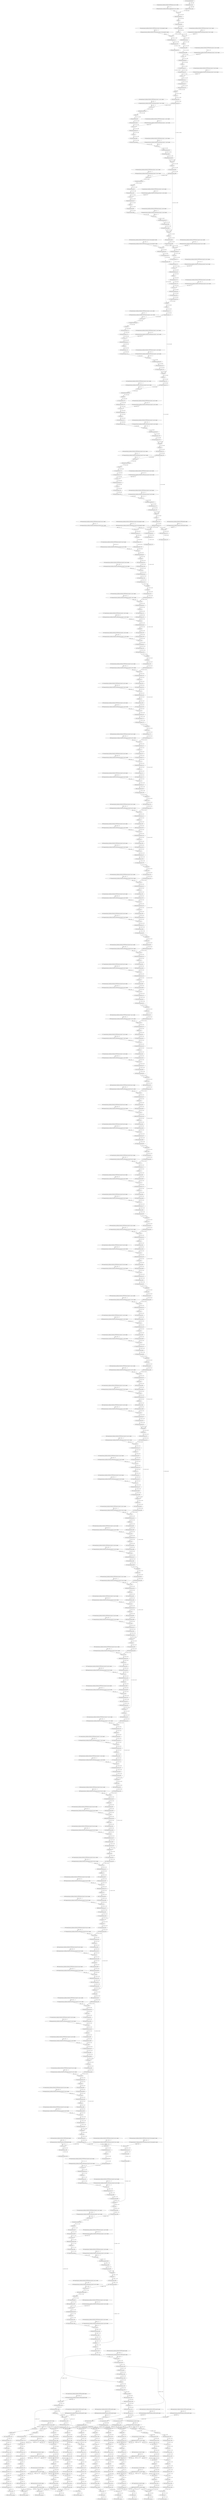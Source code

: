 strict digraph  {
"0 QuantizeLinear_input" [id=0, type=QuantizeLinear];
"1 DequantizeLinear_input" [id=1, type=DequantizeLinear];
"2 QuantizeLinear_backbones.ResNet101FPN.features.conv1.weight" [id=2, type=QuantizeLinear];
"3 DequantizeLinear_backbones.ResNet101FPN.features.conv1.weight" [id=3, type=DequantizeLinear];
"4 Conv_0" [id=4, type=Conv];
"5 BatchNormalization_1" [id=5, type=BatchNormalization];
"6 Relu_2" [id=6, type=Relu];
"7 QuantizeLinear_665" [id=7, type=QuantizeLinear];
"8 DequantizeLinear_665" [id=8, type=DequantizeLinear];
"9 MaxPool_3" [id=9, type=MaxPool];
"10 QuantizeLinear_backbones.ResNet101FPN.features.layer1.0.conv1.weight" [id=10, type=QuantizeLinear];
"11 DequantizeLinear_backbones.ResNet101FPN.features.layer1.0.conv1.weight" [id=11, type=DequantizeLinear];
"12 Conv_4" [id=12, type=Conv];
"13 BatchNormalization_5" [id=13, type=BatchNormalization];
"14 Relu_6" [id=14, type=Relu];
"15 QuantizeLinear_669" [id=15, type=QuantizeLinear];
"16 DequantizeLinear_669" [id=16, type=DequantizeLinear];
"17 QuantizeLinear_backbones.ResNet101FPN.features.layer1.0.conv2.weight" [id=17, type=QuantizeLinear];
"18 DequantizeLinear_backbones.ResNet101FPN.features.layer1.0.conv2.weight" [id=18, type=DequantizeLinear];
"19 Conv_7" [id=19, type=Conv];
"20 BatchNormalization_8" [id=20, type=BatchNormalization];
"21 Relu_9" [id=21, type=Relu];
"22 QuantizeLinear_672" [id=22, type=QuantizeLinear];
"23 DequantizeLinear_672" [id=23, type=DequantizeLinear];
"24 QuantizeLinear_backbones.ResNet101FPN.features.layer1.0.conv3.weight" [id=24, type=QuantizeLinear];
"25 DequantizeLinear_backbones.ResNet101FPN.features.layer1.0.conv3.weight" [id=25, type=DequantizeLinear];
"26 Conv_10" [id=26, type=Conv];
"27 BatchNormalization_11" [id=27, type=BatchNormalization];
"28 QuantizeLinear_backbones.ResNet101FPN.features.layer1.0.downsample.0.weight" [id=28, type=QuantizeLinear];
"29 DequantizeLinear_backbones.ResNet101FPN.features.layer1.0.downsample.0.weight" [id=29, type=DequantizeLinear];
"30 Conv_12" [id=30, type=Conv];
"31 BatchNormalization_13" [id=31, type=BatchNormalization];
"32 QuantizeLinear_674" [id=32, type=QuantizeLinear];
"33 DequantizeLinear_674" [id=33, type=DequantizeLinear];
"34 QuantizeLinear_676" [id=34, type=QuantizeLinear];
"35 DequantizeLinear_676" [id=35, type=DequantizeLinear];
"36 Add_14" [id=36, type=Add];
"37 Relu_15" [id=37, type=Relu];
"38 QuantizeLinear_678" [id=38, type=QuantizeLinear];
"39 DequantizeLinear_678" [id=39, type=DequantizeLinear];
"40 QuantizeLinear_backbones.ResNet101FPN.features.layer1.1.conv1.weight" [id=40, type=QuantizeLinear];
"41 DequantizeLinear_backbones.ResNet101FPN.features.layer1.1.conv1.weight" [id=41, type=DequantizeLinear];
"42 Conv_16" [id=42, type=Conv];
"43 BatchNormalization_17" [id=43, type=BatchNormalization];
"44 Relu_18" [id=44, type=Relu];
"45 QuantizeLinear_681" [id=45, type=QuantizeLinear];
"46 DequantizeLinear_681" [id=46, type=DequantizeLinear];
"47 QuantizeLinear_backbones.ResNet101FPN.features.layer1.1.conv2.weight" [id=47, type=QuantizeLinear];
"48 DequantizeLinear_backbones.ResNet101FPN.features.layer1.1.conv2.weight" [id=48, type=DequantizeLinear];
"49 Conv_19" [id=49, type=Conv];
"50 BatchNormalization_20" [id=50, type=BatchNormalization];
"51 Relu_21" [id=51, type=Relu];
"52 QuantizeLinear_684" [id=52, type=QuantizeLinear];
"53 DequantizeLinear_684" [id=53, type=DequantizeLinear];
"54 QuantizeLinear_backbones.ResNet101FPN.features.layer1.1.conv3.weight" [id=54, type=QuantizeLinear];
"55 DequantizeLinear_backbones.ResNet101FPN.features.layer1.1.conv3.weight" [id=55, type=DequantizeLinear];
"56 Conv_22" [id=56, type=Conv];
"57 BatchNormalization_23" [id=57, type=BatchNormalization];
"58 QuantizeLinear_686" [id=58, type=QuantizeLinear];
"59 DequantizeLinear_686" [id=59, type=DequantizeLinear];
"60 Add_24" [id=60, type=Add];
"61 Relu_25" [id=61, type=Relu];
"62 QuantizeLinear_688" [id=62, type=QuantizeLinear];
"63 DequantizeLinear_688" [id=63, type=DequantizeLinear];
"64 QuantizeLinear_backbones.ResNet101FPN.features.layer1.2.conv1.weight" [id=64, type=QuantizeLinear];
"65 DequantizeLinear_backbones.ResNet101FPN.features.layer1.2.conv1.weight" [id=65, type=DequantizeLinear];
"66 Conv_26" [id=66, type=Conv];
"67 BatchNormalization_27" [id=67, type=BatchNormalization];
"68 Relu_28" [id=68, type=Relu];
"69 QuantizeLinear_691" [id=69, type=QuantizeLinear];
"70 DequantizeLinear_691" [id=70, type=DequantizeLinear];
"71 QuantizeLinear_backbones.ResNet101FPN.features.layer1.2.conv2.weight" [id=71, type=QuantizeLinear];
"72 DequantizeLinear_backbones.ResNet101FPN.features.layer1.2.conv2.weight" [id=72, type=DequantizeLinear];
"73 Conv_29" [id=73, type=Conv];
"74 BatchNormalization_30" [id=74, type=BatchNormalization];
"75 Relu_31" [id=75, type=Relu];
"76 QuantizeLinear_694" [id=76, type=QuantizeLinear];
"77 DequantizeLinear_694" [id=77, type=DequantizeLinear];
"78 QuantizeLinear_backbones.ResNet101FPN.features.layer1.2.conv3.weight" [id=78, type=QuantizeLinear];
"79 DequantizeLinear_backbones.ResNet101FPN.features.layer1.2.conv3.weight" [id=79, type=DequantizeLinear];
"80 Conv_32" [id=80, type=Conv];
"81 BatchNormalization_33" [id=81, type=BatchNormalization];
"82 QuantizeLinear_696" [id=82, type=QuantizeLinear];
"83 DequantizeLinear_696" [id=83, type=DequantizeLinear];
"84 Add_34" [id=84, type=Add];
"85 Relu_35" [id=85, type=Relu];
"86 QuantizeLinear_698" [id=86, type=QuantizeLinear];
"87 DequantizeLinear_698" [id=87, type=DequantizeLinear];
"88 QuantizeLinear_backbones.ResNet101FPN.features.layer2.0.conv1.weight" [id=88, type=QuantizeLinear];
"89 DequantizeLinear_backbones.ResNet101FPN.features.layer2.0.conv1.weight" [id=89, type=DequantizeLinear];
"90 Conv_36" [id=90, type=Conv];
"91 BatchNormalization_37" [id=91, type=BatchNormalization];
"92 Relu_38" [id=92, type=Relu];
"93 QuantizeLinear_701" [id=93, type=QuantizeLinear];
"94 DequantizeLinear_701" [id=94, type=DequantizeLinear];
"95 QuantizeLinear_backbones.ResNet101FPN.features.layer2.0.conv2.weight" [id=95, type=QuantizeLinear];
"96 DequantizeLinear_backbones.ResNet101FPN.features.layer2.0.conv2.weight" [id=96, type=DequantizeLinear];
"97 Conv_39" [id=97, type=Conv];
"98 BatchNormalization_40" [id=98, type=BatchNormalization];
"99 Relu_41" [id=99, type=Relu];
"100 QuantizeLinear_704" [id=100, type=QuantizeLinear];
"101 DequantizeLinear_704" [id=101, type=DequantizeLinear];
"102 QuantizeLinear_backbones.ResNet101FPN.features.layer2.0.conv3.weight" [id=102, type=QuantizeLinear];
"103 DequantizeLinear_backbones.ResNet101FPN.features.layer2.0.conv3.weight" [id=103, type=DequantizeLinear];
"104 Conv_42" [id=104, type=Conv];
"105 BatchNormalization_43" [id=105, type=BatchNormalization];
"106 QuantizeLinear_backbones.ResNet101FPN.features.layer2.0.downsample.0.weight" [id=106, type=QuantizeLinear];
"107 DequantizeLinear_backbones.ResNet101FPN.features.layer2.0.downsample.0.weight" [id=107, type=DequantizeLinear];
"108 Conv_44" [id=108, type=Conv];
"109 BatchNormalization_45" [id=109, type=BatchNormalization];
"110 QuantizeLinear_706" [id=110, type=QuantizeLinear];
"111 DequantizeLinear_706" [id=111, type=DequantizeLinear];
"112 QuantizeLinear_708" [id=112, type=QuantizeLinear];
"113 DequantizeLinear_708" [id=113, type=DequantizeLinear];
"114 Add_46" [id=114, type=Add];
"115 Relu_47" [id=115, type=Relu];
"116 QuantizeLinear_710" [id=116, type=QuantizeLinear];
"117 DequantizeLinear_710" [id=117, type=DequantizeLinear];
"118 QuantizeLinear_backbones.ResNet101FPN.features.layer2.1.conv1.weight" [id=118, type=QuantizeLinear];
"119 DequantizeLinear_backbones.ResNet101FPN.features.layer2.1.conv1.weight" [id=119, type=DequantizeLinear];
"120 Conv_48" [id=120, type=Conv];
"121 BatchNormalization_49" [id=121, type=BatchNormalization];
"122 Relu_50" [id=122, type=Relu];
"123 QuantizeLinear_713" [id=123, type=QuantizeLinear];
"124 DequantizeLinear_713" [id=124, type=DequantizeLinear];
"125 QuantizeLinear_backbones.ResNet101FPN.features.layer2.1.conv2.weight" [id=125, type=QuantizeLinear];
"126 DequantizeLinear_backbones.ResNet101FPN.features.layer2.1.conv2.weight" [id=126, type=DequantizeLinear];
"127 Conv_51" [id=127, type=Conv];
"128 BatchNormalization_52" [id=128, type=BatchNormalization];
"129 Relu_53" [id=129, type=Relu];
"130 QuantizeLinear_716" [id=130, type=QuantizeLinear];
"131 DequantizeLinear_716" [id=131, type=DequantizeLinear];
"132 QuantizeLinear_backbones.ResNet101FPN.features.layer2.1.conv3.weight" [id=132, type=QuantizeLinear];
"133 DequantizeLinear_backbones.ResNet101FPN.features.layer2.1.conv3.weight" [id=133, type=DequantizeLinear];
"134 Conv_54" [id=134, type=Conv];
"135 BatchNormalization_55" [id=135, type=BatchNormalization];
"136 QuantizeLinear_718" [id=136, type=QuantizeLinear];
"137 DequantizeLinear_718" [id=137, type=DequantizeLinear];
"138 Add_56" [id=138, type=Add];
"139 Relu_57" [id=139, type=Relu];
"140 QuantizeLinear_720" [id=140, type=QuantizeLinear];
"141 DequantizeLinear_720" [id=141, type=DequantizeLinear];
"142 QuantizeLinear_backbones.ResNet101FPN.features.layer2.2.conv1.weight" [id=142, type=QuantizeLinear];
"143 DequantizeLinear_backbones.ResNet101FPN.features.layer2.2.conv1.weight" [id=143, type=DequantizeLinear];
"144 Conv_58" [id=144, type=Conv];
"145 BatchNormalization_59" [id=145, type=BatchNormalization];
"146 Relu_60" [id=146, type=Relu];
"147 QuantizeLinear_723" [id=147, type=QuantizeLinear];
"148 DequantizeLinear_723" [id=148, type=DequantizeLinear];
"149 QuantizeLinear_backbones.ResNet101FPN.features.layer2.2.conv2.weight" [id=149, type=QuantizeLinear];
"150 DequantizeLinear_backbones.ResNet101FPN.features.layer2.2.conv2.weight" [id=150, type=DequantizeLinear];
"151 Conv_61" [id=151, type=Conv];
"152 BatchNormalization_62" [id=152, type=BatchNormalization];
"153 Relu_63" [id=153, type=Relu];
"154 QuantizeLinear_726" [id=154, type=QuantizeLinear];
"155 DequantizeLinear_726" [id=155, type=DequantizeLinear];
"156 QuantizeLinear_backbones.ResNet101FPN.features.layer2.2.conv3.weight" [id=156, type=QuantizeLinear];
"157 DequantizeLinear_backbones.ResNet101FPN.features.layer2.2.conv3.weight" [id=157, type=DequantizeLinear];
"158 Conv_64" [id=158, type=Conv];
"159 BatchNormalization_65" [id=159, type=BatchNormalization];
"160 QuantizeLinear_728" [id=160, type=QuantizeLinear];
"161 DequantizeLinear_728" [id=161, type=DequantizeLinear];
"162 Add_66" [id=162, type=Add];
"163 Relu_67" [id=163, type=Relu];
"164 QuantizeLinear_730" [id=164, type=QuantizeLinear];
"165 DequantizeLinear_730" [id=165, type=DequantizeLinear];
"166 QuantizeLinear_backbones.ResNet101FPN.features.layer2.3.conv1.weight" [id=166, type=QuantizeLinear];
"167 DequantizeLinear_backbones.ResNet101FPN.features.layer2.3.conv1.weight" [id=167, type=DequantizeLinear];
"168 Conv_68" [id=168, type=Conv];
"169 BatchNormalization_69" [id=169, type=BatchNormalization];
"170 Relu_70" [id=170, type=Relu];
"171 QuantizeLinear_733" [id=171, type=QuantizeLinear];
"172 DequantizeLinear_733" [id=172, type=DequantizeLinear];
"173 QuantizeLinear_backbones.ResNet101FPN.features.layer2.3.conv2.weight" [id=173, type=QuantizeLinear];
"174 DequantizeLinear_backbones.ResNet101FPN.features.layer2.3.conv2.weight" [id=174, type=DequantizeLinear];
"175 Conv_71" [id=175, type=Conv];
"176 BatchNormalization_72" [id=176, type=BatchNormalization];
"177 Relu_73" [id=177, type=Relu];
"178 QuantizeLinear_736" [id=178, type=QuantizeLinear];
"179 DequantizeLinear_736" [id=179, type=DequantizeLinear];
"180 QuantizeLinear_backbones.ResNet101FPN.features.layer2.3.conv3.weight" [id=180, type=QuantizeLinear];
"181 DequantizeLinear_backbones.ResNet101FPN.features.layer2.3.conv3.weight" [id=181, type=DequantizeLinear];
"182 Conv_74" [id=182, type=Conv];
"183 BatchNormalization_75" [id=183, type=BatchNormalization];
"184 QuantizeLinear_738" [id=184, type=QuantizeLinear];
"185 DequantizeLinear_738" [id=185, type=DequantizeLinear];
"186 Add_76" [id=186, type=Add];
"187 Relu_77" [id=187, type=Relu];
"188 QuantizeLinear_740" [id=188, type=QuantizeLinear];
"189 DequantizeLinear_740" [id=189, type=DequantizeLinear];
"190 QuantizeLinear_backbones.ResNet101FPN.features.layer3.0.conv1.weight" [id=190, type=QuantizeLinear];
"191 DequantizeLinear_backbones.ResNet101FPN.features.layer3.0.conv1.weight" [id=191, type=DequantizeLinear];
"192 Conv_78" [id=192, type=Conv];
"193 BatchNormalization_79" [id=193, type=BatchNormalization];
"194 Relu_80" [id=194, type=Relu];
"195 QuantizeLinear_743" [id=195, type=QuantizeLinear];
"196 DequantizeLinear_743" [id=196, type=DequantizeLinear];
"197 QuantizeLinear_backbones.ResNet101FPN.features.layer3.0.conv2.weight" [id=197, type=QuantizeLinear];
"198 DequantizeLinear_backbones.ResNet101FPN.features.layer3.0.conv2.weight" [id=198, type=DequantizeLinear];
"199 Conv_81" [id=199, type=Conv];
"200 BatchNormalization_82" [id=200, type=BatchNormalization];
"201 Relu_83" [id=201, type=Relu];
"202 QuantizeLinear_746" [id=202, type=QuantizeLinear];
"203 DequantizeLinear_746" [id=203, type=DequantizeLinear];
"204 QuantizeLinear_backbones.ResNet101FPN.features.layer3.0.conv3.weight" [id=204, type=QuantizeLinear];
"205 DequantizeLinear_backbones.ResNet101FPN.features.layer3.0.conv3.weight" [id=205, type=DequantizeLinear];
"206 Conv_84" [id=206, type=Conv];
"207 BatchNormalization_85" [id=207, type=BatchNormalization];
"208 QuantizeLinear_backbones.ResNet101FPN.features.layer3.0.downsample.0.weight" [id=208, type=QuantizeLinear];
"209 DequantizeLinear_backbones.ResNet101FPN.features.layer3.0.downsample.0.weight" [id=209, type=DequantizeLinear];
"210 Conv_86" [id=210, type=Conv];
"211 BatchNormalization_87" [id=211, type=BatchNormalization];
"212 QuantizeLinear_748" [id=212, type=QuantizeLinear];
"213 DequantizeLinear_748" [id=213, type=DequantizeLinear];
"214 QuantizeLinear_750" [id=214, type=QuantizeLinear];
"215 DequantizeLinear_750" [id=215, type=DequantizeLinear];
"216 Add_88" [id=216, type=Add];
"217 Relu_89" [id=217, type=Relu];
"218 QuantizeLinear_752" [id=218, type=QuantizeLinear];
"219 DequantizeLinear_752" [id=219, type=DequantizeLinear];
"220 QuantizeLinear_backbones.ResNet101FPN.features.layer3.1.conv1.weight" [id=220, type=QuantizeLinear];
"221 DequantizeLinear_backbones.ResNet101FPN.features.layer3.1.conv1.weight" [id=221, type=DequantizeLinear];
"222 Conv_90" [id=222, type=Conv];
"223 BatchNormalization_91" [id=223, type=BatchNormalization];
"224 Relu_92" [id=224, type=Relu];
"225 QuantizeLinear_755" [id=225, type=QuantizeLinear];
"226 DequantizeLinear_755" [id=226, type=DequantizeLinear];
"227 QuantizeLinear_backbones.ResNet101FPN.features.layer3.1.conv2.weight" [id=227, type=QuantizeLinear];
"228 DequantizeLinear_backbones.ResNet101FPN.features.layer3.1.conv2.weight" [id=228, type=DequantizeLinear];
"229 Conv_93" [id=229, type=Conv];
"230 BatchNormalization_94" [id=230, type=BatchNormalization];
"231 Relu_95" [id=231, type=Relu];
"232 QuantizeLinear_758" [id=232, type=QuantizeLinear];
"233 DequantizeLinear_758" [id=233, type=DequantizeLinear];
"234 QuantizeLinear_backbones.ResNet101FPN.features.layer3.1.conv3.weight" [id=234, type=QuantizeLinear];
"235 DequantizeLinear_backbones.ResNet101FPN.features.layer3.1.conv3.weight" [id=235, type=DequantizeLinear];
"236 Conv_96" [id=236, type=Conv];
"237 BatchNormalization_97" [id=237, type=BatchNormalization];
"238 QuantizeLinear_760" [id=238, type=QuantizeLinear];
"239 DequantizeLinear_760" [id=239, type=DequantizeLinear];
"240 Add_98" [id=240, type=Add];
"241 Relu_99" [id=241, type=Relu];
"242 QuantizeLinear_762" [id=242, type=QuantizeLinear];
"243 DequantizeLinear_762" [id=243, type=DequantizeLinear];
"244 QuantizeLinear_backbones.ResNet101FPN.features.layer3.2.conv1.weight" [id=244, type=QuantizeLinear];
"245 DequantizeLinear_backbones.ResNet101FPN.features.layer3.2.conv1.weight" [id=245, type=DequantizeLinear];
"246 Conv_100" [id=246, type=Conv];
"247 BatchNormalization_101" [id=247, type=BatchNormalization];
"248 Relu_102" [id=248, type=Relu];
"249 QuantizeLinear_765" [id=249, type=QuantizeLinear];
"250 DequantizeLinear_765" [id=250, type=DequantizeLinear];
"251 QuantizeLinear_backbones.ResNet101FPN.features.layer3.2.conv2.weight" [id=251, type=QuantizeLinear];
"252 DequantizeLinear_backbones.ResNet101FPN.features.layer3.2.conv2.weight" [id=252, type=DequantizeLinear];
"253 Conv_103" [id=253, type=Conv];
"254 BatchNormalization_104" [id=254, type=BatchNormalization];
"255 Relu_105" [id=255, type=Relu];
"256 QuantizeLinear_768" [id=256, type=QuantizeLinear];
"257 DequantizeLinear_768" [id=257, type=DequantizeLinear];
"258 QuantizeLinear_backbones.ResNet101FPN.features.layer3.2.conv3.weight" [id=258, type=QuantizeLinear];
"259 DequantizeLinear_backbones.ResNet101FPN.features.layer3.2.conv3.weight" [id=259, type=DequantizeLinear];
"260 Conv_106" [id=260, type=Conv];
"261 BatchNormalization_107" [id=261, type=BatchNormalization];
"262 QuantizeLinear_770" [id=262, type=QuantizeLinear];
"263 DequantizeLinear_770" [id=263, type=DequantizeLinear];
"264 Add_108" [id=264, type=Add];
"265 Relu_109" [id=265, type=Relu];
"266 QuantizeLinear_772" [id=266, type=QuantizeLinear];
"267 DequantizeLinear_772" [id=267, type=DequantizeLinear];
"268 QuantizeLinear_backbones.ResNet101FPN.features.layer3.3.conv1.weight" [id=268, type=QuantizeLinear];
"269 DequantizeLinear_backbones.ResNet101FPN.features.layer3.3.conv1.weight" [id=269, type=DequantizeLinear];
"270 Conv_110" [id=270, type=Conv];
"271 BatchNormalization_111" [id=271, type=BatchNormalization];
"272 Relu_112" [id=272, type=Relu];
"273 QuantizeLinear_775" [id=273, type=QuantizeLinear];
"274 DequantizeLinear_775" [id=274, type=DequantizeLinear];
"275 QuantizeLinear_backbones.ResNet101FPN.features.layer3.3.conv2.weight" [id=275, type=QuantizeLinear];
"276 DequantizeLinear_backbones.ResNet101FPN.features.layer3.3.conv2.weight" [id=276, type=DequantizeLinear];
"277 Conv_113" [id=277, type=Conv];
"278 BatchNormalization_114" [id=278, type=BatchNormalization];
"279 Relu_115" [id=279, type=Relu];
"280 QuantizeLinear_778" [id=280, type=QuantizeLinear];
"281 DequantizeLinear_778" [id=281, type=DequantizeLinear];
"282 QuantizeLinear_backbones.ResNet101FPN.features.layer3.3.conv3.weight" [id=282, type=QuantizeLinear];
"283 DequantizeLinear_backbones.ResNet101FPN.features.layer3.3.conv3.weight" [id=283, type=DequantizeLinear];
"284 Conv_116" [id=284, type=Conv];
"285 BatchNormalization_117" [id=285, type=BatchNormalization];
"286 QuantizeLinear_780" [id=286, type=QuantizeLinear];
"287 DequantizeLinear_780" [id=287, type=DequantizeLinear];
"288 Add_118" [id=288, type=Add];
"289 Relu_119" [id=289, type=Relu];
"290 QuantizeLinear_782" [id=290, type=QuantizeLinear];
"291 DequantizeLinear_782" [id=291, type=DequantizeLinear];
"292 QuantizeLinear_backbones.ResNet101FPN.features.layer3.4.conv1.weight" [id=292, type=QuantizeLinear];
"293 DequantizeLinear_backbones.ResNet101FPN.features.layer3.4.conv1.weight" [id=293, type=DequantizeLinear];
"294 Conv_120" [id=294, type=Conv];
"295 BatchNormalization_121" [id=295, type=BatchNormalization];
"296 Relu_122" [id=296, type=Relu];
"297 QuantizeLinear_785" [id=297, type=QuantizeLinear];
"298 DequantizeLinear_785" [id=298, type=DequantizeLinear];
"299 QuantizeLinear_backbones.ResNet101FPN.features.layer3.4.conv2.weight" [id=299, type=QuantizeLinear];
"300 DequantizeLinear_backbones.ResNet101FPN.features.layer3.4.conv2.weight" [id=300, type=DequantizeLinear];
"301 Conv_123" [id=301, type=Conv];
"302 BatchNormalization_124" [id=302, type=BatchNormalization];
"303 Relu_125" [id=303, type=Relu];
"304 QuantizeLinear_788" [id=304, type=QuantizeLinear];
"305 DequantizeLinear_788" [id=305, type=DequantizeLinear];
"306 QuantizeLinear_backbones.ResNet101FPN.features.layer3.4.conv3.weight" [id=306, type=QuantizeLinear];
"307 DequantizeLinear_backbones.ResNet101FPN.features.layer3.4.conv3.weight" [id=307, type=DequantizeLinear];
"308 Conv_126" [id=308, type=Conv];
"309 BatchNormalization_127" [id=309, type=BatchNormalization];
"310 QuantizeLinear_790" [id=310, type=QuantizeLinear];
"311 DequantizeLinear_790" [id=311, type=DequantizeLinear];
"312 Add_128" [id=312, type=Add];
"313 Relu_129" [id=313, type=Relu];
"314 QuantizeLinear_792" [id=314, type=QuantizeLinear];
"315 DequantizeLinear_792" [id=315, type=DequantizeLinear];
"316 QuantizeLinear_backbones.ResNet101FPN.features.layer3.5.conv1.weight" [id=316, type=QuantizeLinear];
"317 DequantizeLinear_backbones.ResNet101FPN.features.layer3.5.conv1.weight" [id=317, type=DequantizeLinear];
"318 Conv_130" [id=318, type=Conv];
"319 BatchNormalization_131" [id=319, type=BatchNormalization];
"320 Relu_132" [id=320, type=Relu];
"321 QuantizeLinear_795" [id=321, type=QuantizeLinear];
"322 DequantizeLinear_795" [id=322, type=DequantizeLinear];
"323 QuantizeLinear_backbones.ResNet101FPN.features.layer3.5.conv2.weight" [id=323, type=QuantizeLinear];
"324 DequantizeLinear_backbones.ResNet101FPN.features.layer3.5.conv2.weight" [id=324, type=DequantizeLinear];
"325 Conv_133" [id=325, type=Conv];
"326 BatchNormalization_134" [id=326, type=BatchNormalization];
"327 Relu_135" [id=327, type=Relu];
"328 QuantizeLinear_798" [id=328, type=QuantizeLinear];
"329 DequantizeLinear_798" [id=329, type=DequantizeLinear];
"330 QuantizeLinear_backbones.ResNet101FPN.features.layer3.5.conv3.weight" [id=330, type=QuantizeLinear];
"331 DequantizeLinear_backbones.ResNet101FPN.features.layer3.5.conv3.weight" [id=331, type=DequantizeLinear];
"332 Conv_136" [id=332, type=Conv];
"333 BatchNormalization_137" [id=333, type=BatchNormalization];
"334 QuantizeLinear_800" [id=334, type=QuantizeLinear];
"335 DequantizeLinear_800" [id=335, type=DequantizeLinear];
"336 Add_138" [id=336, type=Add];
"337 Relu_139" [id=337, type=Relu];
"338 QuantizeLinear_802" [id=338, type=QuantizeLinear];
"339 DequantizeLinear_802" [id=339, type=DequantizeLinear];
"340 QuantizeLinear_backbones.ResNet101FPN.features.layer3.6.conv1.weight" [id=340, type=QuantizeLinear];
"341 DequantizeLinear_backbones.ResNet101FPN.features.layer3.6.conv1.weight" [id=341, type=DequantizeLinear];
"342 Conv_140" [id=342, type=Conv];
"343 BatchNormalization_141" [id=343, type=BatchNormalization];
"344 Relu_142" [id=344, type=Relu];
"345 QuantizeLinear_805" [id=345, type=QuantizeLinear];
"346 DequantizeLinear_805" [id=346, type=DequantizeLinear];
"347 QuantizeLinear_backbones.ResNet101FPN.features.layer3.6.conv2.weight" [id=347, type=QuantizeLinear];
"348 DequantizeLinear_backbones.ResNet101FPN.features.layer3.6.conv2.weight" [id=348, type=DequantizeLinear];
"349 Conv_143" [id=349, type=Conv];
"350 BatchNormalization_144" [id=350, type=BatchNormalization];
"351 Relu_145" [id=351, type=Relu];
"352 QuantizeLinear_808" [id=352, type=QuantizeLinear];
"353 DequantizeLinear_808" [id=353, type=DequantizeLinear];
"354 QuantizeLinear_backbones.ResNet101FPN.features.layer3.6.conv3.weight" [id=354, type=QuantizeLinear];
"355 DequantizeLinear_backbones.ResNet101FPN.features.layer3.6.conv3.weight" [id=355, type=DequantizeLinear];
"356 Conv_146" [id=356, type=Conv];
"357 BatchNormalization_147" [id=357, type=BatchNormalization];
"358 QuantizeLinear_810" [id=358, type=QuantizeLinear];
"359 DequantizeLinear_810" [id=359, type=DequantizeLinear];
"360 Add_148" [id=360, type=Add];
"361 Relu_149" [id=361, type=Relu];
"362 QuantizeLinear_812" [id=362, type=QuantizeLinear];
"363 DequantizeLinear_812" [id=363, type=DequantizeLinear];
"364 QuantizeLinear_backbones.ResNet101FPN.features.layer3.7.conv1.weight" [id=364, type=QuantizeLinear];
"365 DequantizeLinear_backbones.ResNet101FPN.features.layer3.7.conv1.weight" [id=365, type=DequantizeLinear];
"366 Conv_150" [id=366, type=Conv];
"367 BatchNormalization_151" [id=367, type=BatchNormalization];
"368 Relu_152" [id=368, type=Relu];
"369 QuantizeLinear_815" [id=369, type=QuantizeLinear];
"370 DequantizeLinear_815" [id=370, type=DequantizeLinear];
"371 QuantizeLinear_backbones.ResNet101FPN.features.layer3.7.conv2.weight" [id=371, type=QuantizeLinear];
"372 DequantizeLinear_backbones.ResNet101FPN.features.layer3.7.conv2.weight" [id=372, type=DequantizeLinear];
"373 Conv_153" [id=373, type=Conv];
"374 BatchNormalization_154" [id=374, type=BatchNormalization];
"375 Relu_155" [id=375, type=Relu];
"376 QuantizeLinear_818" [id=376, type=QuantizeLinear];
"377 DequantizeLinear_818" [id=377, type=DequantizeLinear];
"378 QuantizeLinear_backbones.ResNet101FPN.features.layer3.7.conv3.weight" [id=378, type=QuantizeLinear];
"379 DequantizeLinear_backbones.ResNet101FPN.features.layer3.7.conv3.weight" [id=379, type=DequantizeLinear];
"380 Conv_156" [id=380, type=Conv];
"381 BatchNormalization_157" [id=381, type=BatchNormalization];
"382 QuantizeLinear_820" [id=382, type=QuantizeLinear];
"383 DequantizeLinear_820" [id=383, type=DequantizeLinear];
"384 Add_158" [id=384, type=Add];
"385 Relu_159" [id=385, type=Relu];
"386 QuantizeLinear_822" [id=386, type=QuantizeLinear];
"387 DequantizeLinear_822" [id=387, type=DequantizeLinear];
"388 QuantizeLinear_backbones.ResNet101FPN.features.layer3.8.conv1.weight" [id=388, type=QuantizeLinear];
"389 DequantizeLinear_backbones.ResNet101FPN.features.layer3.8.conv1.weight" [id=389, type=DequantizeLinear];
"390 Conv_160" [id=390, type=Conv];
"391 BatchNormalization_161" [id=391, type=BatchNormalization];
"392 Relu_162" [id=392, type=Relu];
"393 QuantizeLinear_825" [id=393, type=QuantizeLinear];
"394 DequantizeLinear_825" [id=394, type=DequantizeLinear];
"395 QuantizeLinear_backbones.ResNet101FPN.features.layer3.8.conv2.weight" [id=395, type=QuantizeLinear];
"396 DequantizeLinear_backbones.ResNet101FPN.features.layer3.8.conv2.weight" [id=396, type=DequantizeLinear];
"397 Conv_163" [id=397, type=Conv];
"398 BatchNormalization_164" [id=398, type=BatchNormalization];
"399 Relu_165" [id=399, type=Relu];
"400 QuantizeLinear_828" [id=400, type=QuantizeLinear];
"401 DequantizeLinear_828" [id=401, type=DequantizeLinear];
"402 QuantizeLinear_backbones.ResNet101FPN.features.layer3.8.conv3.weight" [id=402, type=QuantizeLinear];
"403 DequantizeLinear_backbones.ResNet101FPN.features.layer3.8.conv3.weight" [id=403, type=DequantizeLinear];
"404 Conv_166" [id=404, type=Conv];
"405 BatchNormalization_167" [id=405, type=BatchNormalization];
"406 QuantizeLinear_830" [id=406, type=QuantizeLinear];
"407 DequantizeLinear_830" [id=407, type=DequantizeLinear];
"408 Add_168" [id=408, type=Add];
"409 Relu_169" [id=409, type=Relu];
"410 QuantizeLinear_832" [id=410, type=QuantizeLinear];
"411 DequantizeLinear_832" [id=411, type=DequantizeLinear];
"412 QuantizeLinear_backbones.ResNet101FPN.features.layer3.9.conv1.weight" [id=412, type=QuantizeLinear];
"413 DequantizeLinear_backbones.ResNet101FPN.features.layer3.9.conv1.weight" [id=413, type=DequantizeLinear];
"414 Conv_170" [id=414, type=Conv];
"415 BatchNormalization_171" [id=415, type=BatchNormalization];
"416 Relu_172" [id=416, type=Relu];
"417 QuantizeLinear_835" [id=417, type=QuantizeLinear];
"418 DequantizeLinear_835" [id=418, type=DequantizeLinear];
"419 QuantizeLinear_backbones.ResNet101FPN.features.layer3.9.conv2.weight" [id=419, type=QuantizeLinear];
"420 DequantizeLinear_backbones.ResNet101FPN.features.layer3.9.conv2.weight" [id=420, type=DequantizeLinear];
"421 Conv_173" [id=421, type=Conv];
"422 BatchNormalization_174" [id=422, type=BatchNormalization];
"423 Relu_175" [id=423, type=Relu];
"424 QuantizeLinear_838" [id=424, type=QuantizeLinear];
"425 DequantizeLinear_838" [id=425, type=DequantizeLinear];
"426 QuantizeLinear_backbones.ResNet101FPN.features.layer3.9.conv3.weight" [id=426, type=QuantizeLinear];
"427 DequantizeLinear_backbones.ResNet101FPN.features.layer3.9.conv3.weight" [id=427, type=DequantizeLinear];
"428 Conv_176" [id=428, type=Conv];
"429 BatchNormalization_177" [id=429, type=BatchNormalization];
"430 QuantizeLinear_840" [id=430, type=QuantizeLinear];
"431 DequantizeLinear_840" [id=431, type=DequantizeLinear];
"432 Add_178" [id=432, type=Add];
"433 Relu_179" [id=433, type=Relu];
"434 QuantizeLinear_842" [id=434, type=QuantizeLinear];
"435 DequantizeLinear_842" [id=435, type=DequantizeLinear];
"436 QuantizeLinear_backbones.ResNet101FPN.features.layer3.10.conv1.weight" [id=436, type=QuantizeLinear];
"437 DequantizeLinear_backbones.ResNet101FPN.features.layer3.10.conv1.weight" [id=437, type=DequantizeLinear];
"438 Conv_180" [id=438, type=Conv];
"439 BatchNormalization_181" [id=439, type=BatchNormalization];
"440 Relu_182" [id=440, type=Relu];
"441 QuantizeLinear_845" [id=441, type=QuantizeLinear];
"442 DequantizeLinear_845" [id=442, type=DequantizeLinear];
"443 QuantizeLinear_backbones.ResNet101FPN.features.layer3.10.conv2.weight" [id=443, type=QuantizeLinear];
"444 DequantizeLinear_backbones.ResNet101FPN.features.layer3.10.conv2.weight" [id=444, type=DequantizeLinear];
"445 Conv_183" [id=445, type=Conv];
"446 BatchNormalization_184" [id=446, type=BatchNormalization];
"447 Relu_185" [id=447, type=Relu];
"448 QuantizeLinear_848" [id=448, type=QuantizeLinear];
"449 DequantizeLinear_848" [id=449, type=DequantizeLinear];
"450 QuantizeLinear_backbones.ResNet101FPN.features.layer3.10.conv3.weight" [id=450, type=QuantizeLinear];
"451 DequantizeLinear_backbones.ResNet101FPN.features.layer3.10.conv3.weight" [id=451, type=DequantizeLinear];
"452 Conv_186" [id=452, type=Conv];
"453 BatchNormalization_187" [id=453, type=BatchNormalization];
"454 QuantizeLinear_850" [id=454, type=QuantizeLinear];
"455 DequantizeLinear_850" [id=455, type=DequantizeLinear];
"456 Add_188" [id=456, type=Add];
"457 Relu_189" [id=457, type=Relu];
"458 QuantizeLinear_852" [id=458, type=QuantizeLinear];
"459 DequantizeLinear_852" [id=459, type=DequantizeLinear];
"460 QuantizeLinear_backbones.ResNet101FPN.features.layer3.11.conv1.weight" [id=460, type=QuantizeLinear];
"461 DequantizeLinear_backbones.ResNet101FPN.features.layer3.11.conv1.weight" [id=461, type=DequantizeLinear];
"462 Conv_190" [id=462, type=Conv];
"463 BatchNormalization_191" [id=463, type=BatchNormalization];
"464 Relu_192" [id=464, type=Relu];
"465 QuantizeLinear_855" [id=465, type=QuantizeLinear];
"466 DequantizeLinear_855" [id=466, type=DequantizeLinear];
"467 QuantizeLinear_backbones.ResNet101FPN.features.layer3.11.conv2.weight" [id=467, type=QuantizeLinear];
"468 DequantizeLinear_backbones.ResNet101FPN.features.layer3.11.conv2.weight" [id=468, type=DequantizeLinear];
"469 Conv_193" [id=469, type=Conv];
"470 BatchNormalization_194" [id=470, type=BatchNormalization];
"471 Relu_195" [id=471, type=Relu];
"472 QuantizeLinear_858" [id=472, type=QuantizeLinear];
"473 DequantizeLinear_858" [id=473, type=DequantizeLinear];
"474 QuantizeLinear_backbones.ResNet101FPN.features.layer3.11.conv3.weight" [id=474, type=QuantizeLinear];
"475 DequantizeLinear_backbones.ResNet101FPN.features.layer3.11.conv3.weight" [id=475, type=DequantizeLinear];
"476 Conv_196" [id=476, type=Conv];
"477 BatchNormalization_197" [id=477, type=BatchNormalization];
"478 QuantizeLinear_860" [id=478, type=QuantizeLinear];
"479 DequantizeLinear_860" [id=479, type=DequantizeLinear];
"480 Add_198" [id=480, type=Add];
"481 Relu_199" [id=481, type=Relu];
"482 QuantizeLinear_862" [id=482, type=QuantizeLinear];
"483 DequantizeLinear_862" [id=483, type=DequantizeLinear];
"484 QuantizeLinear_backbones.ResNet101FPN.features.layer3.12.conv1.weight" [id=484, type=QuantizeLinear];
"485 DequantizeLinear_backbones.ResNet101FPN.features.layer3.12.conv1.weight" [id=485, type=DequantizeLinear];
"486 Conv_200" [id=486, type=Conv];
"487 BatchNormalization_201" [id=487, type=BatchNormalization];
"488 Relu_202" [id=488, type=Relu];
"489 QuantizeLinear_865" [id=489, type=QuantizeLinear];
"490 DequantizeLinear_865" [id=490, type=DequantizeLinear];
"491 QuantizeLinear_backbones.ResNet101FPN.features.layer3.12.conv2.weight" [id=491, type=QuantizeLinear];
"492 DequantizeLinear_backbones.ResNet101FPN.features.layer3.12.conv2.weight" [id=492, type=DequantizeLinear];
"493 Conv_203" [id=493, type=Conv];
"494 BatchNormalization_204" [id=494, type=BatchNormalization];
"495 Relu_205" [id=495, type=Relu];
"496 QuantizeLinear_868" [id=496, type=QuantizeLinear];
"497 DequantizeLinear_868" [id=497, type=DequantizeLinear];
"498 QuantizeLinear_backbones.ResNet101FPN.features.layer3.12.conv3.weight" [id=498, type=QuantizeLinear];
"499 DequantizeLinear_backbones.ResNet101FPN.features.layer3.12.conv3.weight" [id=499, type=DequantizeLinear];
"500 Conv_206" [id=500, type=Conv];
"501 BatchNormalization_207" [id=501, type=BatchNormalization];
"502 QuantizeLinear_870" [id=502, type=QuantizeLinear];
"503 DequantizeLinear_870" [id=503, type=DequantizeLinear];
"504 Add_208" [id=504, type=Add];
"505 Relu_209" [id=505, type=Relu];
"506 QuantizeLinear_872" [id=506, type=QuantizeLinear];
"507 DequantizeLinear_872" [id=507, type=DequantizeLinear];
"508 QuantizeLinear_backbones.ResNet101FPN.features.layer3.13.conv1.weight" [id=508, type=QuantizeLinear];
"509 DequantizeLinear_backbones.ResNet101FPN.features.layer3.13.conv1.weight" [id=509, type=DequantizeLinear];
"510 Conv_210" [id=510, type=Conv];
"511 BatchNormalization_211" [id=511, type=BatchNormalization];
"512 Relu_212" [id=512, type=Relu];
"513 QuantizeLinear_875" [id=513, type=QuantizeLinear];
"514 DequantizeLinear_875" [id=514, type=DequantizeLinear];
"515 QuantizeLinear_backbones.ResNet101FPN.features.layer3.13.conv2.weight" [id=515, type=QuantizeLinear];
"516 DequantizeLinear_backbones.ResNet101FPN.features.layer3.13.conv2.weight" [id=516, type=DequantizeLinear];
"517 Conv_213" [id=517, type=Conv];
"518 BatchNormalization_214" [id=518, type=BatchNormalization];
"519 Relu_215" [id=519, type=Relu];
"520 QuantizeLinear_878" [id=520, type=QuantizeLinear];
"521 DequantizeLinear_878" [id=521, type=DequantizeLinear];
"522 QuantizeLinear_backbones.ResNet101FPN.features.layer3.13.conv3.weight" [id=522, type=QuantizeLinear];
"523 DequantizeLinear_backbones.ResNet101FPN.features.layer3.13.conv3.weight" [id=523, type=DequantizeLinear];
"524 Conv_216" [id=524, type=Conv];
"525 BatchNormalization_217" [id=525, type=BatchNormalization];
"526 QuantizeLinear_880" [id=526, type=QuantizeLinear];
"527 DequantizeLinear_880" [id=527, type=DequantizeLinear];
"528 Add_218" [id=528, type=Add];
"529 Relu_219" [id=529, type=Relu];
"530 QuantizeLinear_882" [id=530, type=QuantizeLinear];
"531 DequantizeLinear_882" [id=531, type=DequantizeLinear];
"532 QuantizeLinear_backbones.ResNet101FPN.features.layer3.14.conv1.weight" [id=532, type=QuantizeLinear];
"533 DequantizeLinear_backbones.ResNet101FPN.features.layer3.14.conv1.weight" [id=533, type=DequantizeLinear];
"534 Conv_220" [id=534, type=Conv];
"535 BatchNormalization_221" [id=535, type=BatchNormalization];
"536 Relu_222" [id=536, type=Relu];
"537 QuantizeLinear_885" [id=537, type=QuantizeLinear];
"538 DequantizeLinear_885" [id=538, type=DequantizeLinear];
"539 QuantizeLinear_backbones.ResNet101FPN.features.layer3.14.conv2.weight" [id=539, type=QuantizeLinear];
"540 DequantizeLinear_backbones.ResNet101FPN.features.layer3.14.conv2.weight" [id=540, type=DequantizeLinear];
"541 Conv_223" [id=541, type=Conv];
"542 BatchNormalization_224" [id=542, type=BatchNormalization];
"543 Relu_225" [id=543, type=Relu];
"544 QuantizeLinear_888" [id=544, type=QuantizeLinear];
"545 DequantizeLinear_888" [id=545, type=DequantizeLinear];
"546 QuantizeLinear_backbones.ResNet101FPN.features.layer3.14.conv3.weight" [id=546, type=QuantizeLinear];
"547 DequantizeLinear_backbones.ResNet101FPN.features.layer3.14.conv3.weight" [id=547, type=DequantizeLinear];
"548 Conv_226" [id=548, type=Conv];
"549 BatchNormalization_227" [id=549, type=BatchNormalization];
"550 QuantizeLinear_890" [id=550, type=QuantizeLinear];
"551 DequantizeLinear_890" [id=551, type=DequantizeLinear];
"552 Add_228" [id=552, type=Add];
"553 Relu_229" [id=553, type=Relu];
"554 QuantizeLinear_892" [id=554, type=QuantizeLinear];
"555 DequantizeLinear_892" [id=555, type=DequantizeLinear];
"556 QuantizeLinear_backbones.ResNet101FPN.features.layer3.15.conv1.weight" [id=556, type=QuantizeLinear];
"557 DequantizeLinear_backbones.ResNet101FPN.features.layer3.15.conv1.weight" [id=557, type=DequantizeLinear];
"558 Conv_230" [id=558, type=Conv];
"559 BatchNormalization_231" [id=559, type=BatchNormalization];
"560 Relu_232" [id=560, type=Relu];
"561 QuantizeLinear_895" [id=561, type=QuantizeLinear];
"562 DequantizeLinear_895" [id=562, type=DequantizeLinear];
"563 QuantizeLinear_backbones.ResNet101FPN.features.layer3.15.conv2.weight" [id=563, type=QuantizeLinear];
"564 DequantizeLinear_backbones.ResNet101FPN.features.layer3.15.conv2.weight" [id=564, type=DequantizeLinear];
"565 Conv_233" [id=565, type=Conv];
"566 BatchNormalization_234" [id=566, type=BatchNormalization];
"567 Relu_235" [id=567, type=Relu];
"568 QuantizeLinear_898" [id=568, type=QuantizeLinear];
"569 DequantizeLinear_898" [id=569, type=DequantizeLinear];
"570 QuantizeLinear_backbones.ResNet101FPN.features.layer3.15.conv3.weight" [id=570, type=QuantizeLinear];
"571 DequantizeLinear_backbones.ResNet101FPN.features.layer3.15.conv3.weight" [id=571, type=DequantizeLinear];
"572 Conv_236" [id=572, type=Conv];
"573 BatchNormalization_237" [id=573, type=BatchNormalization];
"574 QuantizeLinear_900" [id=574, type=QuantizeLinear];
"575 DequantizeLinear_900" [id=575, type=DequantizeLinear];
"576 Add_238" [id=576, type=Add];
"577 Relu_239" [id=577, type=Relu];
"578 QuantizeLinear_902" [id=578, type=QuantizeLinear];
"579 DequantizeLinear_902" [id=579, type=DequantizeLinear];
"580 QuantizeLinear_backbones.ResNet101FPN.features.layer3.16.conv1.weight" [id=580, type=QuantizeLinear];
"581 DequantizeLinear_backbones.ResNet101FPN.features.layer3.16.conv1.weight" [id=581, type=DequantizeLinear];
"582 Conv_240" [id=582, type=Conv];
"583 BatchNormalization_241" [id=583, type=BatchNormalization];
"584 Relu_242" [id=584, type=Relu];
"585 QuantizeLinear_905" [id=585, type=QuantizeLinear];
"586 DequantizeLinear_905" [id=586, type=DequantizeLinear];
"587 QuantizeLinear_backbones.ResNet101FPN.features.layer3.16.conv2.weight" [id=587, type=QuantizeLinear];
"588 DequantizeLinear_backbones.ResNet101FPN.features.layer3.16.conv2.weight" [id=588, type=DequantizeLinear];
"589 Conv_243" [id=589, type=Conv];
"590 BatchNormalization_244" [id=590, type=BatchNormalization];
"591 Relu_245" [id=591, type=Relu];
"592 QuantizeLinear_908" [id=592, type=QuantizeLinear];
"593 DequantizeLinear_908" [id=593, type=DequantizeLinear];
"594 QuantizeLinear_backbones.ResNet101FPN.features.layer3.16.conv3.weight" [id=594, type=QuantizeLinear];
"595 DequantizeLinear_backbones.ResNet101FPN.features.layer3.16.conv3.weight" [id=595, type=DequantizeLinear];
"596 Conv_246" [id=596, type=Conv];
"597 BatchNormalization_247" [id=597, type=BatchNormalization];
"598 QuantizeLinear_910" [id=598, type=QuantizeLinear];
"599 DequantizeLinear_910" [id=599, type=DequantizeLinear];
"600 Add_248" [id=600, type=Add];
"601 Relu_249" [id=601, type=Relu];
"602 QuantizeLinear_912" [id=602, type=QuantizeLinear];
"603 DequantizeLinear_912" [id=603, type=DequantizeLinear];
"604 QuantizeLinear_backbones.ResNet101FPN.features.layer3.17.conv1.weight" [id=604, type=QuantizeLinear];
"605 DequantizeLinear_backbones.ResNet101FPN.features.layer3.17.conv1.weight" [id=605, type=DequantizeLinear];
"606 Conv_250" [id=606, type=Conv];
"607 BatchNormalization_251" [id=607, type=BatchNormalization];
"608 Relu_252" [id=608, type=Relu];
"609 QuantizeLinear_915" [id=609, type=QuantizeLinear];
"610 DequantizeLinear_915" [id=610, type=DequantizeLinear];
"611 QuantizeLinear_backbones.ResNet101FPN.features.layer3.17.conv2.weight" [id=611, type=QuantizeLinear];
"612 DequantizeLinear_backbones.ResNet101FPN.features.layer3.17.conv2.weight" [id=612, type=DequantizeLinear];
"613 Conv_253" [id=613, type=Conv];
"614 BatchNormalization_254" [id=614, type=BatchNormalization];
"615 Relu_255" [id=615, type=Relu];
"616 QuantizeLinear_918" [id=616, type=QuantizeLinear];
"617 DequantizeLinear_918" [id=617, type=DequantizeLinear];
"618 QuantizeLinear_backbones.ResNet101FPN.features.layer3.17.conv3.weight" [id=618, type=QuantizeLinear];
"619 DequantizeLinear_backbones.ResNet101FPN.features.layer3.17.conv3.weight" [id=619, type=DequantizeLinear];
"620 Conv_256" [id=620, type=Conv];
"621 BatchNormalization_257" [id=621, type=BatchNormalization];
"622 QuantizeLinear_920" [id=622, type=QuantizeLinear];
"623 DequantizeLinear_920" [id=623, type=DequantizeLinear];
"624 Add_258" [id=624, type=Add];
"625 Relu_259" [id=625, type=Relu];
"626 QuantizeLinear_922" [id=626, type=QuantizeLinear];
"627 DequantizeLinear_922" [id=627, type=DequantizeLinear];
"628 QuantizeLinear_backbones.ResNet101FPN.features.layer3.18.conv1.weight" [id=628, type=QuantizeLinear];
"629 DequantizeLinear_backbones.ResNet101FPN.features.layer3.18.conv1.weight" [id=629, type=DequantizeLinear];
"630 Conv_260" [id=630, type=Conv];
"631 BatchNormalization_261" [id=631, type=BatchNormalization];
"632 Relu_262" [id=632, type=Relu];
"633 QuantizeLinear_925" [id=633, type=QuantizeLinear];
"634 DequantizeLinear_925" [id=634, type=DequantizeLinear];
"635 QuantizeLinear_backbones.ResNet101FPN.features.layer3.18.conv2.weight" [id=635, type=QuantizeLinear];
"636 DequantizeLinear_backbones.ResNet101FPN.features.layer3.18.conv2.weight" [id=636, type=DequantizeLinear];
"637 Conv_263" [id=637, type=Conv];
"638 BatchNormalization_264" [id=638, type=BatchNormalization];
"639 Relu_265" [id=639, type=Relu];
"640 QuantizeLinear_928" [id=640, type=QuantizeLinear];
"641 DequantizeLinear_928" [id=641, type=DequantizeLinear];
"642 QuantizeLinear_backbones.ResNet101FPN.features.layer3.18.conv3.weight" [id=642, type=QuantizeLinear];
"643 DequantizeLinear_backbones.ResNet101FPN.features.layer3.18.conv3.weight" [id=643, type=DequantizeLinear];
"644 Conv_266" [id=644, type=Conv];
"645 BatchNormalization_267" [id=645, type=BatchNormalization];
"646 QuantizeLinear_930" [id=646, type=QuantizeLinear];
"647 DequantizeLinear_930" [id=647, type=DequantizeLinear];
"648 Add_268" [id=648, type=Add];
"649 Relu_269" [id=649, type=Relu];
"650 QuantizeLinear_932" [id=650, type=QuantizeLinear];
"651 DequantizeLinear_932" [id=651, type=DequantizeLinear];
"652 QuantizeLinear_backbones.ResNet101FPN.features.layer3.19.conv1.weight" [id=652, type=QuantizeLinear];
"653 DequantizeLinear_backbones.ResNet101FPN.features.layer3.19.conv1.weight" [id=653, type=DequantizeLinear];
"654 Conv_270" [id=654, type=Conv];
"655 BatchNormalization_271" [id=655, type=BatchNormalization];
"656 Relu_272" [id=656, type=Relu];
"657 QuantizeLinear_935" [id=657, type=QuantizeLinear];
"658 DequantizeLinear_935" [id=658, type=DequantizeLinear];
"659 QuantizeLinear_backbones.ResNet101FPN.features.layer3.19.conv2.weight" [id=659, type=QuantizeLinear];
"660 DequantizeLinear_backbones.ResNet101FPN.features.layer3.19.conv2.weight" [id=660, type=DequantizeLinear];
"661 Conv_273" [id=661, type=Conv];
"662 BatchNormalization_274" [id=662, type=BatchNormalization];
"663 Relu_275" [id=663, type=Relu];
"664 QuantizeLinear_938" [id=664, type=QuantizeLinear];
"665 DequantizeLinear_938" [id=665, type=DequantizeLinear];
"666 QuantizeLinear_backbones.ResNet101FPN.features.layer3.19.conv3.weight" [id=666, type=QuantizeLinear];
"667 DequantizeLinear_backbones.ResNet101FPN.features.layer3.19.conv3.weight" [id=667, type=DequantizeLinear];
"668 Conv_276" [id=668, type=Conv];
"669 BatchNormalization_277" [id=669, type=BatchNormalization];
"670 QuantizeLinear_940" [id=670, type=QuantizeLinear];
"671 DequantizeLinear_940" [id=671, type=DequantizeLinear];
"672 Add_278" [id=672, type=Add];
"673 Relu_279" [id=673, type=Relu];
"674 QuantizeLinear_942" [id=674, type=QuantizeLinear];
"675 DequantizeLinear_942" [id=675, type=DequantizeLinear];
"676 QuantizeLinear_backbones.ResNet101FPN.features.layer3.20.conv1.weight" [id=676, type=QuantizeLinear];
"677 DequantizeLinear_backbones.ResNet101FPN.features.layer3.20.conv1.weight" [id=677, type=DequantizeLinear];
"678 Conv_280" [id=678, type=Conv];
"679 BatchNormalization_281" [id=679, type=BatchNormalization];
"680 Relu_282" [id=680, type=Relu];
"681 QuantizeLinear_945" [id=681, type=QuantizeLinear];
"682 DequantizeLinear_945" [id=682, type=DequantizeLinear];
"683 QuantizeLinear_backbones.ResNet101FPN.features.layer3.20.conv2.weight" [id=683, type=QuantizeLinear];
"684 DequantizeLinear_backbones.ResNet101FPN.features.layer3.20.conv2.weight" [id=684, type=DequantizeLinear];
"685 Conv_283" [id=685, type=Conv];
"686 BatchNormalization_284" [id=686, type=BatchNormalization];
"687 Relu_285" [id=687, type=Relu];
"688 QuantizeLinear_948" [id=688, type=QuantizeLinear];
"689 DequantizeLinear_948" [id=689, type=DequantizeLinear];
"690 QuantizeLinear_backbones.ResNet101FPN.features.layer3.20.conv3.weight" [id=690, type=QuantizeLinear];
"691 DequantizeLinear_backbones.ResNet101FPN.features.layer3.20.conv3.weight" [id=691, type=DequantizeLinear];
"692 Conv_286" [id=692, type=Conv];
"693 BatchNormalization_287" [id=693, type=BatchNormalization];
"694 QuantizeLinear_950" [id=694, type=QuantizeLinear];
"695 DequantizeLinear_950" [id=695, type=DequantizeLinear];
"696 Add_288" [id=696, type=Add];
"697 Relu_289" [id=697, type=Relu];
"698 QuantizeLinear_952" [id=698, type=QuantizeLinear];
"699 DequantizeLinear_952" [id=699, type=DequantizeLinear];
"700 QuantizeLinear_backbones.ResNet101FPN.features.layer3.21.conv1.weight" [id=700, type=QuantizeLinear];
"701 DequantizeLinear_backbones.ResNet101FPN.features.layer3.21.conv1.weight" [id=701, type=DequantizeLinear];
"702 Conv_290" [id=702, type=Conv];
"703 BatchNormalization_291" [id=703, type=BatchNormalization];
"704 Relu_292" [id=704, type=Relu];
"705 QuantizeLinear_955" [id=705, type=QuantizeLinear];
"706 DequantizeLinear_955" [id=706, type=DequantizeLinear];
"707 QuantizeLinear_backbones.ResNet101FPN.features.layer3.21.conv2.weight" [id=707, type=QuantizeLinear];
"708 DequantizeLinear_backbones.ResNet101FPN.features.layer3.21.conv2.weight" [id=708, type=DequantizeLinear];
"709 Conv_293" [id=709, type=Conv];
"710 BatchNormalization_294" [id=710, type=BatchNormalization];
"711 Relu_295" [id=711, type=Relu];
"712 QuantizeLinear_958" [id=712, type=QuantizeLinear];
"713 DequantizeLinear_958" [id=713, type=DequantizeLinear];
"714 QuantizeLinear_backbones.ResNet101FPN.features.layer3.21.conv3.weight" [id=714, type=QuantizeLinear];
"715 DequantizeLinear_backbones.ResNet101FPN.features.layer3.21.conv3.weight" [id=715, type=DequantizeLinear];
"716 Conv_296" [id=716, type=Conv];
"717 BatchNormalization_297" [id=717, type=BatchNormalization];
"718 QuantizeLinear_960" [id=718, type=QuantizeLinear];
"719 DequantizeLinear_960" [id=719, type=DequantizeLinear];
"720 Add_298" [id=720, type=Add];
"721 Relu_299" [id=721, type=Relu];
"722 QuantizeLinear_962" [id=722, type=QuantizeLinear];
"723 DequantizeLinear_962" [id=723, type=DequantizeLinear];
"724 QuantizeLinear_backbones.ResNet101FPN.features.layer3.22.conv1.weight" [id=724, type=QuantizeLinear];
"725 DequantizeLinear_backbones.ResNet101FPN.features.layer3.22.conv1.weight" [id=725, type=DequantizeLinear];
"726 Conv_300" [id=726, type=Conv];
"727 BatchNormalization_301" [id=727, type=BatchNormalization];
"728 Relu_302" [id=728, type=Relu];
"729 QuantizeLinear_965" [id=729, type=QuantizeLinear];
"730 DequantizeLinear_965" [id=730, type=DequantizeLinear];
"731 QuantizeLinear_backbones.ResNet101FPN.features.layer3.22.conv2.weight" [id=731, type=QuantizeLinear];
"732 DequantizeLinear_backbones.ResNet101FPN.features.layer3.22.conv2.weight" [id=732, type=DequantizeLinear];
"733 Conv_303" [id=733, type=Conv];
"734 BatchNormalization_304" [id=734, type=BatchNormalization];
"735 Relu_305" [id=735, type=Relu];
"736 QuantizeLinear_968" [id=736, type=QuantizeLinear];
"737 DequantizeLinear_968" [id=737, type=DequantizeLinear];
"738 QuantizeLinear_backbones.ResNet101FPN.features.layer3.22.conv3.weight" [id=738, type=QuantizeLinear];
"739 DequantizeLinear_backbones.ResNet101FPN.features.layer3.22.conv3.weight" [id=739, type=DequantizeLinear];
"740 Conv_306" [id=740, type=Conv];
"741 BatchNormalization_307" [id=741, type=BatchNormalization];
"742 QuantizeLinear_970" [id=742, type=QuantizeLinear];
"743 DequantizeLinear_970" [id=743, type=DequantizeLinear];
"744 Add_308" [id=744, type=Add];
"745 Relu_309" [id=745, type=Relu];
"746 QuantizeLinear_972" [id=746, type=QuantizeLinear];
"747 DequantizeLinear_972" [id=747, type=DequantizeLinear];
"748 QuantizeLinear_backbones.ResNet101FPN.features.layer4.0.conv1.weight" [id=748, type=QuantizeLinear];
"749 DequantizeLinear_backbones.ResNet101FPN.features.layer4.0.conv1.weight" [id=749, type=DequantizeLinear];
"750 Conv_310" [id=750, type=Conv];
"751 BatchNormalization_311" [id=751, type=BatchNormalization];
"752 Relu_312" [id=752, type=Relu];
"753 QuantizeLinear_975" [id=753, type=QuantizeLinear];
"754 DequantizeLinear_975" [id=754, type=DequantizeLinear];
"755 QuantizeLinear_backbones.ResNet101FPN.features.layer4.0.conv2.weight" [id=755, type=QuantizeLinear];
"756 DequantizeLinear_backbones.ResNet101FPN.features.layer4.0.conv2.weight" [id=756, type=DequantizeLinear];
"757 Conv_313" [id=757, type=Conv];
"758 BatchNormalization_314" [id=758, type=BatchNormalization];
"759 Relu_315" [id=759, type=Relu];
"760 QuantizeLinear_978" [id=760, type=QuantizeLinear];
"761 DequantizeLinear_978" [id=761, type=DequantizeLinear];
"762 QuantizeLinear_backbones.ResNet101FPN.features.layer4.0.conv3.weight" [id=762, type=QuantizeLinear];
"763 DequantizeLinear_backbones.ResNet101FPN.features.layer4.0.conv3.weight" [id=763, type=DequantizeLinear];
"764 Conv_316" [id=764, type=Conv];
"765 BatchNormalization_317" [id=765, type=BatchNormalization];
"766 QuantizeLinear_backbones.ResNet101FPN.features.layer4.0.downsample.0.weight" [id=766, type=QuantizeLinear];
"767 DequantizeLinear_backbones.ResNet101FPN.features.layer4.0.downsample.0.weight" [id=767, type=DequantizeLinear];
"768 Conv_318" [id=768, type=Conv];
"769 BatchNormalization_319" [id=769, type=BatchNormalization];
"770 QuantizeLinear_980" [id=770, type=QuantizeLinear];
"771 DequantizeLinear_980" [id=771, type=DequantizeLinear];
"772 QuantizeLinear_982" [id=772, type=QuantizeLinear];
"773 DequantizeLinear_982" [id=773, type=DequantizeLinear];
"774 Add_320" [id=774, type=Add];
"775 Relu_321" [id=775, type=Relu];
"776 QuantizeLinear_984" [id=776, type=QuantizeLinear];
"777 DequantizeLinear_984" [id=777, type=DequantizeLinear];
"778 QuantizeLinear_backbones.ResNet101FPN.features.layer4.1.conv1.weight" [id=778, type=QuantizeLinear];
"779 DequantizeLinear_backbones.ResNet101FPN.features.layer4.1.conv1.weight" [id=779, type=DequantizeLinear];
"780 Conv_322" [id=780, type=Conv];
"781 BatchNormalization_323" [id=781, type=BatchNormalization];
"782 Relu_324" [id=782, type=Relu];
"783 QuantizeLinear_987" [id=783, type=QuantizeLinear];
"784 DequantizeLinear_987" [id=784, type=DequantizeLinear];
"785 QuantizeLinear_backbones.ResNet101FPN.features.layer4.1.conv2.weight" [id=785, type=QuantizeLinear];
"786 DequantizeLinear_backbones.ResNet101FPN.features.layer4.1.conv2.weight" [id=786, type=DequantizeLinear];
"787 Conv_325" [id=787, type=Conv];
"788 BatchNormalization_326" [id=788, type=BatchNormalization];
"789 Relu_327" [id=789, type=Relu];
"790 QuantizeLinear_990" [id=790, type=QuantizeLinear];
"791 DequantizeLinear_990" [id=791, type=DequantizeLinear];
"792 QuantizeLinear_backbones.ResNet101FPN.features.layer4.1.conv3.weight" [id=792, type=QuantizeLinear];
"793 DequantizeLinear_backbones.ResNet101FPN.features.layer4.1.conv3.weight" [id=793, type=DequantizeLinear];
"794 Conv_328" [id=794, type=Conv];
"795 BatchNormalization_329" [id=795, type=BatchNormalization];
"796 QuantizeLinear_992" [id=796, type=QuantizeLinear];
"797 DequantizeLinear_992" [id=797, type=DequantizeLinear];
"798 Add_330" [id=798, type=Add];
"799 Relu_331" [id=799, type=Relu];
"800 QuantizeLinear_994" [id=800, type=QuantizeLinear];
"801 DequantizeLinear_994" [id=801, type=DequantizeLinear];
"802 QuantizeLinear_backbones.ResNet101FPN.features.layer4.2.conv1.weight" [id=802, type=QuantizeLinear];
"803 DequantizeLinear_backbones.ResNet101FPN.features.layer4.2.conv1.weight" [id=803, type=DequantizeLinear];
"804 Conv_332" [id=804, type=Conv];
"805 BatchNormalization_333" [id=805, type=BatchNormalization];
"806 Relu_334" [id=806, type=Relu];
"807 QuantizeLinear_997" [id=807, type=QuantizeLinear];
"808 DequantizeLinear_997" [id=808, type=DequantizeLinear];
"809 QuantizeLinear_backbones.ResNet101FPN.features.layer4.2.conv2.weight" [id=809, type=QuantizeLinear];
"810 DequantizeLinear_backbones.ResNet101FPN.features.layer4.2.conv2.weight" [id=810, type=DequantizeLinear];
"811 Conv_335" [id=811, type=Conv];
"812 BatchNormalization_336" [id=812, type=BatchNormalization];
"813 Relu_337" [id=813, type=Relu];
"814 QuantizeLinear_1000" [id=814, type=QuantizeLinear];
"815 DequantizeLinear_1000" [id=815, type=DequantizeLinear];
"816 QuantizeLinear_backbones.ResNet101FPN.features.layer4.2.conv3.weight" [id=816, type=QuantizeLinear];
"817 DequantizeLinear_backbones.ResNet101FPN.features.layer4.2.conv3.weight" [id=817, type=DequantizeLinear];
"818 Conv_338" [id=818, type=Conv];
"819 BatchNormalization_339" [id=819, type=BatchNormalization];
"820 QuantizeLinear_1002" [id=820, type=QuantizeLinear];
"821 DequantizeLinear_1002" [id=821, type=DequantizeLinear];
"822 Add_340" [id=822, type=Add];
"823 Relu_341" [id=823, type=Relu];
"824 QuantizeLinear_1004" [id=824, type=QuantizeLinear];
"825 DequantizeLinear_1004" [id=825, type=DequantizeLinear];
"826 QuantizeLinear_backbones.ResNet101FPN.lateral5.weight" [id=826, type=QuantizeLinear];
"827 DequantizeLinear_backbones.ResNet101FPN.lateral5.weight" [id=827, type=DequantizeLinear];
"828 Conv_342" [id=828, type=Conv];
"829 QuantizeLinear_backbones.ResNet101FPN.lateral4.weight" [id=829, type=QuantizeLinear];
"830 DequantizeLinear_backbones.ResNet101FPN.lateral4.weight" [id=830, type=DequantizeLinear];
"831 Conv_343" [id=831, type=Conv];
"832 QuantizeLinear_1005" [id=832, type=QuantizeLinear];
"833 DequantizeLinear_1005" [id=833, type=DequantizeLinear];
"834 Resize_nncf_345" [id=834, type=Resize];
"835 QuantizeLinear_1006" [id=835, type=QuantizeLinear];
"836 DequantizeLinear_1006" [id=836, type=DequantizeLinear];
"837 QuantizeLinear_1453" [id=837, type=QuantizeLinear];
"838 DequantizeLinear_1453" [id=838, type=DequantizeLinear];
"839 Add_345" [id=839, type=Add];
"840 QuantizeLinear_backbones.ResNet101FPN.lateral3.weight" [id=840, type=QuantizeLinear];
"841 DequantizeLinear_backbones.ResNet101FPN.lateral3.weight" [id=841, type=DequantizeLinear];
"842 Conv_346" [id=842, type=Conv];
"843 QuantizeLinear_1016" [id=843, type=QuantizeLinear];
"844 DequantizeLinear_1016" [id=844, type=DequantizeLinear];
"845 Resize_nncf_349" [id=845, type=Resize];
"846 QuantizeLinear_1017" [id=846, type=QuantizeLinear];
"847 DequantizeLinear_1017" [id=847, type=DequantizeLinear];
"848 QuantizeLinear_1454" [id=848, type=QuantizeLinear];
"849 DequantizeLinear_1454" [id=849, type=DequantizeLinear];
"850 Add_348" [id=850, type=Add];
"851 QuantizeLinear_backbones.ResNet101FPN.pyramid6.weight" [id=851, type=QuantizeLinear];
"852 DequantizeLinear_backbones.ResNet101FPN.pyramid6.weight" [id=852, type=DequantizeLinear];
"853 Conv_349" [id=853, type=Conv];
"854 QuantizeLinear_1028" [id=854, type=QuantizeLinear];
"855 DequantizeLinear_1028" [id=855, type=DequantizeLinear];
"856 Relu_350" [id=856, type=Relu];
"857 QuantizeLinear_backbones.ResNet101FPN.pyramid7.weight" [id=857, type=QuantizeLinear];
"858 DequantizeLinear_backbones.ResNet101FPN.pyramid7.weight" [id=858, type=DequantizeLinear];
"859 Conv_351" [id=859, type=Conv];
"860 QuantizeLinear_1027" [id=860, type=QuantizeLinear];
"861 DequantizeLinear_1027" [id=861, type=DequantizeLinear];
"862 QuantizeLinear_backbones.ResNet101FPN.smooth3.weight" [id=862, type=QuantizeLinear];
"863 DequantizeLinear_backbones.ResNet101FPN.smooth3.weight" [id=863, type=DequantizeLinear];
"864 Conv_352" [id=864, type=Conv];
"865 QuantizeLinear_backbones.ResNet101FPN.smooth4.weight" [id=865, type=QuantizeLinear];
"866 DequantizeLinear_backbones.ResNet101FPN.smooth4.weight" [id=866, type=DequantizeLinear];
"867 Conv_353" [id=867, type=Conv];
"868 QuantizeLinear_backbones.ResNet101FPN.smooth5.weight" [id=868, type=QuantizeLinear];
"869 DequantizeLinear_backbones.ResNet101FPN.smooth5.weight" [id=869, type=DequantizeLinear];
"870 Conv_354" [id=870, type=Conv];
"871 QuantizeLinear_1031" [id=871, type=QuantizeLinear];
"872 DequantizeLinear_1031" [id=872, type=DequantizeLinear];
"873 QuantizeLinear_cls_head.0.weight" [id=873, type=QuantizeLinear];
"874 DequantizeLinear_cls_head.0.weight" [id=874, type=DequantizeLinear];
"875 Conv_355" [id=875, type=Conv];
"876 Relu_356" [id=876, type=Relu];
"877 QuantizeLinear_1035" [id=877, type=QuantizeLinear];
"878 DequantizeLinear_1035" [id=878, type=DequantizeLinear];
"879 QuantizeLinear_cls_head.2.weight" [id=879, type=QuantizeLinear];
"880 DequantizeLinear_cls_head.2.weight" [id=880, type=DequantizeLinear];
"881 Conv_357" [id=881, type=Conv];
"882 Relu_358" [id=882, type=Relu];
"883 QuantizeLinear_1037" [id=883, type=QuantizeLinear];
"884 DequantizeLinear_1037" [id=884, type=DequantizeLinear];
"885 QuantizeLinear_cls_head.4.weight" [id=885, type=QuantizeLinear];
"886 DequantizeLinear_cls_head.4.weight" [id=886, type=DequantizeLinear];
"887 Conv_359" [id=887, type=Conv];
"888 Relu_360" [id=888, type=Relu];
"889 QuantizeLinear_1039" [id=889, type=QuantizeLinear];
"890 DequantizeLinear_1039" [id=890, type=DequantizeLinear];
"891 QuantizeLinear_cls_head.6.weight" [id=891, type=QuantizeLinear];
"892 DequantizeLinear_cls_head.6.weight" [id=892, type=DequantizeLinear];
"893 Conv_361" [id=893, type=Conv];
"894 Relu_362" [id=894, type=Relu];
"895 QuantizeLinear_1041" [id=895, type=QuantizeLinear];
"896 DequantizeLinear_1041" [id=896, type=DequantizeLinear];
"897 QuantizeLinear_cls_head.8.weight" [id=897, type=QuantizeLinear];
"898 DequantizeLinear_cls_head.8.weight" [id=898, type=DequantizeLinear];
"899 Conv_363" [id=899, type=Conv];
"900 QuantizeLinear_1032" [id=900, type=QuantizeLinear];
"901 DequantizeLinear_1032" [id=901, type=DequantizeLinear];
"902 Conv_364" [id=902, type=Conv];
"903 Relu_365" [id=903, type=Relu];
"904 QuantizeLinear_1044" [id=904, type=QuantizeLinear];
"905 DequantizeLinear_1044" [id=905, type=DequantizeLinear];
"906 Conv_366" [id=906, type=Conv];
"907 Relu_367" [id=907, type=Relu];
"908 QuantizeLinear_1046" [id=908, type=QuantizeLinear];
"909 DequantizeLinear_1046" [id=909, type=DequantizeLinear];
"910 Conv_368" [id=910, type=Conv];
"911 Relu_369" [id=911, type=Relu];
"912 QuantizeLinear_1048" [id=912, type=QuantizeLinear];
"913 DequantizeLinear_1048" [id=913, type=DequantizeLinear];
"914 Conv_370" [id=914, type=Conv];
"915 Relu_371" [id=915, type=Relu];
"916 QuantizeLinear_1050" [id=916, type=QuantizeLinear];
"917 DequantizeLinear_1050" [id=917, type=DequantizeLinear];
"918 Conv_372" [id=918, type=Conv];
"919 QuantizeLinear_1033" [id=919, type=QuantizeLinear];
"920 DequantizeLinear_1033" [id=920, type=DequantizeLinear];
"921 Conv_373" [id=921, type=Conv];
"922 Relu_374" [id=922, type=Relu];
"923 QuantizeLinear_1053" [id=923, type=QuantizeLinear];
"924 DequantizeLinear_1053" [id=924, type=DequantizeLinear];
"925 Conv_375" [id=925, type=Conv];
"926 Relu_376" [id=926, type=Relu];
"927 QuantizeLinear_1055" [id=927, type=QuantizeLinear];
"928 DequantizeLinear_1055" [id=928, type=DequantizeLinear];
"929 Conv_377" [id=929, type=Conv];
"930 Relu_378" [id=930, type=Relu];
"931 QuantizeLinear_1057" [id=931, type=QuantizeLinear];
"932 DequantizeLinear_1057" [id=932, type=DequantizeLinear];
"933 Conv_379" [id=933, type=Conv];
"934 Relu_380" [id=934, type=Relu];
"935 QuantizeLinear_1059" [id=935, type=QuantizeLinear];
"936 DequantizeLinear_1059" [id=936, type=DequantizeLinear];
"937 Conv_381" [id=937, type=Conv];
"938 Conv_382" [id=938, type=Conv];
"939 Relu_383" [id=939, type=Relu];
"940 QuantizeLinear_1062" [id=940, type=QuantizeLinear];
"941 DequantizeLinear_1062" [id=941, type=DequantizeLinear];
"942 Conv_384" [id=942, type=Conv];
"943 Relu_385" [id=943, type=Relu];
"944 QuantizeLinear_1064" [id=944, type=QuantizeLinear];
"945 DequantizeLinear_1064" [id=945, type=DequantizeLinear];
"946 Conv_386" [id=946, type=Conv];
"947 Relu_387" [id=947, type=Relu];
"948 QuantizeLinear_1066" [id=948, type=QuantizeLinear];
"949 DequantizeLinear_1066" [id=949, type=DequantizeLinear];
"950 Conv_388" [id=950, type=Conv];
"951 Relu_389" [id=951, type=Relu];
"952 QuantizeLinear_1068" [id=952, type=QuantizeLinear];
"953 DequantizeLinear_1068" [id=953, type=DequantizeLinear];
"954 Conv_390" [id=954, type=Conv];
"955 QuantizeLinear_1030" [id=955, type=QuantizeLinear];
"956 DequantizeLinear_1030" [id=956, type=DequantizeLinear];
"957 Conv_391" [id=957, type=Conv];
"958 Relu_392" [id=958, type=Relu];
"959 QuantizeLinear_1071" [id=959, type=QuantizeLinear];
"960 DequantizeLinear_1071" [id=960, type=DequantizeLinear];
"961 Conv_393" [id=961, type=Conv];
"962 Relu_394" [id=962, type=Relu];
"963 QuantizeLinear_1073" [id=963, type=QuantizeLinear];
"964 DequantizeLinear_1073" [id=964, type=DequantizeLinear];
"965 Conv_395" [id=965, type=Conv];
"966 Relu_396" [id=966, type=Relu];
"967 QuantizeLinear_1075" [id=967, type=QuantizeLinear];
"968 DequantizeLinear_1075" [id=968, type=DequantizeLinear];
"969 Conv_397" [id=969, type=Conv];
"970 Relu_398" [id=970, type=Relu];
"971 QuantizeLinear_1077" [id=971, type=QuantizeLinear];
"972 DequantizeLinear_1077" [id=972, type=DequantizeLinear];
"973 Conv_399" [id=973, type=Conv];
"974 QuantizeLinear_box_head.0.weight" [id=974, type=QuantizeLinear];
"975 DequantizeLinear_box_head.0.weight" [id=975, type=DequantizeLinear];
"976 Conv_400" [id=976, type=Conv];
"977 Relu_401" [id=977, type=Relu];
"978 QuantizeLinear_1080" [id=978, type=QuantizeLinear];
"979 DequantizeLinear_1080" [id=979, type=DequantizeLinear];
"980 QuantizeLinear_box_head.2.weight" [id=980, type=QuantizeLinear];
"981 DequantizeLinear_box_head.2.weight" [id=981, type=DequantizeLinear];
"982 Conv_402" [id=982, type=Conv];
"983 Relu_403" [id=983, type=Relu];
"984 QuantizeLinear_1082" [id=984, type=QuantizeLinear];
"985 DequantizeLinear_1082" [id=985, type=DequantizeLinear];
"986 QuantizeLinear_box_head.4.weight" [id=986, type=QuantizeLinear];
"987 DequantizeLinear_box_head.4.weight" [id=987, type=DequantizeLinear];
"988 Conv_404" [id=988, type=Conv];
"989 Relu_405" [id=989, type=Relu];
"990 QuantizeLinear_1084" [id=990, type=QuantizeLinear];
"991 DequantizeLinear_1084" [id=991, type=DequantizeLinear];
"992 QuantizeLinear_box_head.6.weight" [id=992, type=QuantizeLinear];
"993 DequantizeLinear_box_head.6.weight" [id=993, type=DequantizeLinear];
"994 Conv_406" [id=994, type=Conv];
"995 Relu_407" [id=995, type=Relu];
"996 QuantizeLinear_1086" [id=996, type=QuantizeLinear];
"997 DequantizeLinear_1086" [id=997, type=DequantizeLinear];
"998 QuantizeLinear_box_head.8.weight" [id=998, type=QuantizeLinear];
"999 DequantizeLinear_box_head.8.weight" [id=999, type=DequantizeLinear];
"1000 Conv_408" [id=1000, type=Conv];
"1001 Conv_409" [id=1001, type=Conv];
"1002 Relu_410" [id=1002, type=Relu];
"1003 QuantizeLinear_1089" [id=1003, type=QuantizeLinear];
"1004 DequantizeLinear_1089" [id=1004, type=DequantizeLinear];
"1005 Conv_411" [id=1005, type=Conv];
"1006 Relu_412" [id=1006, type=Relu];
"1007 QuantizeLinear_1091" [id=1007, type=QuantizeLinear];
"1008 DequantizeLinear_1091" [id=1008, type=DequantizeLinear];
"1009 Conv_413" [id=1009, type=Conv];
"1010 Relu_414" [id=1010, type=Relu];
"1011 QuantizeLinear_1093" [id=1011, type=QuantizeLinear];
"1012 DequantizeLinear_1093" [id=1012, type=DequantizeLinear];
"1013 Conv_415" [id=1013, type=Conv];
"1014 Relu_416" [id=1014, type=Relu];
"1015 QuantizeLinear_1095" [id=1015, type=QuantizeLinear];
"1016 DequantizeLinear_1095" [id=1016, type=DequantizeLinear];
"1017 Conv_417" [id=1017, type=Conv];
"1018 Conv_418" [id=1018, type=Conv];
"1019 Relu_419" [id=1019, type=Relu];
"1020 QuantizeLinear_1098" [id=1020, type=QuantizeLinear];
"1021 DequantizeLinear_1098" [id=1021, type=DequantizeLinear];
"1022 Conv_420" [id=1022, type=Conv];
"1023 Relu_421" [id=1023, type=Relu];
"1024 QuantizeLinear_1100" [id=1024, type=QuantizeLinear];
"1025 DequantizeLinear_1100" [id=1025, type=DequantizeLinear];
"1026 Conv_422" [id=1026, type=Conv];
"1027 Relu_423" [id=1027, type=Relu];
"1028 QuantizeLinear_1102" [id=1028, type=QuantizeLinear];
"1029 DequantizeLinear_1102" [id=1029, type=DequantizeLinear];
"1030 Conv_424" [id=1030, type=Conv];
"1031 Relu_425" [id=1031, type=Relu];
"1032 QuantizeLinear_1104" [id=1032, type=QuantizeLinear];
"1033 DequantizeLinear_1104" [id=1033, type=DequantizeLinear];
"1034 Conv_426" [id=1034, type=Conv];
"1035 Conv_427" [id=1035, type=Conv];
"1036 Relu_428" [id=1036, type=Relu];
"1037 QuantizeLinear_1107" [id=1037, type=QuantizeLinear];
"1038 DequantizeLinear_1107" [id=1038, type=DequantizeLinear];
"1039 Conv_429" [id=1039, type=Conv];
"1040 Relu_430" [id=1040, type=Relu];
"1041 QuantizeLinear_1109" [id=1041, type=QuantizeLinear];
"1042 DequantizeLinear_1109" [id=1042, type=DequantizeLinear];
"1043 Conv_431" [id=1043, type=Conv];
"1044 Relu_432" [id=1044, type=Relu];
"1045 QuantizeLinear_1111" [id=1045, type=QuantizeLinear];
"1046 DequantizeLinear_1111" [id=1046, type=DequantizeLinear];
"1047 Conv_433" [id=1047, type=Conv];
"1048 Relu_434" [id=1048, type=Relu];
"1049 QuantizeLinear_1113" [id=1049, type=QuantizeLinear];
"1050 DequantizeLinear_1113" [id=1050, type=DequantizeLinear];
"1051 Conv_435" [id=1051, type=Conv];
"1052 Conv_436" [id=1052, type=Conv];
"1053 Relu_437" [id=1053, type=Relu];
"1054 QuantizeLinear_1116" [id=1054, type=QuantizeLinear];
"1055 DequantizeLinear_1116" [id=1055, type=DequantizeLinear];
"1056 Conv_438" [id=1056, type=Conv];
"1057 Relu_439" [id=1057, type=Relu];
"1058 QuantizeLinear_1118" [id=1058, type=QuantizeLinear];
"1059 DequantizeLinear_1118" [id=1059, type=DequantizeLinear];
"1060 Conv_440" [id=1060, type=Conv];
"1061 Relu_441" [id=1061, type=Relu];
"1062 QuantizeLinear_1120" [id=1062, type=QuantizeLinear];
"1063 DequantizeLinear_1120" [id=1063, type=DequantizeLinear];
"1064 Conv_442" [id=1064, type=Conv];
"1065 Relu_443" [id=1065, type=Relu];
"1066 QuantizeLinear_1122" [id=1066, type=QuantizeLinear];
"1067 DequantizeLinear_1122" [id=1067, type=DequantizeLinear];
"1068 Conv_444" [id=1068, type=Conv];
"1069 Sigmoid_445" [id=1069, type=Sigmoid];
"1070 Sigmoid_446" [id=1070, type=Sigmoid];
"1071 Sigmoid_447" [id=1071, type=Sigmoid];
"1072 Sigmoid_448" [id=1072, type=Sigmoid];
"1073 Sigmoid_449" [id=1073, type=Sigmoid];
"1074 nncf_model_input_0" [id=1074, type=nncf_model_input];
"1075 nncf_model_output_0" [id=1075, type=nncf_model_output];
"1076 nncf_model_output_1" [id=1076, type=nncf_model_output];
"1077 nncf_model_output_2" [id=1077, type=nncf_model_output];
"1078 nncf_model_output_3" [id=1078, type=nncf_model_output];
"1079 nncf_model_output_4" [id=1079, type=nncf_model_output];
"1080 nncf_model_output_5" [id=1080, type=nncf_model_output];
"1081 nncf_model_output_6" [id=1081, type=nncf_model_output];
"1082 nncf_model_output_7" [id=1082, type=nncf_model_output];
"1083 nncf_model_output_8" [id=1083, type=nncf_model_output];
"1084 nncf_model_output_9" [id=1084, type=nncf_model_output];
"0 QuantizeLinear_input" -> "1 DequantizeLinear_input"  [label="[1, 3, 480, 640]", style=dashed];
"1 DequantizeLinear_input" -> "4 Conv_0"  [label="[1, 3, 480, 640]", style=solid];
"2 QuantizeLinear_backbones.ResNet101FPN.features.conv1.weight" -> "3 DequantizeLinear_backbones.ResNet101FPN.features.conv1.weight"  [label="[64, 3, 7, 7]", style=dashed];
"3 DequantizeLinear_backbones.ResNet101FPN.features.conv1.weight" -> "4 Conv_0"  [label="[64, 3, 7, 7]", style=solid];
"4 Conv_0" -> "5 BatchNormalization_1"  [label="[1, 64, 240, 320]", style=solid];
"5 BatchNormalization_1" -> "6 Relu_2"  [label="[1, 64, 240, 320]", style=solid];
"6 Relu_2" -> "7 QuantizeLinear_665"  [label="[1, 64, 240, 320]", style=solid];
"7 QuantizeLinear_665" -> "8 DequantizeLinear_665"  [label="[1, 64, 240, 320]", style=dashed];
"8 DequantizeLinear_665" -> "9 MaxPool_3"  [label="[1, 64, 240, 320]", style=solid];
"9 MaxPool_3" -> "12 Conv_4"  [label="[1, 64, 120, 160]", style=solid];
"9 MaxPool_3" -> "30 Conv_12"  [label="[1, 64, 120, 160]", style=solid];
"10 QuantizeLinear_backbones.ResNet101FPN.features.layer1.0.conv1.weight" -> "11 DequantizeLinear_backbones.ResNet101FPN.features.layer1.0.conv1.weight"  [label="[64, 64, 1, 1]", style=dashed];
"11 DequantizeLinear_backbones.ResNet101FPN.features.layer1.0.conv1.weight" -> "12 Conv_4"  [label="[64, 64, 1, 1]", style=solid];
"12 Conv_4" -> "13 BatchNormalization_5"  [label="[1, 64, 120, 160]", style=solid];
"13 BatchNormalization_5" -> "14 Relu_6"  [label="[1, 64, 120, 160]", style=solid];
"14 Relu_6" -> "15 QuantizeLinear_669"  [label="[1, 64, 120, 160]", style=solid];
"15 QuantizeLinear_669" -> "16 DequantizeLinear_669"  [label="[1, 64, 120, 160]", style=dashed];
"16 DequantizeLinear_669" -> "19 Conv_7"  [label="[1, 64, 120, 160]", style=solid];
"17 QuantizeLinear_backbones.ResNet101FPN.features.layer1.0.conv2.weight" -> "18 DequantizeLinear_backbones.ResNet101FPN.features.layer1.0.conv2.weight"  [label="[64, 64, 3, 3]", style=dashed];
"18 DequantizeLinear_backbones.ResNet101FPN.features.layer1.0.conv2.weight" -> "19 Conv_7"  [label="[64, 64, 3, 3]", style=solid];
"19 Conv_7" -> "20 BatchNormalization_8"  [label="[1, 64, 120, 160]", style=solid];
"20 BatchNormalization_8" -> "21 Relu_9"  [label="[1, 64, 120, 160]", style=solid];
"21 Relu_9" -> "22 QuantizeLinear_672"  [label="[1, 64, 120, 160]", style=solid];
"22 QuantizeLinear_672" -> "23 DequantizeLinear_672"  [label="[1, 64, 120, 160]", style=dashed];
"23 DequantizeLinear_672" -> "26 Conv_10"  [label="[1, 64, 120, 160]", style=solid];
"24 QuantizeLinear_backbones.ResNet101FPN.features.layer1.0.conv3.weight" -> "25 DequantizeLinear_backbones.ResNet101FPN.features.layer1.0.conv3.weight"  [label="[256, 64, 1, 1]", style=dashed];
"25 DequantizeLinear_backbones.ResNet101FPN.features.layer1.0.conv3.weight" -> "26 Conv_10"  [label="[256, 64, 1, 1]", style=solid];
"26 Conv_10" -> "27 BatchNormalization_11"  [label="[1, 256, 120, 160]", style=solid];
"27 BatchNormalization_11" -> "32 QuantizeLinear_674"  [label="[1, 256, 120, 160]", style=solid];
"28 QuantizeLinear_backbones.ResNet101FPN.features.layer1.0.downsample.0.weight" -> "29 DequantizeLinear_backbones.ResNet101FPN.features.layer1.0.downsample.0.weight"  [label="[256, 64, 1, 1]", style=dashed];
"29 DequantizeLinear_backbones.ResNet101FPN.features.layer1.0.downsample.0.weight" -> "30 Conv_12"  [label="[256, 64, 1, 1]", style=solid];
"30 Conv_12" -> "31 BatchNormalization_13"  [label="[1, 256, 120, 160]", style=solid];
"31 BatchNormalization_13" -> "34 QuantizeLinear_676"  [label="[1, 256, 120, 160]", style=solid];
"32 QuantizeLinear_674" -> "33 DequantizeLinear_674"  [label="[1, 256, 120, 160]", style=dashed];
"33 DequantizeLinear_674" -> "36 Add_14"  [label="[1, 256, 120, 160]", style=solid];
"34 QuantizeLinear_676" -> "35 DequantizeLinear_676"  [label="[1, 256, 120, 160]", style=dashed];
"35 DequantizeLinear_676" -> "36 Add_14"  [label="[1, 256, 120, 160]", style=solid];
"36 Add_14" -> "37 Relu_15"  [label="[1, 256, 120, 160]", style=solid];
"37 Relu_15" -> "38 QuantizeLinear_678"  [label="[1, 256, 120, 160]", style=solid];
"38 QuantizeLinear_678" -> "39 DequantizeLinear_678"  [label="[1, 256, 120, 160]", style=dashed];
"39 DequantizeLinear_678" -> "42 Conv_16"  [label="[1, 256, 120, 160]", style=solid];
"39 DequantizeLinear_678" -> "60 Add_24"  [label="[1, 256, 120, 160]", style=solid];
"40 QuantizeLinear_backbones.ResNet101FPN.features.layer1.1.conv1.weight" -> "41 DequantizeLinear_backbones.ResNet101FPN.features.layer1.1.conv1.weight"  [label="[64, 256, 1, 1]", style=dashed];
"41 DequantizeLinear_backbones.ResNet101FPN.features.layer1.1.conv1.weight" -> "42 Conv_16"  [label="[64, 256, 1, 1]", style=solid];
"42 Conv_16" -> "43 BatchNormalization_17"  [label="[1, 64, 120, 160]", style=solid];
"43 BatchNormalization_17" -> "44 Relu_18"  [label="[1, 64, 120, 160]", style=solid];
"44 Relu_18" -> "45 QuantizeLinear_681"  [label="[1, 64, 120, 160]", style=solid];
"45 QuantizeLinear_681" -> "46 DequantizeLinear_681"  [label="[1, 64, 120, 160]", style=dashed];
"46 DequantizeLinear_681" -> "49 Conv_19"  [label="[1, 64, 120, 160]", style=solid];
"47 QuantizeLinear_backbones.ResNet101FPN.features.layer1.1.conv2.weight" -> "48 DequantizeLinear_backbones.ResNet101FPN.features.layer1.1.conv2.weight"  [label="[64, 64, 3, 3]", style=dashed];
"48 DequantizeLinear_backbones.ResNet101FPN.features.layer1.1.conv2.weight" -> "49 Conv_19"  [label="[64, 64, 3, 3]", style=solid];
"49 Conv_19" -> "50 BatchNormalization_20"  [label="[1, 64, 120, 160]", style=solid];
"50 BatchNormalization_20" -> "51 Relu_21"  [label="[1, 64, 120, 160]", style=solid];
"51 Relu_21" -> "52 QuantizeLinear_684"  [label="[1, 64, 120, 160]", style=solid];
"52 QuantizeLinear_684" -> "53 DequantizeLinear_684"  [label="[1, 64, 120, 160]", style=dashed];
"53 DequantizeLinear_684" -> "56 Conv_22"  [label="[1, 64, 120, 160]", style=solid];
"54 QuantizeLinear_backbones.ResNet101FPN.features.layer1.1.conv3.weight" -> "55 DequantizeLinear_backbones.ResNet101FPN.features.layer1.1.conv3.weight"  [label="[256, 64, 1, 1]", style=dashed];
"55 DequantizeLinear_backbones.ResNet101FPN.features.layer1.1.conv3.weight" -> "56 Conv_22"  [label="[256, 64, 1, 1]", style=solid];
"56 Conv_22" -> "57 BatchNormalization_23"  [label="[1, 256, 120, 160]", style=solid];
"57 BatchNormalization_23" -> "58 QuantizeLinear_686"  [label="[1, 256, 120, 160]", style=solid];
"58 QuantizeLinear_686" -> "59 DequantizeLinear_686"  [label="[1, 256, 120, 160]", style=dashed];
"59 DequantizeLinear_686" -> "60 Add_24"  [label="[1, 256, 120, 160]", style=solid];
"60 Add_24" -> "61 Relu_25"  [label="[1, 256, 120, 160]", style=solid];
"61 Relu_25" -> "62 QuantizeLinear_688"  [label="[1, 256, 120, 160]", style=solid];
"62 QuantizeLinear_688" -> "63 DequantizeLinear_688"  [label="[1, 256, 120, 160]", style=dashed];
"63 DequantizeLinear_688" -> "66 Conv_26"  [label="[1, 256, 120, 160]", style=solid];
"63 DequantizeLinear_688" -> "84 Add_34"  [label="[1, 256, 120, 160]", style=solid];
"64 QuantizeLinear_backbones.ResNet101FPN.features.layer1.2.conv1.weight" -> "65 DequantizeLinear_backbones.ResNet101FPN.features.layer1.2.conv1.weight"  [label="[64, 256, 1, 1]", style=dashed];
"65 DequantizeLinear_backbones.ResNet101FPN.features.layer1.2.conv1.weight" -> "66 Conv_26"  [label="[64, 256, 1, 1]", style=solid];
"66 Conv_26" -> "67 BatchNormalization_27"  [label="[1, 64, 120, 160]", style=solid];
"67 BatchNormalization_27" -> "68 Relu_28"  [label="[1, 64, 120, 160]", style=solid];
"68 Relu_28" -> "69 QuantizeLinear_691"  [label="[1, 64, 120, 160]", style=solid];
"69 QuantizeLinear_691" -> "70 DequantizeLinear_691"  [label="[1, 64, 120, 160]", style=dashed];
"70 DequantizeLinear_691" -> "73 Conv_29"  [label="[1, 64, 120, 160]", style=solid];
"71 QuantizeLinear_backbones.ResNet101FPN.features.layer1.2.conv2.weight" -> "72 DequantizeLinear_backbones.ResNet101FPN.features.layer1.2.conv2.weight"  [label="[64, 64, 3, 3]", style=dashed];
"72 DequantizeLinear_backbones.ResNet101FPN.features.layer1.2.conv2.weight" -> "73 Conv_29"  [label="[64, 64, 3, 3]", style=solid];
"73 Conv_29" -> "74 BatchNormalization_30"  [label="[1, 64, 120, 160]", style=solid];
"74 BatchNormalization_30" -> "75 Relu_31"  [label="[1, 64, 120, 160]", style=solid];
"75 Relu_31" -> "76 QuantizeLinear_694"  [label="[1, 64, 120, 160]", style=solid];
"76 QuantizeLinear_694" -> "77 DequantizeLinear_694"  [label="[1, 64, 120, 160]", style=dashed];
"77 DequantizeLinear_694" -> "80 Conv_32"  [label="[1, 64, 120, 160]", style=solid];
"78 QuantizeLinear_backbones.ResNet101FPN.features.layer1.2.conv3.weight" -> "79 DequantizeLinear_backbones.ResNet101FPN.features.layer1.2.conv3.weight"  [label="[256, 64, 1, 1]", style=dashed];
"79 DequantizeLinear_backbones.ResNet101FPN.features.layer1.2.conv3.weight" -> "80 Conv_32"  [label="[256, 64, 1, 1]", style=solid];
"80 Conv_32" -> "81 BatchNormalization_33"  [label="[1, 256, 120, 160]", style=solid];
"81 BatchNormalization_33" -> "82 QuantizeLinear_696"  [label="[1, 256, 120, 160]", style=solid];
"82 QuantizeLinear_696" -> "83 DequantizeLinear_696"  [label="[1, 256, 120, 160]", style=dashed];
"83 DequantizeLinear_696" -> "84 Add_34"  [label="[1, 256, 120, 160]", style=solid];
"84 Add_34" -> "85 Relu_35"  [label="[1, 256, 120, 160]", style=solid];
"85 Relu_35" -> "86 QuantizeLinear_698"  [label="[1, 256, 120, 160]", style=solid];
"86 QuantizeLinear_698" -> "87 DequantizeLinear_698"  [label="[1, 256, 120, 160]", style=dashed];
"87 DequantizeLinear_698" -> "90 Conv_36"  [label="[1, 256, 120, 160]", style=solid];
"87 DequantizeLinear_698" -> "108 Conv_44"  [label="[1, 256, 120, 160]", style=solid];
"88 QuantizeLinear_backbones.ResNet101FPN.features.layer2.0.conv1.weight" -> "89 DequantizeLinear_backbones.ResNet101FPN.features.layer2.0.conv1.weight"  [label="[128, 256, 1, 1]", style=dashed];
"89 DequantizeLinear_backbones.ResNet101FPN.features.layer2.0.conv1.weight" -> "90 Conv_36"  [label="[128, 256, 1, 1]", style=solid];
"90 Conv_36" -> "91 BatchNormalization_37"  [label="[1, 128, 120, 160]", style=solid];
"91 BatchNormalization_37" -> "92 Relu_38"  [label="[1, 128, 120, 160]", style=solid];
"92 Relu_38" -> "93 QuantizeLinear_701"  [label="[1, 128, 120, 160]", style=solid];
"93 QuantizeLinear_701" -> "94 DequantizeLinear_701"  [label="[1, 128, 120, 160]", style=dashed];
"94 DequantizeLinear_701" -> "97 Conv_39"  [label="[1, 128, 120, 160]", style=solid];
"95 QuantizeLinear_backbones.ResNet101FPN.features.layer2.0.conv2.weight" -> "96 DequantizeLinear_backbones.ResNet101FPN.features.layer2.0.conv2.weight"  [label="[128, 128, 3, 3]", style=dashed];
"96 DequantizeLinear_backbones.ResNet101FPN.features.layer2.0.conv2.weight" -> "97 Conv_39"  [label="[128, 128, 3, 3]", style=solid];
"97 Conv_39" -> "98 BatchNormalization_40"  [label="[1, 128, 60, 80]", style=solid];
"98 BatchNormalization_40" -> "99 Relu_41"  [label="[1, 128, 60, 80]", style=solid];
"99 Relu_41" -> "100 QuantizeLinear_704"  [label="[1, 128, 60, 80]", style=solid];
"100 QuantizeLinear_704" -> "101 DequantizeLinear_704"  [label="[1, 128, 60, 80]", style=dashed];
"101 DequantizeLinear_704" -> "104 Conv_42"  [label="[1, 128, 60, 80]", style=solid];
"102 QuantizeLinear_backbones.ResNet101FPN.features.layer2.0.conv3.weight" -> "103 DequantizeLinear_backbones.ResNet101FPN.features.layer2.0.conv3.weight"  [label="[512, 128, 1, 1]", style=dashed];
"103 DequantizeLinear_backbones.ResNet101FPN.features.layer2.0.conv3.weight" -> "104 Conv_42"  [label="[512, 128, 1, 1]", style=solid];
"104 Conv_42" -> "105 BatchNormalization_43"  [label="[1, 512, 60, 80]", style=solid];
"105 BatchNormalization_43" -> "110 QuantizeLinear_706"  [label="[1, 512, 60, 80]", style=solid];
"106 QuantizeLinear_backbones.ResNet101FPN.features.layer2.0.downsample.0.weight" -> "107 DequantizeLinear_backbones.ResNet101FPN.features.layer2.0.downsample.0.weight"  [label="[512, 256, 1, 1]", style=dashed];
"107 DequantizeLinear_backbones.ResNet101FPN.features.layer2.0.downsample.0.weight" -> "108 Conv_44"  [label="[512, 256, 1, 1]", style=solid];
"108 Conv_44" -> "109 BatchNormalization_45"  [label="[1, 512, 60, 80]", style=solid];
"109 BatchNormalization_45" -> "112 QuantizeLinear_708"  [label="[1, 512, 60, 80]", style=solid];
"110 QuantizeLinear_706" -> "111 DequantizeLinear_706"  [label="[1, 512, 60, 80]", style=dashed];
"111 DequantizeLinear_706" -> "114 Add_46"  [label="[1, 512, 60, 80]", style=solid];
"112 QuantizeLinear_708" -> "113 DequantizeLinear_708"  [label="[1, 512, 60, 80]", style=dashed];
"113 DequantizeLinear_708" -> "114 Add_46"  [label="[1, 512, 60, 80]", style=solid];
"114 Add_46" -> "115 Relu_47"  [label="[1, 512, 60, 80]", style=solid];
"115 Relu_47" -> "116 QuantizeLinear_710"  [label="[1, 512, 60, 80]", style=solid];
"116 QuantizeLinear_710" -> "117 DequantizeLinear_710"  [label="[1, 512, 60, 80]", style=dashed];
"117 DequantizeLinear_710" -> "120 Conv_48"  [label="[1, 512, 60, 80]", style=solid];
"117 DequantizeLinear_710" -> "138 Add_56"  [label="[1, 512, 60, 80]", style=solid];
"118 QuantizeLinear_backbones.ResNet101FPN.features.layer2.1.conv1.weight" -> "119 DequantizeLinear_backbones.ResNet101FPN.features.layer2.1.conv1.weight"  [label="[128, 512, 1, 1]", style=dashed];
"119 DequantizeLinear_backbones.ResNet101FPN.features.layer2.1.conv1.weight" -> "120 Conv_48"  [label="[128, 512, 1, 1]", style=solid];
"120 Conv_48" -> "121 BatchNormalization_49"  [label="[1, 128, 60, 80]", style=solid];
"121 BatchNormalization_49" -> "122 Relu_50"  [label="[1, 128, 60, 80]", style=solid];
"122 Relu_50" -> "123 QuantizeLinear_713"  [label="[1, 128, 60, 80]", style=solid];
"123 QuantizeLinear_713" -> "124 DequantizeLinear_713"  [label="[1, 128, 60, 80]", style=dashed];
"124 DequantizeLinear_713" -> "127 Conv_51"  [label="[1, 128, 60, 80]", style=solid];
"125 QuantizeLinear_backbones.ResNet101FPN.features.layer2.1.conv2.weight" -> "126 DequantizeLinear_backbones.ResNet101FPN.features.layer2.1.conv2.weight"  [label="[128, 128, 3, 3]", style=dashed];
"126 DequantizeLinear_backbones.ResNet101FPN.features.layer2.1.conv2.weight" -> "127 Conv_51"  [label="[128, 128, 3, 3]", style=solid];
"127 Conv_51" -> "128 BatchNormalization_52"  [label="[1, 128, 60, 80]", style=solid];
"128 BatchNormalization_52" -> "129 Relu_53"  [label="[1, 128, 60, 80]", style=solid];
"129 Relu_53" -> "130 QuantizeLinear_716"  [label="[1, 128, 60, 80]", style=solid];
"130 QuantizeLinear_716" -> "131 DequantizeLinear_716"  [label="[1, 128, 60, 80]", style=dashed];
"131 DequantizeLinear_716" -> "134 Conv_54"  [label="[1, 128, 60, 80]", style=solid];
"132 QuantizeLinear_backbones.ResNet101FPN.features.layer2.1.conv3.weight" -> "133 DequantizeLinear_backbones.ResNet101FPN.features.layer2.1.conv3.weight"  [label="[512, 128, 1, 1]", style=dashed];
"133 DequantizeLinear_backbones.ResNet101FPN.features.layer2.1.conv3.weight" -> "134 Conv_54"  [label="[512, 128, 1, 1]", style=solid];
"134 Conv_54" -> "135 BatchNormalization_55"  [label="[1, 512, 60, 80]", style=solid];
"135 BatchNormalization_55" -> "136 QuantizeLinear_718"  [label="[1, 512, 60, 80]", style=solid];
"136 QuantizeLinear_718" -> "137 DequantizeLinear_718"  [label="[1, 512, 60, 80]", style=dashed];
"137 DequantizeLinear_718" -> "138 Add_56"  [label="[1, 512, 60, 80]", style=solid];
"138 Add_56" -> "139 Relu_57"  [label="[1, 512, 60, 80]", style=solid];
"139 Relu_57" -> "140 QuantizeLinear_720"  [label="[1, 512, 60, 80]", style=solid];
"140 QuantizeLinear_720" -> "141 DequantizeLinear_720"  [label="[1, 512, 60, 80]", style=dashed];
"141 DequantizeLinear_720" -> "144 Conv_58"  [label="[1, 512, 60, 80]", style=solid];
"141 DequantizeLinear_720" -> "162 Add_66"  [label="[1, 512, 60, 80]", style=solid];
"142 QuantizeLinear_backbones.ResNet101FPN.features.layer2.2.conv1.weight" -> "143 DequantizeLinear_backbones.ResNet101FPN.features.layer2.2.conv1.weight"  [label="[128, 512, 1, 1]", style=dashed];
"143 DequantizeLinear_backbones.ResNet101FPN.features.layer2.2.conv1.weight" -> "144 Conv_58"  [label="[128, 512, 1, 1]", style=solid];
"144 Conv_58" -> "145 BatchNormalization_59"  [label="[1, 128, 60, 80]", style=solid];
"145 BatchNormalization_59" -> "146 Relu_60"  [label="[1, 128, 60, 80]", style=solid];
"146 Relu_60" -> "147 QuantizeLinear_723"  [label="[1, 128, 60, 80]", style=solid];
"147 QuantizeLinear_723" -> "148 DequantizeLinear_723"  [label="[1, 128, 60, 80]", style=dashed];
"148 DequantizeLinear_723" -> "151 Conv_61"  [label="[1, 128, 60, 80]", style=solid];
"149 QuantizeLinear_backbones.ResNet101FPN.features.layer2.2.conv2.weight" -> "150 DequantizeLinear_backbones.ResNet101FPN.features.layer2.2.conv2.weight"  [label="[128, 128, 3, 3]", style=dashed];
"150 DequantizeLinear_backbones.ResNet101FPN.features.layer2.2.conv2.weight" -> "151 Conv_61"  [label="[128, 128, 3, 3]", style=solid];
"151 Conv_61" -> "152 BatchNormalization_62"  [label="[1, 128, 60, 80]", style=solid];
"152 BatchNormalization_62" -> "153 Relu_63"  [label="[1, 128, 60, 80]", style=solid];
"153 Relu_63" -> "154 QuantizeLinear_726"  [label="[1, 128, 60, 80]", style=solid];
"154 QuantizeLinear_726" -> "155 DequantizeLinear_726"  [label="[1, 128, 60, 80]", style=dashed];
"155 DequantizeLinear_726" -> "158 Conv_64"  [label="[1, 128, 60, 80]", style=solid];
"156 QuantizeLinear_backbones.ResNet101FPN.features.layer2.2.conv3.weight" -> "157 DequantizeLinear_backbones.ResNet101FPN.features.layer2.2.conv3.weight"  [label="[512, 128, 1, 1]", style=dashed];
"157 DequantizeLinear_backbones.ResNet101FPN.features.layer2.2.conv3.weight" -> "158 Conv_64"  [label="[512, 128, 1, 1]", style=solid];
"158 Conv_64" -> "159 BatchNormalization_65"  [label="[1, 512, 60, 80]", style=solid];
"159 BatchNormalization_65" -> "160 QuantizeLinear_728"  [label="[1, 512, 60, 80]", style=solid];
"160 QuantizeLinear_728" -> "161 DequantizeLinear_728"  [label="[1, 512, 60, 80]", style=dashed];
"161 DequantizeLinear_728" -> "162 Add_66"  [label="[1, 512, 60, 80]", style=solid];
"162 Add_66" -> "163 Relu_67"  [label="[1, 512, 60, 80]", style=solid];
"163 Relu_67" -> "164 QuantizeLinear_730"  [label="[1, 512, 60, 80]", style=solid];
"164 QuantizeLinear_730" -> "165 DequantizeLinear_730"  [label="[1, 512, 60, 80]", style=dashed];
"165 DequantizeLinear_730" -> "168 Conv_68"  [label="[1, 512, 60, 80]", style=solid];
"165 DequantizeLinear_730" -> "186 Add_76"  [label="[1, 512, 60, 80]", style=solid];
"166 QuantizeLinear_backbones.ResNet101FPN.features.layer2.3.conv1.weight" -> "167 DequantizeLinear_backbones.ResNet101FPN.features.layer2.3.conv1.weight"  [label="[128, 512, 1, 1]", style=dashed];
"167 DequantizeLinear_backbones.ResNet101FPN.features.layer2.3.conv1.weight" -> "168 Conv_68"  [label="[128, 512, 1, 1]", style=solid];
"168 Conv_68" -> "169 BatchNormalization_69"  [label="[1, 128, 60, 80]", style=solid];
"169 BatchNormalization_69" -> "170 Relu_70"  [label="[1, 128, 60, 80]", style=solid];
"170 Relu_70" -> "171 QuantizeLinear_733"  [label="[1, 128, 60, 80]", style=solid];
"171 QuantizeLinear_733" -> "172 DequantizeLinear_733"  [label="[1, 128, 60, 80]", style=dashed];
"172 DequantizeLinear_733" -> "175 Conv_71"  [label="[1, 128, 60, 80]", style=solid];
"173 QuantizeLinear_backbones.ResNet101FPN.features.layer2.3.conv2.weight" -> "174 DequantizeLinear_backbones.ResNet101FPN.features.layer2.3.conv2.weight"  [label="[128, 128, 3, 3]", style=dashed];
"174 DequantizeLinear_backbones.ResNet101FPN.features.layer2.3.conv2.weight" -> "175 Conv_71"  [label="[128, 128, 3, 3]", style=solid];
"175 Conv_71" -> "176 BatchNormalization_72"  [label="[1, 128, 60, 80]", style=solid];
"176 BatchNormalization_72" -> "177 Relu_73"  [label="[1, 128, 60, 80]", style=solid];
"177 Relu_73" -> "178 QuantizeLinear_736"  [label="[1, 128, 60, 80]", style=solid];
"178 QuantizeLinear_736" -> "179 DequantizeLinear_736"  [label="[1, 128, 60, 80]", style=dashed];
"179 DequantizeLinear_736" -> "182 Conv_74"  [label="[1, 128, 60, 80]", style=solid];
"180 QuantizeLinear_backbones.ResNet101FPN.features.layer2.3.conv3.weight" -> "181 DequantizeLinear_backbones.ResNet101FPN.features.layer2.3.conv3.weight"  [label="[512, 128, 1, 1]", style=dashed];
"181 DequantizeLinear_backbones.ResNet101FPN.features.layer2.3.conv3.weight" -> "182 Conv_74"  [label="[512, 128, 1, 1]", style=solid];
"182 Conv_74" -> "183 BatchNormalization_75"  [label="[1, 512, 60, 80]", style=solid];
"183 BatchNormalization_75" -> "184 QuantizeLinear_738"  [label="[1, 512, 60, 80]", style=solid];
"184 QuantizeLinear_738" -> "185 DequantizeLinear_738"  [label="[1, 512, 60, 80]", style=dashed];
"185 DequantizeLinear_738" -> "186 Add_76"  [label="[1, 512, 60, 80]", style=solid];
"186 Add_76" -> "187 Relu_77"  [label="[1, 512, 60, 80]", style=solid];
"187 Relu_77" -> "188 QuantizeLinear_740"  [label="[1, 512, 60, 80]", style=solid];
"188 QuantizeLinear_740" -> "189 DequantizeLinear_740"  [label="[1, 512, 60, 80]", style=dashed];
"189 DequantizeLinear_740" -> "192 Conv_78"  [label="[1, 512, 60, 80]", style=solid];
"189 DequantizeLinear_740" -> "210 Conv_86"  [label="[1, 512, 60, 80]", style=solid];
"189 DequantizeLinear_740" -> "842 Conv_346"  [label="[1, 512, 60, 80]", style=solid];
"190 QuantizeLinear_backbones.ResNet101FPN.features.layer3.0.conv1.weight" -> "191 DequantizeLinear_backbones.ResNet101FPN.features.layer3.0.conv1.weight"  [label="[256, 512, 1, 1]", style=dashed];
"191 DequantizeLinear_backbones.ResNet101FPN.features.layer3.0.conv1.weight" -> "192 Conv_78"  [label="[256, 512, 1, 1]", style=solid];
"192 Conv_78" -> "193 BatchNormalization_79"  [label="[1, 256, 60, 80]", style=solid];
"193 BatchNormalization_79" -> "194 Relu_80"  [label="[1, 256, 60, 80]", style=solid];
"194 Relu_80" -> "195 QuantizeLinear_743"  [label="[1, 256, 60, 80]", style=solid];
"195 QuantizeLinear_743" -> "196 DequantizeLinear_743"  [label="[1, 256, 60, 80]", style=dashed];
"196 DequantizeLinear_743" -> "199 Conv_81"  [label="[1, 256, 60, 80]", style=solid];
"197 QuantizeLinear_backbones.ResNet101FPN.features.layer3.0.conv2.weight" -> "198 DequantizeLinear_backbones.ResNet101FPN.features.layer3.0.conv2.weight"  [label="[256, 256, 3, 3]", style=dashed];
"198 DequantizeLinear_backbones.ResNet101FPN.features.layer3.0.conv2.weight" -> "199 Conv_81"  [label="[256, 256, 3, 3]", style=solid];
"199 Conv_81" -> "200 BatchNormalization_82"  [label="[1, 256, 30, 40]", style=solid];
"200 BatchNormalization_82" -> "201 Relu_83"  [label="[1, 256, 30, 40]", style=solid];
"201 Relu_83" -> "202 QuantizeLinear_746"  [label="[1, 256, 30, 40]", style=solid];
"202 QuantizeLinear_746" -> "203 DequantizeLinear_746"  [label="[1, 256, 30, 40]", style=dashed];
"203 DequantizeLinear_746" -> "206 Conv_84"  [label="[1, 256, 30, 40]", style=solid];
"204 QuantizeLinear_backbones.ResNet101FPN.features.layer3.0.conv3.weight" -> "205 DequantizeLinear_backbones.ResNet101FPN.features.layer3.0.conv3.weight"  [label="[1024, 256, 1, 1]", style=dashed];
"205 DequantizeLinear_backbones.ResNet101FPN.features.layer3.0.conv3.weight" -> "206 Conv_84"  [label="[1024, 256, 1, 1]", style=solid];
"206 Conv_84" -> "207 BatchNormalization_85"  [label="[1, 1024, 30, 40]", style=solid];
"207 BatchNormalization_85" -> "212 QuantizeLinear_748"  [label="[1, 1024, 30, 40]", style=solid];
"208 QuantizeLinear_backbones.ResNet101FPN.features.layer3.0.downsample.0.weight" -> "209 DequantizeLinear_backbones.ResNet101FPN.features.layer3.0.downsample.0.weight"  [label="[1024, 512, 1, 1]", style=dashed];
"209 DequantizeLinear_backbones.ResNet101FPN.features.layer3.0.downsample.0.weight" -> "210 Conv_86"  [label="[1024, 512, 1, 1]", style=solid];
"210 Conv_86" -> "211 BatchNormalization_87"  [label="[1, 1024, 30, 40]", style=solid];
"211 BatchNormalization_87" -> "214 QuantizeLinear_750"  [label="[1, 1024, 30, 40]", style=solid];
"212 QuantizeLinear_748" -> "213 DequantizeLinear_748"  [label="[1, 1024, 30, 40]", style=dashed];
"213 DequantizeLinear_748" -> "216 Add_88"  [label="[1, 1024, 30, 40]", style=solid];
"214 QuantizeLinear_750" -> "215 DequantizeLinear_750"  [label="[1, 1024, 30, 40]", style=dashed];
"215 DequantizeLinear_750" -> "216 Add_88"  [label="[1, 1024, 30, 40]", style=solid];
"216 Add_88" -> "217 Relu_89"  [label="[1, 1024, 30, 40]", style=solid];
"217 Relu_89" -> "218 QuantizeLinear_752"  [label="[1, 1024, 30, 40]", style=solid];
"218 QuantizeLinear_752" -> "219 DequantizeLinear_752"  [label="[1, 1024, 30, 40]", style=dashed];
"219 DequantizeLinear_752" -> "222 Conv_90"  [label="[1, 1024, 30, 40]", style=solid];
"219 DequantizeLinear_752" -> "240 Add_98"  [label="[1, 1024, 30, 40]", style=solid];
"220 QuantizeLinear_backbones.ResNet101FPN.features.layer3.1.conv1.weight" -> "221 DequantizeLinear_backbones.ResNet101FPN.features.layer3.1.conv1.weight"  [label="[256, 1024, 1, 1]", style=dashed];
"221 DequantizeLinear_backbones.ResNet101FPN.features.layer3.1.conv1.weight" -> "222 Conv_90"  [label="[256, 1024, 1, 1]", style=solid];
"222 Conv_90" -> "223 BatchNormalization_91"  [label="[1, 256, 30, 40]", style=solid];
"223 BatchNormalization_91" -> "224 Relu_92"  [label="[1, 256, 30, 40]", style=solid];
"224 Relu_92" -> "225 QuantizeLinear_755"  [label="[1, 256, 30, 40]", style=solid];
"225 QuantizeLinear_755" -> "226 DequantizeLinear_755"  [label="[1, 256, 30, 40]", style=dashed];
"226 DequantizeLinear_755" -> "229 Conv_93"  [label="[1, 256, 30, 40]", style=solid];
"227 QuantizeLinear_backbones.ResNet101FPN.features.layer3.1.conv2.weight" -> "228 DequantizeLinear_backbones.ResNet101FPN.features.layer3.1.conv2.weight"  [label="[256, 256, 3, 3]", style=dashed];
"228 DequantizeLinear_backbones.ResNet101FPN.features.layer3.1.conv2.weight" -> "229 Conv_93"  [label="[256, 256, 3, 3]", style=solid];
"229 Conv_93" -> "230 BatchNormalization_94"  [label="[1, 256, 30, 40]", style=solid];
"230 BatchNormalization_94" -> "231 Relu_95"  [label="[1, 256, 30, 40]", style=solid];
"231 Relu_95" -> "232 QuantizeLinear_758"  [label="[1, 256, 30, 40]", style=solid];
"232 QuantizeLinear_758" -> "233 DequantizeLinear_758"  [label="[1, 256, 30, 40]", style=dashed];
"233 DequantizeLinear_758" -> "236 Conv_96"  [label="[1, 256, 30, 40]", style=solid];
"234 QuantizeLinear_backbones.ResNet101FPN.features.layer3.1.conv3.weight" -> "235 DequantizeLinear_backbones.ResNet101FPN.features.layer3.1.conv3.weight"  [label="[1024, 256, 1, 1]", style=dashed];
"235 DequantizeLinear_backbones.ResNet101FPN.features.layer3.1.conv3.weight" -> "236 Conv_96"  [label="[1024, 256, 1, 1]", style=solid];
"236 Conv_96" -> "237 BatchNormalization_97"  [label="[1, 1024, 30, 40]", style=solid];
"237 BatchNormalization_97" -> "238 QuantizeLinear_760"  [label="[1, 1024, 30, 40]", style=solid];
"238 QuantizeLinear_760" -> "239 DequantizeLinear_760"  [label="[1, 1024, 30, 40]", style=dashed];
"239 DequantizeLinear_760" -> "240 Add_98"  [label="[1, 1024, 30, 40]", style=solid];
"240 Add_98" -> "241 Relu_99"  [label="[1, 1024, 30, 40]", style=solid];
"241 Relu_99" -> "242 QuantizeLinear_762"  [label="[1, 1024, 30, 40]", style=solid];
"242 QuantizeLinear_762" -> "243 DequantizeLinear_762"  [label="[1, 1024, 30, 40]", style=dashed];
"243 DequantizeLinear_762" -> "246 Conv_100"  [label="[1, 1024, 30, 40]", style=solid];
"243 DequantizeLinear_762" -> "264 Add_108"  [label="[1, 1024, 30, 40]", style=solid];
"244 QuantizeLinear_backbones.ResNet101FPN.features.layer3.2.conv1.weight" -> "245 DequantizeLinear_backbones.ResNet101FPN.features.layer3.2.conv1.weight"  [label="[256, 1024, 1, 1]", style=dashed];
"245 DequantizeLinear_backbones.ResNet101FPN.features.layer3.2.conv1.weight" -> "246 Conv_100"  [label="[256, 1024, 1, 1]", style=solid];
"246 Conv_100" -> "247 BatchNormalization_101"  [label="[1, 256, 30, 40]", style=solid];
"247 BatchNormalization_101" -> "248 Relu_102"  [label="[1, 256, 30, 40]", style=solid];
"248 Relu_102" -> "249 QuantizeLinear_765"  [label="[1, 256, 30, 40]", style=solid];
"249 QuantizeLinear_765" -> "250 DequantizeLinear_765"  [label="[1, 256, 30, 40]", style=dashed];
"250 DequantizeLinear_765" -> "253 Conv_103"  [label="[1, 256, 30, 40]", style=solid];
"251 QuantizeLinear_backbones.ResNet101FPN.features.layer3.2.conv2.weight" -> "252 DequantizeLinear_backbones.ResNet101FPN.features.layer3.2.conv2.weight"  [label="[256, 256, 3, 3]", style=dashed];
"252 DequantizeLinear_backbones.ResNet101FPN.features.layer3.2.conv2.weight" -> "253 Conv_103"  [label="[256, 256, 3, 3]", style=solid];
"253 Conv_103" -> "254 BatchNormalization_104"  [label="[1, 256, 30, 40]", style=solid];
"254 BatchNormalization_104" -> "255 Relu_105"  [label="[1, 256, 30, 40]", style=solid];
"255 Relu_105" -> "256 QuantizeLinear_768"  [label="[1, 256, 30, 40]", style=solid];
"256 QuantizeLinear_768" -> "257 DequantizeLinear_768"  [label="[1, 256, 30, 40]", style=dashed];
"257 DequantizeLinear_768" -> "260 Conv_106"  [label="[1, 256, 30, 40]", style=solid];
"258 QuantizeLinear_backbones.ResNet101FPN.features.layer3.2.conv3.weight" -> "259 DequantizeLinear_backbones.ResNet101FPN.features.layer3.2.conv3.weight"  [label="[1024, 256, 1, 1]", style=dashed];
"259 DequantizeLinear_backbones.ResNet101FPN.features.layer3.2.conv3.weight" -> "260 Conv_106"  [label="[1024, 256, 1, 1]", style=solid];
"260 Conv_106" -> "261 BatchNormalization_107"  [label="[1, 1024, 30, 40]", style=solid];
"261 BatchNormalization_107" -> "262 QuantizeLinear_770"  [label="[1, 1024, 30, 40]", style=solid];
"262 QuantizeLinear_770" -> "263 DequantizeLinear_770"  [label="[1, 1024, 30, 40]", style=dashed];
"263 DequantizeLinear_770" -> "264 Add_108"  [label="[1, 1024, 30, 40]", style=solid];
"264 Add_108" -> "265 Relu_109"  [label="[1, 1024, 30, 40]", style=solid];
"265 Relu_109" -> "266 QuantizeLinear_772"  [label="[1, 1024, 30, 40]", style=solid];
"266 QuantizeLinear_772" -> "267 DequantizeLinear_772"  [label="[1, 1024, 30, 40]", style=dashed];
"267 DequantizeLinear_772" -> "270 Conv_110"  [label="[1, 1024, 30, 40]", style=solid];
"267 DequantizeLinear_772" -> "288 Add_118"  [label="[1, 1024, 30, 40]", style=solid];
"268 QuantizeLinear_backbones.ResNet101FPN.features.layer3.3.conv1.weight" -> "269 DequantizeLinear_backbones.ResNet101FPN.features.layer3.3.conv1.weight"  [label="[256, 1024, 1, 1]", style=dashed];
"269 DequantizeLinear_backbones.ResNet101FPN.features.layer3.3.conv1.weight" -> "270 Conv_110"  [label="[256, 1024, 1, 1]", style=solid];
"270 Conv_110" -> "271 BatchNormalization_111"  [label="[1, 256, 30, 40]", style=solid];
"271 BatchNormalization_111" -> "272 Relu_112"  [label="[1, 256, 30, 40]", style=solid];
"272 Relu_112" -> "273 QuantizeLinear_775"  [label="[1, 256, 30, 40]", style=solid];
"273 QuantizeLinear_775" -> "274 DequantizeLinear_775"  [label="[1, 256, 30, 40]", style=dashed];
"274 DequantizeLinear_775" -> "277 Conv_113"  [label="[1, 256, 30, 40]", style=solid];
"275 QuantizeLinear_backbones.ResNet101FPN.features.layer3.3.conv2.weight" -> "276 DequantizeLinear_backbones.ResNet101FPN.features.layer3.3.conv2.weight"  [label="[256, 256, 3, 3]", style=dashed];
"276 DequantizeLinear_backbones.ResNet101FPN.features.layer3.3.conv2.weight" -> "277 Conv_113"  [label="[256, 256, 3, 3]", style=solid];
"277 Conv_113" -> "278 BatchNormalization_114"  [label="[1, 256, 30, 40]", style=solid];
"278 BatchNormalization_114" -> "279 Relu_115"  [label="[1, 256, 30, 40]", style=solid];
"279 Relu_115" -> "280 QuantizeLinear_778"  [label="[1, 256, 30, 40]", style=solid];
"280 QuantizeLinear_778" -> "281 DequantizeLinear_778"  [label="[1, 256, 30, 40]", style=dashed];
"281 DequantizeLinear_778" -> "284 Conv_116"  [label="[1, 256, 30, 40]", style=solid];
"282 QuantizeLinear_backbones.ResNet101FPN.features.layer3.3.conv3.weight" -> "283 DequantizeLinear_backbones.ResNet101FPN.features.layer3.3.conv3.weight"  [label="[1024, 256, 1, 1]", style=dashed];
"283 DequantizeLinear_backbones.ResNet101FPN.features.layer3.3.conv3.weight" -> "284 Conv_116"  [label="[1024, 256, 1, 1]", style=solid];
"284 Conv_116" -> "285 BatchNormalization_117"  [label="[1, 1024, 30, 40]", style=solid];
"285 BatchNormalization_117" -> "286 QuantizeLinear_780"  [label="[1, 1024, 30, 40]", style=solid];
"286 QuantizeLinear_780" -> "287 DequantizeLinear_780"  [label="[1, 1024, 30, 40]", style=dashed];
"287 DequantizeLinear_780" -> "288 Add_118"  [label="[1, 1024, 30, 40]", style=solid];
"288 Add_118" -> "289 Relu_119"  [label="[1, 1024, 30, 40]", style=solid];
"289 Relu_119" -> "290 QuantizeLinear_782"  [label="[1, 1024, 30, 40]", style=solid];
"290 QuantizeLinear_782" -> "291 DequantizeLinear_782"  [label="[1, 1024, 30, 40]", style=dashed];
"291 DequantizeLinear_782" -> "294 Conv_120"  [label="[1, 1024, 30, 40]", style=solid];
"291 DequantizeLinear_782" -> "312 Add_128"  [label="[1, 1024, 30, 40]", style=solid];
"292 QuantizeLinear_backbones.ResNet101FPN.features.layer3.4.conv1.weight" -> "293 DequantizeLinear_backbones.ResNet101FPN.features.layer3.4.conv1.weight"  [label="[256, 1024, 1, 1]", style=dashed];
"293 DequantizeLinear_backbones.ResNet101FPN.features.layer3.4.conv1.weight" -> "294 Conv_120"  [label="[256, 1024, 1, 1]", style=solid];
"294 Conv_120" -> "295 BatchNormalization_121"  [label="[1, 256, 30, 40]", style=solid];
"295 BatchNormalization_121" -> "296 Relu_122"  [label="[1, 256, 30, 40]", style=solid];
"296 Relu_122" -> "297 QuantizeLinear_785"  [label="[1, 256, 30, 40]", style=solid];
"297 QuantizeLinear_785" -> "298 DequantizeLinear_785"  [label="[1, 256, 30, 40]", style=dashed];
"298 DequantizeLinear_785" -> "301 Conv_123"  [label="[1, 256, 30, 40]", style=solid];
"299 QuantizeLinear_backbones.ResNet101FPN.features.layer3.4.conv2.weight" -> "300 DequantizeLinear_backbones.ResNet101FPN.features.layer3.4.conv2.weight"  [label="[256, 256, 3, 3]", style=dashed];
"300 DequantizeLinear_backbones.ResNet101FPN.features.layer3.4.conv2.weight" -> "301 Conv_123"  [label="[256, 256, 3, 3]", style=solid];
"301 Conv_123" -> "302 BatchNormalization_124"  [label="[1, 256, 30, 40]", style=solid];
"302 BatchNormalization_124" -> "303 Relu_125"  [label="[1, 256, 30, 40]", style=solid];
"303 Relu_125" -> "304 QuantizeLinear_788"  [label="[1, 256, 30, 40]", style=solid];
"304 QuantizeLinear_788" -> "305 DequantizeLinear_788"  [label="[1, 256, 30, 40]", style=dashed];
"305 DequantizeLinear_788" -> "308 Conv_126"  [label="[1, 256, 30, 40]", style=solid];
"306 QuantizeLinear_backbones.ResNet101FPN.features.layer3.4.conv3.weight" -> "307 DequantizeLinear_backbones.ResNet101FPN.features.layer3.4.conv3.weight"  [label="[1024, 256, 1, 1]", style=dashed];
"307 DequantizeLinear_backbones.ResNet101FPN.features.layer3.4.conv3.weight" -> "308 Conv_126"  [label="[1024, 256, 1, 1]", style=solid];
"308 Conv_126" -> "309 BatchNormalization_127"  [label="[1, 1024, 30, 40]", style=solid];
"309 BatchNormalization_127" -> "310 QuantizeLinear_790"  [label="[1, 1024, 30, 40]", style=solid];
"310 QuantizeLinear_790" -> "311 DequantizeLinear_790"  [label="[1, 1024, 30, 40]", style=dashed];
"311 DequantizeLinear_790" -> "312 Add_128"  [label="[1, 1024, 30, 40]", style=solid];
"312 Add_128" -> "313 Relu_129"  [label="[1, 1024, 30, 40]", style=solid];
"313 Relu_129" -> "314 QuantizeLinear_792"  [label="[1, 1024, 30, 40]", style=solid];
"314 QuantizeLinear_792" -> "315 DequantizeLinear_792"  [label="[1, 1024, 30, 40]", style=dashed];
"315 DequantizeLinear_792" -> "318 Conv_130"  [label="[1, 1024, 30, 40]", style=solid];
"315 DequantizeLinear_792" -> "336 Add_138"  [label="[1, 1024, 30, 40]", style=solid];
"316 QuantizeLinear_backbones.ResNet101FPN.features.layer3.5.conv1.weight" -> "317 DequantizeLinear_backbones.ResNet101FPN.features.layer3.5.conv1.weight"  [label="[256, 1024, 1, 1]", style=dashed];
"317 DequantizeLinear_backbones.ResNet101FPN.features.layer3.5.conv1.weight" -> "318 Conv_130"  [label="[256, 1024, 1, 1]", style=solid];
"318 Conv_130" -> "319 BatchNormalization_131"  [label="[1, 256, 30, 40]", style=solid];
"319 BatchNormalization_131" -> "320 Relu_132"  [label="[1, 256, 30, 40]", style=solid];
"320 Relu_132" -> "321 QuantizeLinear_795"  [label="[1, 256, 30, 40]", style=solid];
"321 QuantizeLinear_795" -> "322 DequantizeLinear_795"  [label="[1, 256, 30, 40]", style=dashed];
"322 DequantizeLinear_795" -> "325 Conv_133"  [label="[1, 256, 30, 40]", style=solid];
"323 QuantizeLinear_backbones.ResNet101FPN.features.layer3.5.conv2.weight" -> "324 DequantizeLinear_backbones.ResNet101FPN.features.layer3.5.conv2.weight"  [label="[256, 256, 3, 3]", style=dashed];
"324 DequantizeLinear_backbones.ResNet101FPN.features.layer3.5.conv2.weight" -> "325 Conv_133"  [label="[256, 256, 3, 3]", style=solid];
"325 Conv_133" -> "326 BatchNormalization_134"  [label="[1, 256, 30, 40]", style=solid];
"326 BatchNormalization_134" -> "327 Relu_135"  [label="[1, 256, 30, 40]", style=solid];
"327 Relu_135" -> "328 QuantizeLinear_798"  [label="[1, 256, 30, 40]", style=solid];
"328 QuantizeLinear_798" -> "329 DequantizeLinear_798"  [label="[1, 256, 30, 40]", style=dashed];
"329 DequantizeLinear_798" -> "332 Conv_136"  [label="[1, 256, 30, 40]", style=solid];
"330 QuantizeLinear_backbones.ResNet101FPN.features.layer3.5.conv3.weight" -> "331 DequantizeLinear_backbones.ResNet101FPN.features.layer3.5.conv3.weight"  [label="[1024, 256, 1, 1]", style=dashed];
"331 DequantizeLinear_backbones.ResNet101FPN.features.layer3.5.conv3.weight" -> "332 Conv_136"  [label="[1024, 256, 1, 1]", style=solid];
"332 Conv_136" -> "333 BatchNormalization_137"  [label="[1, 1024, 30, 40]", style=solid];
"333 BatchNormalization_137" -> "334 QuantizeLinear_800"  [label="[1, 1024, 30, 40]", style=solid];
"334 QuantizeLinear_800" -> "335 DequantizeLinear_800"  [label="[1, 1024, 30, 40]", style=dashed];
"335 DequantizeLinear_800" -> "336 Add_138"  [label="[1, 1024, 30, 40]", style=solid];
"336 Add_138" -> "337 Relu_139"  [label="[1, 1024, 30, 40]", style=solid];
"337 Relu_139" -> "338 QuantizeLinear_802"  [label="[1, 1024, 30, 40]", style=solid];
"338 QuantizeLinear_802" -> "339 DequantizeLinear_802"  [label="[1, 1024, 30, 40]", style=dashed];
"339 DequantizeLinear_802" -> "342 Conv_140"  [label="[1, 1024, 30, 40]", style=solid];
"339 DequantizeLinear_802" -> "360 Add_148"  [label="[1, 1024, 30, 40]", style=solid];
"340 QuantizeLinear_backbones.ResNet101FPN.features.layer3.6.conv1.weight" -> "341 DequantizeLinear_backbones.ResNet101FPN.features.layer3.6.conv1.weight"  [label="[256, 1024, 1, 1]", style=dashed];
"341 DequantizeLinear_backbones.ResNet101FPN.features.layer3.6.conv1.weight" -> "342 Conv_140"  [label="[256, 1024, 1, 1]", style=solid];
"342 Conv_140" -> "343 BatchNormalization_141"  [label="[1, 256, 30, 40]", style=solid];
"343 BatchNormalization_141" -> "344 Relu_142"  [label="[1, 256, 30, 40]", style=solid];
"344 Relu_142" -> "345 QuantizeLinear_805"  [label="[1, 256, 30, 40]", style=solid];
"345 QuantizeLinear_805" -> "346 DequantizeLinear_805"  [label="[1, 256, 30, 40]", style=dashed];
"346 DequantizeLinear_805" -> "349 Conv_143"  [label="[1, 256, 30, 40]", style=solid];
"347 QuantizeLinear_backbones.ResNet101FPN.features.layer3.6.conv2.weight" -> "348 DequantizeLinear_backbones.ResNet101FPN.features.layer3.6.conv2.weight"  [label="[256, 256, 3, 3]", style=dashed];
"348 DequantizeLinear_backbones.ResNet101FPN.features.layer3.6.conv2.weight" -> "349 Conv_143"  [label="[256, 256, 3, 3]", style=solid];
"349 Conv_143" -> "350 BatchNormalization_144"  [label="[1, 256, 30, 40]", style=solid];
"350 BatchNormalization_144" -> "351 Relu_145"  [label="[1, 256, 30, 40]", style=solid];
"351 Relu_145" -> "352 QuantizeLinear_808"  [label="[1, 256, 30, 40]", style=solid];
"352 QuantizeLinear_808" -> "353 DequantizeLinear_808"  [label="[1, 256, 30, 40]", style=dashed];
"353 DequantizeLinear_808" -> "356 Conv_146"  [label="[1, 256, 30, 40]", style=solid];
"354 QuantizeLinear_backbones.ResNet101FPN.features.layer3.6.conv3.weight" -> "355 DequantizeLinear_backbones.ResNet101FPN.features.layer3.6.conv3.weight"  [label="[1024, 256, 1, 1]", style=dashed];
"355 DequantizeLinear_backbones.ResNet101FPN.features.layer3.6.conv3.weight" -> "356 Conv_146"  [label="[1024, 256, 1, 1]", style=solid];
"356 Conv_146" -> "357 BatchNormalization_147"  [label="[1, 1024, 30, 40]", style=solid];
"357 BatchNormalization_147" -> "358 QuantizeLinear_810"  [label="[1, 1024, 30, 40]", style=solid];
"358 QuantizeLinear_810" -> "359 DequantizeLinear_810"  [label="[1, 1024, 30, 40]", style=dashed];
"359 DequantizeLinear_810" -> "360 Add_148"  [label="[1, 1024, 30, 40]", style=solid];
"360 Add_148" -> "361 Relu_149"  [label="[1, 1024, 30, 40]", style=solid];
"361 Relu_149" -> "362 QuantizeLinear_812"  [label="[1, 1024, 30, 40]", style=solid];
"362 QuantizeLinear_812" -> "363 DequantizeLinear_812"  [label="[1, 1024, 30, 40]", style=dashed];
"363 DequantizeLinear_812" -> "366 Conv_150"  [label="[1, 1024, 30, 40]", style=solid];
"363 DequantizeLinear_812" -> "384 Add_158"  [label="[1, 1024, 30, 40]", style=solid];
"364 QuantizeLinear_backbones.ResNet101FPN.features.layer3.7.conv1.weight" -> "365 DequantizeLinear_backbones.ResNet101FPN.features.layer3.7.conv1.weight"  [label="[256, 1024, 1, 1]", style=dashed];
"365 DequantizeLinear_backbones.ResNet101FPN.features.layer3.7.conv1.weight" -> "366 Conv_150"  [label="[256, 1024, 1, 1]", style=solid];
"366 Conv_150" -> "367 BatchNormalization_151"  [label="[1, 256, 30, 40]", style=solid];
"367 BatchNormalization_151" -> "368 Relu_152"  [label="[1, 256, 30, 40]", style=solid];
"368 Relu_152" -> "369 QuantizeLinear_815"  [label="[1, 256, 30, 40]", style=solid];
"369 QuantizeLinear_815" -> "370 DequantizeLinear_815"  [label="[1, 256, 30, 40]", style=dashed];
"370 DequantizeLinear_815" -> "373 Conv_153"  [label="[1, 256, 30, 40]", style=solid];
"371 QuantizeLinear_backbones.ResNet101FPN.features.layer3.7.conv2.weight" -> "372 DequantizeLinear_backbones.ResNet101FPN.features.layer3.7.conv2.weight"  [label="[256, 256, 3, 3]", style=dashed];
"372 DequantizeLinear_backbones.ResNet101FPN.features.layer3.7.conv2.weight" -> "373 Conv_153"  [label="[256, 256, 3, 3]", style=solid];
"373 Conv_153" -> "374 BatchNormalization_154"  [label="[1, 256, 30, 40]", style=solid];
"374 BatchNormalization_154" -> "375 Relu_155"  [label="[1, 256, 30, 40]", style=solid];
"375 Relu_155" -> "376 QuantizeLinear_818"  [label="[1, 256, 30, 40]", style=solid];
"376 QuantizeLinear_818" -> "377 DequantizeLinear_818"  [label="[1, 256, 30, 40]", style=dashed];
"377 DequantizeLinear_818" -> "380 Conv_156"  [label="[1, 256, 30, 40]", style=solid];
"378 QuantizeLinear_backbones.ResNet101FPN.features.layer3.7.conv3.weight" -> "379 DequantizeLinear_backbones.ResNet101FPN.features.layer3.7.conv3.weight"  [label="[1024, 256, 1, 1]", style=dashed];
"379 DequantizeLinear_backbones.ResNet101FPN.features.layer3.7.conv3.weight" -> "380 Conv_156"  [label="[1024, 256, 1, 1]", style=solid];
"380 Conv_156" -> "381 BatchNormalization_157"  [label="[1, 1024, 30, 40]", style=solid];
"381 BatchNormalization_157" -> "382 QuantizeLinear_820"  [label="[1, 1024, 30, 40]", style=solid];
"382 QuantizeLinear_820" -> "383 DequantizeLinear_820"  [label="[1, 1024, 30, 40]", style=dashed];
"383 DequantizeLinear_820" -> "384 Add_158"  [label="[1, 1024, 30, 40]", style=solid];
"384 Add_158" -> "385 Relu_159"  [label="[1, 1024, 30, 40]", style=solid];
"385 Relu_159" -> "386 QuantizeLinear_822"  [label="[1, 1024, 30, 40]", style=solid];
"386 QuantizeLinear_822" -> "387 DequantizeLinear_822"  [label="[1, 1024, 30, 40]", style=dashed];
"387 DequantizeLinear_822" -> "390 Conv_160"  [label="[1, 1024, 30, 40]", style=solid];
"387 DequantizeLinear_822" -> "408 Add_168"  [label="[1, 1024, 30, 40]", style=solid];
"388 QuantizeLinear_backbones.ResNet101FPN.features.layer3.8.conv1.weight" -> "389 DequantizeLinear_backbones.ResNet101FPN.features.layer3.8.conv1.weight"  [label="[256, 1024, 1, 1]", style=dashed];
"389 DequantizeLinear_backbones.ResNet101FPN.features.layer3.8.conv1.weight" -> "390 Conv_160"  [label="[256, 1024, 1, 1]", style=solid];
"390 Conv_160" -> "391 BatchNormalization_161"  [label="[1, 256, 30, 40]", style=solid];
"391 BatchNormalization_161" -> "392 Relu_162"  [label="[1, 256, 30, 40]", style=solid];
"392 Relu_162" -> "393 QuantizeLinear_825"  [label="[1, 256, 30, 40]", style=solid];
"393 QuantizeLinear_825" -> "394 DequantizeLinear_825"  [label="[1, 256, 30, 40]", style=dashed];
"394 DequantizeLinear_825" -> "397 Conv_163"  [label="[1, 256, 30, 40]", style=solid];
"395 QuantizeLinear_backbones.ResNet101FPN.features.layer3.8.conv2.weight" -> "396 DequantizeLinear_backbones.ResNet101FPN.features.layer3.8.conv2.weight"  [label="[256, 256, 3, 3]", style=dashed];
"396 DequantizeLinear_backbones.ResNet101FPN.features.layer3.8.conv2.weight" -> "397 Conv_163"  [label="[256, 256, 3, 3]", style=solid];
"397 Conv_163" -> "398 BatchNormalization_164"  [label="[1, 256, 30, 40]", style=solid];
"398 BatchNormalization_164" -> "399 Relu_165"  [label="[1, 256, 30, 40]", style=solid];
"399 Relu_165" -> "400 QuantizeLinear_828"  [label="[1, 256, 30, 40]", style=solid];
"400 QuantizeLinear_828" -> "401 DequantizeLinear_828"  [label="[1, 256, 30, 40]", style=dashed];
"401 DequantizeLinear_828" -> "404 Conv_166"  [label="[1, 256, 30, 40]", style=solid];
"402 QuantizeLinear_backbones.ResNet101FPN.features.layer3.8.conv3.weight" -> "403 DequantizeLinear_backbones.ResNet101FPN.features.layer3.8.conv3.weight"  [label="[1024, 256, 1, 1]", style=dashed];
"403 DequantizeLinear_backbones.ResNet101FPN.features.layer3.8.conv3.weight" -> "404 Conv_166"  [label="[1024, 256, 1, 1]", style=solid];
"404 Conv_166" -> "405 BatchNormalization_167"  [label="[1, 1024, 30, 40]", style=solid];
"405 BatchNormalization_167" -> "406 QuantizeLinear_830"  [label="[1, 1024, 30, 40]", style=solid];
"406 QuantizeLinear_830" -> "407 DequantizeLinear_830"  [label="[1, 1024, 30, 40]", style=dashed];
"407 DequantizeLinear_830" -> "408 Add_168"  [label="[1, 1024, 30, 40]", style=solid];
"408 Add_168" -> "409 Relu_169"  [label="[1, 1024, 30, 40]", style=solid];
"409 Relu_169" -> "410 QuantizeLinear_832"  [label="[1, 1024, 30, 40]", style=solid];
"410 QuantizeLinear_832" -> "411 DequantizeLinear_832"  [label="[1, 1024, 30, 40]", style=dashed];
"411 DequantizeLinear_832" -> "414 Conv_170"  [label="[1, 1024, 30, 40]", style=solid];
"411 DequantizeLinear_832" -> "432 Add_178"  [label="[1, 1024, 30, 40]", style=solid];
"412 QuantizeLinear_backbones.ResNet101FPN.features.layer3.9.conv1.weight" -> "413 DequantizeLinear_backbones.ResNet101FPN.features.layer3.9.conv1.weight"  [label="[256, 1024, 1, 1]", style=dashed];
"413 DequantizeLinear_backbones.ResNet101FPN.features.layer3.9.conv1.weight" -> "414 Conv_170"  [label="[256, 1024, 1, 1]", style=solid];
"414 Conv_170" -> "415 BatchNormalization_171"  [label="[1, 256, 30, 40]", style=solid];
"415 BatchNormalization_171" -> "416 Relu_172"  [label="[1, 256, 30, 40]", style=solid];
"416 Relu_172" -> "417 QuantizeLinear_835"  [label="[1, 256, 30, 40]", style=solid];
"417 QuantizeLinear_835" -> "418 DequantizeLinear_835"  [label="[1, 256, 30, 40]", style=dashed];
"418 DequantizeLinear_835" -> "421 Conv_173"  [label="[1, 256, 30, 40]", style=solid];
"419 QuantizeLinear_backbones.ResNet101FPN.features.layer3.9.conv2.weight" -> "420 DequantizeLinear_backbones.ResNet101FPN.features.layer3.9.conv2.weight"  [label="[256, 256, 3, 3]", style=dashed];
"420 DequantizeLinear_backbones.ResNet101FPN.features.layer3.9.conv2.weight" -> "421 Conv_173"  [label="[256, 256, 3, 3]", style=solid];
"421 Conv_173" -> "422 BatchNormalization_174"  [label="[1, 256, 30, 40]", style=solid];
"422 BatchNormalization_174" -> "423 Relu_175"  [label="[1, 256, 30, 40]", style=solid];
"423 Relu_175" -> "424 QuantizeLinear_838"  [label="[1, 256, 30, 40]", style=solid];
"424 QuantizeLinear_838" -> "425 DequantizeLinear_838"  [label="[1, 256, 30, 40]", style=dashed];
"425 DequantizeLinear_838" -> "428 Conv_176"  [label="[1, 256, 30, 40]", style=solid];
"426 QuantizeLinear_backbones.ResNet101FPN.features.layer3.9.conv3.weight" -> "427 DequantizeLinear_backbones.ResNet101FPN.features.layer3.9.conv3.weight"  [label="[1024, 256, 1, 1]", style=dashed];
"427 DequantizeLinear_backbones.ResNet101FPN.features.layer3.9.conv3.weight" -> "428 Conv_176"  [label="[1024, 256, 1, 1]", style=solid];
"428 Conv_176" -> "429 BatchNormalization_177"  [label="[1, 1024, 30, 40]", style=solid];
"429 BatchNormalization_177" -> "430 QuantizeLinear_840"  [label="[1, 1024, 30, 40]", style=solid];
"430 QuantizeLinear_840" -> "431 DequantizeLinear_840"  [label="[1, 1024, 30, 40]", style=dashed];
"431 DequantizeLinear_840" -> "432 Add_178"  [label="[1, 1024, 30, 40]", style=solid];
"432 Add_178" -> "433 Relu_179"  [label="[1, 1024, 30, 40]", style=solid];
"433 Relu_179" -> "434 QuantizeLinear_842"  [label="[1, 1024, 30, 40]", style=solid];
"434 QuantizeLinear_842" -> "435 DequantizeLinear_842"  [label="[1, 1024, 30, 40]", style=dashed];
"435 DequantizeLinear_842" -> "438 Conv_180"  [label="[1, 1024, 30, 40]", style=solid];
"435 DequantizeLinear_842" -> "456 Add_188"  [label="[1, 1024, 30, 40]", style=solid];
"436 QuantizeLinear_backbones.ResNet101FPN.features.layer3.10.conv1.weight" -> "437 DequantizeLinear_backbones.ResNet101FPN.features.layer3.10.conv1.weight"  [label="[256, 1024, 1, 1]", style=dashed];
"437 DequantizeLinear_backbones.ResNet101FPN.features.layer3.10.conv1.weight" -> "438 Conv_180"  [label="[256, 1024, 1, 1]", style=solid];
"438 Conv_180" -> "439 BatchNormalization_181"  [label="[1, 256, 30, 40]", style=solid];
"439 BatchNormalization_181" -> "440 Relu_182"  [label="[1, 256, 30, 40]", style=solid];
"440 Relu_182" -> "441 QuantizeLinear_845"  [label="[1, 256, 30, 40]", style=solid];
"441 QuantizeLinear_845" -> "442 DequantizeLinear_845"  [label="[1, 256, 30, 40]", style=dashed];
"442 DequantizeLinear_845" -> "445 Conv_183"  [label="[1, 256, 30, 40]", style=solid];
"443 QuantizeLinear_backbones.ResNet101FPN.features.layer3.10.conv2.weight" -> "444 DequantizeLinear_backbones.ResNet101FPN.features.layer3.10.conv2.weight"  [label="[256, 256, 3, 3]", style=dashed];
"444 DequantizeLinear_backbones.ResNet101FPN.features.layer3.10.conv2.weight" -> "445 Conv_183"  [label="[256, 256, 3, 3]", style=solid];
"445 Conv_183" -> "446 BatchNormalization_184"  [label="[1, 256, 30, 40]", style=solid];
"446 BatchNormalization_184" -> "447 Relu_185"  [label="[1, 256, 30, 40]", style=solid];
"447 Relu_185" -> "448 QuantizeLinear_848"  [label="[1, 256, 30, 40]", style=solid];
"448 QuantizeLinear_848" -> "449 DequantizeLinear_848"  [label="[1, 256, 30, 40]", style=dashed];
"449 DequantizeLinear_848" -> "452 Conv_186"  [label="[1, 256, 30, 40]", style=solid];
"450 QuantizeLinear_backbones.ResNet101FPN.features.layer3.10.conv3.weight" -> "451 DequantizeLinear_backbones.ResNet101FPN.features.layer3.10.conv3.weight"  [label="[1024, 256, 1, 1]", style=dashed];
"451 DequantizeLinear_backbones.ResNet101FPN.features.layer3.10.conv3.weight" -> "452 Conv_186"  [label="[1024, 256, 1, 1]", style=solid];
"452 Conv_186" -> "453 BatchNormalization_187"  [label="[1, 1024, 30, 40]", style=solid];
"453 BatchNormalization_187" -> "454 QuantizeLinear_850"  [label="[1, 1024, 30, 40]", style=solid];
"454 QuantizeLinear_850" -> "455 DequantizeLinear_850"  [label="[1, 1024, 30, 40]", style=dashed];
"455 DequantizeLinear_850" -> "456 Add_188"  [label="[1, 1024, 30, 40]", style=solid];
"456 Add_188" -> "457 Relu_189"  [label="[1, 1024, 30, 40]", style=solid];
"457 Relu_189" -> "458 QuantizeLinear_852"  [label="[1, 1024, 30, 40]", style=solid];
"458 QuantizeLinear_852" -> "459 DequantizeLinear_852"  [label="[1, 1024, 30, 40]", style=dashed];
"459 DequantizeLinear_852" -> "462 Conv_190"  [label="[1, 1024, 30, 40]", style=solid];
"459 DequantizeLinear_852" -> "480 Add_198"  [label="[1, 1024, 30, 40]", style=solid];
"460 QuantizeLinear_backbones.ResNet101FPN.features.layer3.11.conv1.weight" -> "461 DequantizeLinear_backbones.ResNet101FPN.features.layer3.11.conv1.weight"  [label="[256, 1024, 1, 1]", style=dashed];
"461 DequantizeLinear_backbones.ResNet101FPN.features.layer3.11.conv1.weight" -> "462 Conv_190"  [label="[256, 1024, 1, 1]", style=solid];
"462 Conv_190" -> "463 BatchNormalization_191"  [label="[1, 256, 30, 40]", style=solid];
"463 BatchNormalization_191" -> "464 Relu_192"  [label="[1, 256, 30, 40]", style=solid];
"464 Relu_192" -> "465 QuantizeLinear_855"  [label="[1, 256, 30, 40]", style=solid];
"465 QuantizeLinear_855" -> "466 DequantizeLinear_855"  [label="[1, 256, 30, 40]", style=dashed];
"466 DequantizeLinear_855" -> "469 Conv_193"  [label="[1, 256, 30, 40]", style=solid];
"467 QuantizeLinear_backbones.ResNet101FPN.features.layer3.11.conv2.weight" -> "468 DequantizeLinear_backbones.ResNet101FPN.features.layer3.11.conv2.weight"  [label="[256, 256, 3, 3]", style=dashed];
"468 DequantizeLinear_backbones.ResNet101FPN.features.layer3.11.conv2.weight" -> "469 Conv_193"  [label="[256, 256, 3, 3]", style=solid];
"469 Conv_193" -> "470 BatchNormalization_194"  [label="[1, 256, 30, 40]", style=solid];
"470 BatchNormalization_194" -> "471 Relu_195"  [label="[1, 256, 30, 40]", style=solid];
"471 Relu_195" -> "472 QuantizeLinear_858"  [label="[1, 256, 30, 40]", style=solid];
"472 QuantizeLinear_858" -> "473 DequantizeLinear_858"  [label="[1, 256, 30, 40]", style=dashed];
"473 DequantizeLinear_858" -> "476 Conv_196"  [label="[1, 256, 30, 40]", style=solid];
"474 QuantizeLinear_backbones.ResNet101FPN.features.layer3.11.conv3.weight" -> "475 DequantizeLinear_backbones.ResNet101FPN.features.layer3.11.conv3.weight"  [label="[1024, 256, 1, 1]", style=dashed];
"475 DequantizeLinear_backbones.ResNet101FPN.features.layer3.11.conv3.weight" -> "476 Conv_196"  [label="[1024, 256, 1, 1]", style=solid];
"476 Conv_196" -> "477 BatchNormalization_197"  [label="[1, 1024, 30, 40]", style=solid];
"477 BatchNormalization_197" -> "478 QuantizeLinear_860"  [label="[1, 1024, 30, 40]", style=solid];
"478 QuantizeLinear_860" -> "479 DequantizeLinear_860"  [label="[1, 1024, 30, 40]", style=dashed];
"479 DequantizeLinear_860" -> "480 Add_198"  [label="[1, 1024, 30, 40]", style=solid];
"480 Add_198" -> "481 Relu_199"  [label="[1, 1024, 30, 40]", style=solid];
"481 Relu_199" -> "482 QuantizeLinear_862"  [label="[1, 1024, 30, 40]", style=solid];
"482 QuantizeLinear_862" -> "483 DequantizeLinear_862"  [label="[1, 1024, 30, 40]", style=dashed];
"483 DequantizeLinear_862" -> "486 Conv_200"  [label="[1, 1024, 30, 40]", style=solid];
"483 DequantizeLinear_862" -> "504 Add_208"  [label="[1, 1024, 30, 40]", style=solid];
"484 QuantizeLinear_backbones.ResNet101FPN.features.layer3.12.conv1.weight" -> "485 DequantizeLinear_backbones.ResNet101FPN.features.layer3.12.conv1.weight"  [label="[256, 1024, 1, 1]", style=dashed];
"485 DequantizeLinear_backbones.ResNet101FPN.features.layer3.12.conv1.weight" -> "486 Conv_200"  [label="[256, 1024, 1, 1]", style=solid];
"486 Conv_200" -> "487 BatchNormalization_201"  [label="[1, 256, 30, 40]", style=solid];
"487 BatchNormalization_201" -> "488 Relu_202"  [label="[1, 256, 30, 40]", style=solid];
"488 Relu_202" -> "489 QuantizeLinear_865"  [label="[1, 256, 30, 40]", style=solid];
"489 QuantizeLinear_865" -> "490 DequantizeLinear_865"  [label="[1, 256, 30, 40]", style=dashed];
"490 DequantizeLinear_865" -> "493 Conv_203"  [label="[1, 256, 30, 40]", style=solid];
"491 QuantizeLinear_backbones.ResNet101FPN.features.layer3.12.conv2.weight" -> "492 DequantizeLinear_backbones.ResNet101FPN.features.layer3.12.conv2.weight"  [label="[256, 256, 3, 3]", style=dashed];
"492 DequantizeLinear_backbones.ResNet101FPN.features.layer3.12.conv2.weight" -> "493 Conv_203"  [label="[256, 256, 3, 3]", style=solid];
"493 Conv_203" -> "494 BatchNormalization_204"  [label="[1, 256, 30, 40]", style=solid];
"494 BatchNormalization_204" -> "495 Relu_205"  [label="[1, 256, 30, 40]", style=solid];
"495 Relu_205" -> "496 QuantizeLinear_868"  [label="[1, 256, 30, 40]", style=solid];
"496 QuantizeLinear_868" -> "497 DequantizeLinear_868"  [label="[1, 256, 30, 40]", style=dashed];
"497 DequantizeLinear_868" -> "500 Conv_206"  [label="[1, 256, 30, 40]", style=solid];
"498 QuantizeLinear_backbones.ResNet101FPN.features.layer3.12.conv3.weight" -> "499 DequantizeLinear_backbones.ResNet101FPN.features.layer3.12.conv3.weight"  [label="[1024, 256, 1, 1]", style=dashed];
"499 DequantizeLinear_backbones.ResNet101FPN.features.layer3.12.conv3.weight" -> "500 Conv_206"  [label="[1024, 256, 1, 1]", style=solid];
"500 Conv_206" -> "501 BatchNormalization_207"  [label="[1, 1024, 30, 40]", style=solid];
"501 BatchNormalization_207" -> "502 QuantizeLinear_870"  [label="[1, 1024, 30, 40]", style=solid];
"502 QuantizeLinear_870" -> "503 DequantizeLinear_870"  [label="[1, 1024, 30, 40]", style=dashed];
"503 DequantizeLinear_870" -> "504 Add_208"  [label="[1, 1024, 30, 40]", style=solid];
"504 Add_208" -> "505 Relu_209"  [label="[1, 1024, 30, 40]", style=solid];
"505 Relu_209" -> "506 QuantizeLinear_872"  [label="[1, 1024, 30, 40]", style=solid];
"506 QuantizeLinear_872" -> "507 DequantizeLinear_872"  [label="[1, 1024, 30, 40]", style=dashed];
"507 DequantizeLinear_872" -> "510 Conv_210"  [label="[1, 1024, 30, 40]", style=solid];
"507 DequantizeLinear_872" -> "528 Add_218"  [label="[1, 1024, 30, 40]", style=solid];
"508 QuantizeLinear_backbones.ResNet101FPN.features.layer3.13.conv1.weight" -> "509 DequantizeLinear_backbones.ResNet101FPN.features.layer3.13.conv1.weight"  [label="[256, 1024, 1, 1]", style=dashed];
"509 DequantizeLinear_backbones.ResNet101FPN.features.layer3.13.conv1.weight" -> "510 Conv_210"  [label="[256, 1024, 1, 1]", style=solid];
"510 Conv_210" -> "511 BatchNormalization_211"  [label="[1, 256, 30, 40]", style=solid];
"511 BatchNormalization_211" -> "512 Relu_212"  [label="[1, 256, 30, 40]", style=solid];
"512 Relu_212" -> "513 QuantizeLinear_875"  [label="[1, 256, 30, 40]", style=solid];
"513 QuantizeLinear_875" -> "514 DequantizeLinear_875"  [label="[1, 256, 30, 40]", style=dashed];
"514 DequantizeLinear_875" -> "517 Conv_213"  [label="[1, 256, 30, 40]", style=solid];
"515 QuantizeLinear_backbones.ResNet101FPN.features.layer3.13.conv2.weight" -> "516 DequantizeLinear_backbones.ResNet101FPN.features.layer3.13.conv2.weight"  [label="[256, 256, 3, 3]", style=dashed];
"516 DequantizeLinear_backbones.ResNet101FPN.features.layer3.13.conv2.weight" -> "517 Conv_213"  [label="[256, 256, 3, 3]", style=solid];
"517 Conv_213" -> "518 BatchNormalization_214"  [label="[1, 256, 30, 40]", style=solid];
"518 BatchNormalization_214" -> "519 Relu_215"  [label="[1, 256, 30, 40]", style=solid];
"519 Relu_215" -> "520 QuantizeLinear_878"  [label="[1, 256, 30, 40]", style=solid];
"520 QuantizeLinear_878" -> "521 DequantizeLinear_878"  [label="[1, 256, 30, 40]", style=dashed];
"521 DequantizeLinear_878" -> "524 Conv_216"  [label="[1, 256, 30, 40]", style=solid];
"522 QuantizeLinear_backbones.ResNet101FPN.features.layer3.13.conv3.weight" -> "523 DequantizeLinear_backbones.ResNet101FPN.features.layer3.13.conv3.weight"  [label="[1024, 256, 1, 1]", style=dashed];
"523 DequantizeLinear_backbones.ResNet101FPN.features.layer3.13.conv3.weight" -> "524 Conv_216"  [label="[1024, 256, 1, 1]", style=solid];
"524 Conv_216" -> "525 BatchNormalization_217"  [label="[1, 1024, 30, 40]", style=solid];
"525 BatchNormalization_217" -> "526 QuantizeLinear_880"  [label="[1, 1024, 30, 40]", style=solid];
"526 QuantizeLinear_880" -> "527 DequantizeLinear_880"  [label="[1, 1024, 30, 40]", style=dashed];
"527 DequantizeLinear_880" -> "528 Add_218"  [label="[1, 1024, 30, 40]", style=solid];
"528 Add_218" -> "529 Relu_219"  [label="[1, 1024, 30, 40]", style=solid];
"529 Relu_219" -> "530 QuantizeLinear_882"  [label="[1, 1024, 30, 40]", style=solid];
"530 QuantizeLinear_882" -> "531 DequantizeLinear_882"  [label="[1, 1024, 30, 40]", style=dashed];
"531 DequantizeLinear_882" -> "534 Conv_220"  [label="[1, 1024, 30, 40]", style=solid];
"531 DequantizeLinear_882" -> "552 Add_228"  [label="[1, 1024, 30, 40]", style=solid];
"532 QuantizeLinear_backbones.ResNet101FPN.features.layer3.14.conv1.weight" -> "533 DequantizeLinear_backbones.ResNet101FPN.features.layer3.14.conv1.weight"  [label="[256, 1024, 1, 1]", style=dashed];
"533 DequantizeLinear_backbones.ResNet101FPN.features.layer3.14.conv1.weight" -> "534 Conv_220"  [label="[256, 1024, 1, 1]", style=solid];
"534 Conv_220" -> "535 BatchNormalization_221"  [label="[1, 256, 30, 40]", style=solid];
"535 BatchNormalization_221" -> "536 Relu_222"  [label="[1, 256, 30, 40]", style=solid];
"536 Relu_222" -> "537 QuantizeLinear_885"  [label="[1, 256, 30, 40]", style=solid];
"537 QuantizeLinear_885" -> "538 DequantizeLinear_885"  [label="[1, 256, 30, 40]", style=dashed];
"538 DequantizeLinear_885" -> "541 Conv_223"  [label="[1, 256, 30, 40]", style=solid];
"539 QuantizeLinear_backbones.ResNet101FPN.features.layer3.14.conv2.weight" -> "540 DequantizeLinear_backbones.ResNet101FPN.features.layer3.14.conv2.weight"  [label="[256, 256, 3, 3]", style=dashed];
"540 DequantizeLinear_backbones.ResNet101FPN.features.layer3.14.conv2.weight" -> "541 Conv_223"  [label="[256, 256, 3, 3]", style=solid];
"541 Conv_223" -> "542 BatchNormalization_224"  [label="[1, 256, 30, 40]", style=solid];
"542 BatchNormalization_224" -> "543 Relu_225"  [label="[1, 256, 30, 40]", style=solid];
"543 Relu_225" -> "544 QuantizeLinear_888"  [label="[1, 256, 30, 40]", style=solid];
"544 QuantizeLinear_888" -> "545 DequantizeLinear_888"  [label="[1, 256, 30, 40]", style=dashed];
"545 DequantizeLinear_888" -> "548 Conv_226"  [label="[1, 256, 30, 40]", style=solid];
"546 QuantizeLinear_backbones.ResNet101FPN.features.layer3.14.conv3.weight" -> "547 DequantizeLinear_backbones.ResNet101FPN.features.layer3.14.conv3.weight"  [label="[1024, 256, 1, 1]", style=dashed];
"547 DequantizeLinear_backbones.ResNet101FPN.features.layer3.14.conv3.weight" -> "548 Conv_226"  [label="[1024, 256, 1, 1]", style=solid];
"548 Conv_226" -> "549 BatchNormalization_227"  [label="[1, 1024, 30, 40]", style=solid];
"549 BatchNormalization_227" -> "550 QuantizeLinear_890"  [label="[1, 1024, 30, 40]", style=solid];
"550 QuantizeLinear_890" -> "551 DequantizeLinear_890"  [label="[1, 1024, 30, 40]", style=dashed];
"551 DequantizeLinear_890" -> "552 Add_228"  [label="[1, 1024, 30, 40]", style=solid];
"552 Add_228" -> "553 Relu_229"  [label="[1, 1024, 30, 40]", style=solid];
"553 Relu_229" -> "554 QuantizeLinear_892"  [label="[1, 1024, 30, 40]", style=solid];
"554 QuantizeLinear_892" -> "555 DequantizeLinear_892"  [label="[1, 1024, 30, 40]", style=dashed];
"555 DequantizeLinear_892" -> "558 Conv_230"  [label="[1, 1024, 30, 40]", style=solid];
"555 DequantizeLinear_892" -> "576 Add_238"  [label="[1, 1024, 30, 40]", style=solid];
"556 QuantizeLinear_backbones.ResNet101FPN.features.layer3.15.conv1.weight" -> "557 DequantizeLinear_backbones.ResNet101FPN.features.layer3.15.conv1.weight"  [label="[256, 1024, 1, 1]", style=dashed];
"557 DequantizeLinear_backbones.ResNet101FPN.features.layer3.15.conv1.weight" -> "558 Conv_230"  [label="[256, 1024, 1, 1]", style=solid];
"558 Conv_230" -> "559 BatchNormalization_231"  [label="[1, 256, 30, 40]", style=solid];
"559 BatchNormalization_231" -> "560 Relu_232"  [label="[1, 256, 30, 40]", style=solid];
"560 Relu_232" -> "561 QuantizeLinear_895"  [label="[1, 256, 30, 40]", style=solid];
"561 QuantizeLinear_895" -> "562 DequantizeLinear_895"  [label="[1, 256, 30, 40]", style=dashed];
"562 DequantizeLinear_895" -> "565 Conv_233"  [label="[1, 256, 30, 40]", style=solid];
"563 QuantizeLinear_backbones.ResNet101FPN.features.layer3.15.conv2.weight" -> "564 DequantizeLinear_backbones.ResNet101FPN.features.layer3.15.conv2.weight"  [label="[256, 256, 3, 3]", style=dashed];
"564 DequantizeLinear_backbones.ResNet101FPN.features.layer3.15.conv2.weight" -> "565 Conv_233"  [label="[256, 256, 3, 3]", style=solid];
"565 Conv_233" -> "566 BatchNormalization_234"  [label="[1, 256, 30, 40]", style=solid];
"566 BatchNormalization_234" -> "567 Relu_235"  [label="[1, 256, 30, 40]", style=solid];
"567 Relu_235" -> "568 QuantizeLinear_898"  [label="[1, 256, 30, 40]", style=solid];
"568 QuantizeLinear_898" -> "569 DequantizeLinear_898"  [label="[1, 256, 30, 40]", style=dashed];
"569 DequantizeLinear_898" -> "572 Conv_236"  [label="[1, 256, 30, 40]", style=solid];
"570 QuantizeLinear_backbones.ResNet101FPN.features.layer3.15.conv3.weight" -> "571 DequantizeLinear_backbones.ResNet101FPN.features.layer3.15.conv3.weight"  [label="[1024, 256, 1, 1]", style=dashed];
"571 DequantizeLinear_backbones.ResNet101FPN.features.layer3.15.conv3.weight" -> "572 Conv_236"  [label="[1024, 256, 1, 1]", style=solid];
"572 Conv_236" -> "573 BatchNormalization_237"  [label="[1, 1024, 30, 40]", style=solid];
"573 BatchNormalization_237" -> "574 QuantizeLinear_900"  [label="[1, 1024, 30, 40]", style=solid];
"574 QuantizeLinear_900" -> "575 DequantizeLinear_900"  [label="[1, 1024, 30, 40]", style=dashed];
"575 DequantizeLinear_900" -> "576 Add_238"  [label="[1, 1024, 30, 40]", style=solid];
"576 Add_238" -> "577 Relu_239"  [label="[1, 1024, 30, 40]", style=solid];
"577 Relu_239" -> "578 QuantizeLinear_902"  [label="[1, 1024, 30, 40]", style=solid];
"578 QuantizeLinear_902" -> "579 DequantizeLinear_902"  [label="[1, 1024, 30, 40]", style=dashed];
"579 DequantizeLinear_902" -> "582 Conv_240"  [label="[1, 1024, 30, 40]", style=solid];
"579 DequantizeLinear_902" -> "600 Add_248"  [label="[1, 1024, 30, 40]", style=solid];
"580 QuantizeLinear_backbones.ResNet101FPN.features.layer3.16.conv1.weight" -> "581 DequantizeLinear_backbones.ResNet101FPN.features.layer3.16.conv1.weight"  [label="[256, 1024, 1, 1]", style=dashed];
"581 DequantizeLinear_backbones.ResNet101FPN.features.layer3.16.conv1.weight" -> "582 Conv_240"  [label="[256, 1024, 1, 1]", style=solid];
"582 Conv_240" -> "583 BatchNormalization_241"  [label="[1, 256, 30, 40]", style=solid];
"583 BatchNormalization_241" -> "584 Relu_242"  [label="[1, 256, 30, 40]", style=solid];
"584 Relu_242" -> "585 QuantizeLinear_905"  [label="[1, 256, 30, 40]", style=solid];
"585 QuantizeLinear_905" -> "586 DequantizeLinear_905"  [label="[1, 256, 30, 40]", style=dashed];
"586 DequantizeLinear_905" -> "589 Conv_243"  [label="[1, 256, 30, 40]", style=solid];
"587 QuantizeLinear_backbones.ResNet101FPN.features.layer3.16.conv2.weight" -> "588 DequantizeLinear_backbones.ResNet101FPN.features.layer3.16.conv2.weight"  [label="[256, 256, 3, 3]", style=dashed];
"588 DequantizeLinear_backbones.ResNet101FPN.features.layer3.16.conv2.weight" -> "589 Conv_243"  [label="[256, 256, 3, 3]", style=solid];
"589 Conv_243" -> "590 BatchNormalization_244"  [label="[1, 256, 30, 40]", style=solid];
"590 BatchNormalization_244" -> "591 Relu_245"  [label="[1, 256, 30, 40]", style=solid];
"591 Relu_245" -> "592 QuantizeLinear_908"  [label="[1, 256, 30, 40]", style=solid];
"592 QuantizeLinear_908" -> "593 DequantizeLinear_908"  [label="[1, 256, 30, 40]", style=dashed];
"593 DequantizeLinear_908" -> "596 Conv_246"  [label="[1, 256, 30, 40]", style=solid];
"594 QuantizeLinear_backbones.ResNet101FPN.features.layer3.16.conv3.weight" -> "595 DequantizeLinear_backbones.ResNet101FPN.features.layer3.16.conv3.weight"  [label="[1024, 256, 1, 1]", style=dashed];
"595 DequantizeLinear_backbones.ResNet101FPN.features.layer3.16.conv3.weight" -> "596 Conv_246"  [label="[1024, 256, 1, 1]", style=solid];
"596 Conv_246" -> "597 BatchNormalization_247"  [label="[1, 1024, 30, 40]", style=solid];
"597 BatchNormalization_247" -> "598 QuantizeLinear_910"  [label="[1, 1024, 30, 40]", style=solid];
"598 QuantizeLinear_910" -> "599 DequantizeLinear_910"  [label="[1, 1024, 30, 40]", style=dashed];
"599 DequantizeLinear_910" -> "600 Add_248"  [label="[1, 1024, 30, 40]", style=solid];
"600 Add_248" -> "601 Relu_249"  [label="[1, 1024, 30, 40]", style=solid];
"601 Relu_249" -> "602 QuantizeLinear_912"  [label="[1, 1024, 30, 40]", style=solid];
"602 QuantizeLinear_912" -> "603 DequantizeLinear_912"  [label="[1, 1024, 30, 40]", style=dashed];
"603 DequantizeLinear_912" -> "606 Conv_250"  [label="[1, 1024, 30, 40]", style=solid];
"603 DequantizeLinear_912" -> "624 Add_258"  [label="[1, 1024, 30, 40]", style=solid];
"604 QuantizeLinear_backbones.ResNet101FPN.features.layer3.17.conv1.weight" -> "605 DequantizeLinear_backbones.ResNet101FPN.features.layer3.17.conv1.weight"  [label="[256, 1024, 1, 1]", style=dashed];
"605 DequantizeLinear_backbones.ResNet101FPN.features.layer3.17.conv1.weight" -> "606 Conv_250"  [label="[256, 1024, 1, 1]", style=solid];
"606 Conv_250" -> "607 BatchNormalization_251"  [label="[1, 256, 30, 40]", style=solid];
"607 BatchNormalization_251" -> "608 Relu_252"  [label="[1, 256, 30, 40]", style=solid];
"608 Relu_252" -> "609 QuantizeLinear_915"  [label="[1, 256, 30, 40]", style=solid];
"609 QuantizeLinear_915" -> "610 DequantizeLinear_915"  [label="[1, 256, 30, 40]", style=dashed];
"610 DequantizeLinear_915" -> "613 Conv_253"  [label="[1, 256, 30, 40]", style=solid];
"611 QuantizeLinear_backbones.ResNet101FPN.features.layer3.17.conv2.weight" -> "612 DequantizeLinear_backbones.ResNet101FPN.features.layer3.17.conv2.weight"  [label="[256, 256, 3, 3]", style=dashed];
"612 DequantizeLinear_backbones.ResNet101FPN.features.layer3.17.conv2.weight" -> "613 Conv_253"  [label="[256, 256, 3, 3]", style=solid];
"613 Conv_253" -> "614 BatchNormalization_254"  [label="[1, 256, 30, 40]", style=solid];
"614 BatchNormalization_254" -> "615 Relu_255"  [label="[1, 256, 30, 40]", style=solid];
"615 Relu_255" -> "616 QuantizeLinear_918"  [label="[1, 256, 30, 40]", style=solid];
"616 QuantizeLinear_918" -> "617 DequantizeLinear_918"  [label="[1, 256, 30, 40]", style=dashed];
"617 DequantizeLinear_918" -> "620 Conv_256"  [label="[1, 256, 30, 40]", style=solid];
"618 QuantizeLinear_backbones.ResNet101FPN.features.layer3.17.conv3.weight" -> "619 DequantizeLinear_backbones.ResNet101FPN.features.layer3.17.conv3.weight"  [label="[1024, 256, 1, 1]", style=dashed];
"619 DequantizeLinear_backbones.ResNet101FPN.features.layer3.17.conv3.weight" -> "620 Conv_256"  [label="[1024, 256, 1, 1]", style=solid];
"620 Conv_256" -> "621 BatchNormalization_257"  [label="[1, 1024, 30, 40]", style=solid];
"621 BatchNormalization_257" -> "622 QuantizeLinear_920"  [label="[1, 1024, 30, 40]", style=solid];
"622 QuantizeLinear_920" -> "623 DequantizeLinear_920"  [label="[1, 1024, 30, 40]", style=dashed];
"623 DequantizeLinear_920" -> "624 Add_258"  [label="[1, 1024, 30, 40]", style=solid];
"624 Add_258" -> "625 Relu_259"  [label="[1, 1024, 30, 40]", style=solid];
"625 Relu_259" -> "626 QuantizeLinear_922"  [label="[1, 1024, 30, 40]", style=solid];
"626 QuantizeLinear_922" -> "627 DequantizeLinear_922"  [label="[1, 1024, 30, 40]", style=dashed];
"627 DequantizeLinear_922" -> "630 Conv_260"  [label="[1, 1024, 30, 40]", style=solid];
"627 DequantizeLinear_922" -> "648 Add_268"  [label="[1, 1024, 30, 40]", style=solid];
"628 QuantizeLinear_backbones.ResNet101FPN.features.layer3.18.conv1.weight" -> "629 DequantizeLinear_backbones.ResNet101FPN.features.layer3.18.conv1.weight"  [label="[256, 1024, 1, 1]", style=dashed];
"629 DequantizeLinear_backbones.ResNet101FPN.features.layer3.18.conv1.weight" -> "630 Conv_260"  [label="[256, 1024, 1, 1]", style=solid];
"630 Conv_260" -> "631 BatchNormalization_261"  [label="[1, 256, 30, 40]", style=solid];
"631 BatchNormalization_261" -> "632 Relu_262"  [label="[1, 256, 30, 40]", style=solid];
"632 Relu_262" -> "633 QuantizeLinear_925"  [label="[1, 256, 30, 40]", style=solid];
"633 QuantizeLinear_925" -> "634 DequantizeLinear_925"  [label="[1, 256, 30, 40]", style=dashed];
"634 DequantizeLinear_925" -> "637 Conv_263"  [label="[1, 256, 30, 40]", style=solid];
"635 QuantizeLinear_backbones.ResNet101FPN.features.layer3.18.conv2.weight" -> "636 DequantizeLinear_backbones.ResNet101FPN.features.layer3.18.conv2.weight"  [label="[256, 256, 3, 3]", style=dashed];
"636 DequantizeLinear_backbones.ResNet101FPN.features.layer3.18.conv2.weight" -> "637 Conv_263"  [label="[256, 256, 3, 3]", style=solid];
"637 Conv_263" -> "638 BatchNormalization_264"  [label="[1, 256, 30, 40]", style=solid];
"638 BatchNormalization_264" -> "639 Relu_265"  [label="[1, 256, 30, 40]", style=solid];
"639 Relu_265" -> "640 QuantizeLinear_928"  [label="[1, 256, 30, 40]", style=solid];
"640 QuantizeLinear_928" -> "641 DequantizeLinear_928"  [label="[1, 256, 30, 40]", style=dashed];
"641 DequantizeLinear_928" -> "644 Conv_266"  [label="[1, 256, 30, 40]", style=solid];
"642 QuantizeLinear_backbones.ResNet101FPN.features.layer3.18.conv3.weight" -> "643 DequantizeLinear_backbones.ResNet101FPN.features.layer3.18.conv3.weight"  [label="[1024, 256, 1, 1]", style=dashed];
"643 DequantizeLinear_backbones.ResNet101FPN.features.layer3.18.conv3.weight" -> "644 Conv_266"  [label="[1024, 256, 1, 1]", style=solid];
"644 Conv_266" -> "645 BatchNormalization_267"  [label="[1, 1024, 30, 40]", style=solid];
"645 BatchNormalization_267" -> "646 QuantizeLinear_930"  [label="[1, 1024, 30, 40]", style=solid];
"646 QuantizeLinear_930" -> "647 DequantizeLinear_930"  [label="[1, 1024, 30, 40]", style=dashed];
"647 DequantizeLinear_930" -> "648 Add_268"  [label="[1, 1024, 30, 40]", style=solid];
"648 Add_268" -> "649 Relu_269"  [label="[1, 1024, 30, 40]", style=solid];
"649 Relu_269" -> "650 QuantizeLinear_932"  [label="[1, 1024, 30, 40]", style=solid];
"650 QuantizeLinear_932" -> "651 DequantizeLinear_932"  [label="[1, 1024, 30, 40]", style=dashed];
"651 DequantizeLinear_932" -> "654 Conv_270"  [label="[1, 1024, 30, 40]", style=solid];
"651 DequantizeLinear_932" -> "672 Add_278"  [label="[1, 1024, 30, 40]", style=solid];
"652 QuantizeLinear_backbones.ResNet101FPN.features.layer3.19.conv1.weight" -> "653 DequantizeLinear_backbones.ResNet101FPN.features.layer3.19.conv1.weight"  [label="[256, 1024, 1, 1]", style=dashed];
"653 DequantizeLinear_backbones.ResNet101FPN.features.layer3.19.conv1.weight" -> "654 Conv_270"  [label="[256, 1024, 1, 1]", style=solid];
"654 Conv_270" -> "655 BatchNormalization_271"  [label="[1, 256, 30, 40]", style=solid];
"655 BatchNormalization_271" -> "656 Relu_272"  [label="[1, 256, 30, 40]", style=solid];
"656 Relu_272" -> "657 QuantizeLinear_935"  [label="[1, 256, 30, 40]", style=solid];
"657 QuantizeLinear_935" -> "658 DequantizeLinear_935"  [label="[1, 256, 30, 40]", style=dashed];
"658 DequantizeLinear_935" -> "661 Conv_273"  [label="[1, 256, 30, 40]", style=solid];
"659 QuantizeLinear_backbones.ResNet101FPN.features.layer3.19.conv2.weight" -> "660 DequantizeLinear_backbones.ResNet101FPN.features.layer3.19.conv2.weight"  [label="[256, 256, 3, 3]", style=dashed];
"660 DequantizeLinear_backbones.ResNet101FPN.features.layer3.19.conv2.weight" -> "661 Conv_273"  [label="[256, 256, 3, 3]", style=solid];
"661 Conv_273" -> "662 BatchNormalization_274"  [label="[1, 256, 30, 40]", style=solid];
"662 BatchNormalization_274" -> "663 Relu_275"  [label="[1, 256, 30, 40]", style=solid];
"663 Relu_275" -> "664 QuantizeLinear_938"  [label="[1, 256, 30, 40]", style=solid];
"664 QuantizeLinear_938" -> "665 DequantizeLinear_938"  [label="[1, 256, 30, 40]", style=dashed];
"665 DequantizeLinear_938" -> "668 Conv_276"  [label="[1, 256, 30, 40]", style=solid];
"666 QuantizeLinear_backbones.ResNet101FPN.features.layer3.19.conv3.weight" -> "667 DequantizeLinear_backbones.ResNet101FPN.features.layer3.19.conv3.weight"  [label="[1024, 256, 1, 1]", style=dashed];
"667 DequantizeLinear_backbones.ResNet101FPN.features.layer3.19.conv3.weight" -> "668 Conv_276"  [label="[1024, 256, 1, 1]", style=solid];
"668 Conv_276" -> "669 BatchNormalization_277"  [label="[1, 1024, 30, 40]", style=solid];
"669 BatchNormalization_277" -> "670 QuantizeLinear_940"  [label="[1, 1024, 30, 40]", style=solid];
"670 QuantizeLinear_940" -> "671 DequantizeLinear_940"  [label="[1, 1024, 30, 40]", style=dashed];
"671 DequantizeLinear_940" -> "672 Add_278"  [label="[1, 1024, 30, 40]", style=solid];
"672 Add_278" -> "673 Relu_279"  [label="[1, 1024, 30, 40]", style=solid];
"673 Relu_279" -> "674 QuantizeLinear_942"  [label="[1, 1024, 30, 40]", style=solid];
"674 QuantizeLinear_942" -> "675 DequantizeLinear_942"  [label="[1, 1024, 30, 40]", style=dashed];
"675 DequantizeLinear_942" -> "678 Conv_280"  [label="[1, 1024, 30, 40]", style=solid];
"675 DequantizeLinear_942" -> "696 Add_288"  [label="[1, 1024, 30, 40]", style=solid];
"676 QuantizeLinear_backbones.ResNet101FPN.features.layer3.20.conv1.weight" -> "677 DequantizeLinear_backbones.ResNet101FPN.features.layer3.20.conv1.weight"  [label="[256, 1024, 1, 1]", style=dashed];
"677 DequantizeLinear_backbones.ResNet101FPN.features.layer3.20.conv1.weight" -> "678 Conv_280"  [label="[256, 1024, 1, 1]", style=solid];
"678 Conv_280" -> "679 BatchNormalization_281"  [label="[1, 256, 30, 40]", style=solid];
"679 BatchNormalization_281" -> "680 Relu_282"  [label="[1, 256, 30, 40]", style=solid];
"680 Relu_282" -> "681 QuantizeLinear_945"  [label="[1, 256, 30, 40]", style=solid];
"681 QuantizeLinear_945" -> "682 DequantizeLinear_945"  [label="[1, 256, 30, 40]", style=dashed];
"682 DequantizeLinear_945" -> "685 Conv_283"  [label="[1, 256, 30, 40]", style=solid];
"683 QuantizeLinear_backbones.ResNet101FPN.features.layer3.20.conv2.weight" -> "684 DequantizeLinear_backbones.ResNet101FPN.features.layer3.20.conv2.weight"  [label="[256, 256, 3, 3]", style=dashed];
"684 DequantizeLinear_backbones.ResNet101FPN.features.layer3.20.conv2.weight" -> "685 Conv_283"  [label="[256, 256, 3, 3]", style=solid];
"685 Conv_283" -> "686 BatchNormalization_284"  [label="[1, 256, 30, 40]", style=solid];
"686 BatchNormalization_284" -> "687 Relu_285"  [label="[1, 256, 30, 40]", style=solid];
"687 Relu_285" -> "688 QuantizeLinear_948"  [label="[1, 256, 30, 40]", style=solid];
"688 QuantizeLinear_948" -> "689 DequantizeLinear_948"  [label="[1, 256, 30, 40]", style=dashed];
"689 DequantizeLinear_948" -> "692 Conv_286"  [label="[1, 256, 30, 40]", style=solid];
"690 QuantizeLinear_backbones.ResNet101FPN.features.layer3.20.conv3.weight" -> "691 DequantizeLinear_backbones.ResNet101FPN.features.layer3.20.conv3.weight"  [label="[1024, 256, 1, 1]", style=dashed];
"691 DequantizeLinear_backbones.ResNet101FPN.features.layer3.20.conv3.weight" -> "692 Conv_286"  [label="[1024, 256, 1, 1]", style=solid];
"692 Conv_286" -> "693 BatchNormalization_287"  [label="[1, 1024, 30, 40]", style=solid];
"693 BatchNormalization_287" -> "694 QuantizeLinear_950"  [label="[1, 1024, 30, 40]", style=solid];
"694 QuantizeLinear_950" -> "695 DequantizeLinear_950"  [label="[1, 1024, 30, 40]", style=dashed];
"695 DequantizeLinear_950" -> "696 Add_288"  [label="[1, 1024, 30, 40]", style=solid];
"696 Add_288" -> "697 Relu_289"  [label="[1, 1024, 30, 40]", style=solid];
"697 Relu_289" -> "698 QuantizeLinear_952"  [label="[1, 1024, 30, 40]", style=solid];
"698 QuantizeLinear_952" -> "699 DequantizeLinear_952"  [label="[1, 1024, 30, 40]", style=dashed];
"699 DequantizeLinear_952" -> "702 Conv_290"  [label="[1, 1024, 30, 40]", style=solid];
"699 DequantizeLinear_952" -> "720 Add_298"  [label="[1, 1024, 30, 40]", style=solid];
"700 QuantizeLinear_backbones.ResNet101FPN.features.layer3.21.conv1.weight" -> "701 DequantizeLinear_backbones.ResNet101FPN.features.layer3.21.conv1.weight"  [label="[256, 1024, 1, 1]", style=dashed];
"701 DequantizeLinear_backbones.ResNet101FPN.features.layer3.21.conv1.weight" -> "702 Conv_290"  [label="[256, 1024, 1, 1]", style=solid];
"702 Conv_290" -> "703 BatchNormalization_291"  [label="[1, 256, 30, 40]", style=solid];
"703 BatchNormalization_291" -> "704 Relu_292"  [label="[1, 256, 30, 40]", style=solid];
"704 Relu_292" -> "705 QuantizeLinear_955"  [label="[1, 256, 30, 40]", style=solid];
"705 QuantizeLinear_955" -> "706 DequantizeLinear_955"  [label="[1, 256, 30, 40]", style=dashed];
"706 DequantizeLinear_955" -> "709 Conv_293"  [label="[1, 256, 30, 40]", style=solid];
"707 QuantizeLinear_backbones.ResNet101FPN.features.layer3.21.conv2.weight" -> "708 DequantizeLinear_backbones.ResNet101FPN.features.layer3.21.conv2.weight"  [label="[256, 256, 3, 3]", style=dashed];
"708 DequantizeLinear_backbones.ResNet101FPN.features.layer3.21.conv2.weight" -> "709 Conv_293"  [label="[256, 256, 3, 3]", style=solid];
"709 Conv_293" -> "710 BatchNormalization_294"  [label="[1, 256, 30, 40]", style=solid];
"710 BatchNormalization_294" -> "711 Relu_295"  [label="[1, 256, 30, 40]", style=solid];
"711 Relu_295" -> "712 QuantizeLinear_958"  [label="[1, 256, 30, 40]", style=solid];
"712 QuantizeLinear_958" -> "713 DequantizeLinear_958"  [label="[1, 256, 30, 40]", style=dashed];
"713 DequantizeLinear_958" -> "716 Conv_296"  [label="[1, 256, 30, 40]", style=solid];
"714 QuantizeLinear_backbones.ResNet101FPN.features.layer3.21.conv3.weight" -> "715 DequantizeLinear_backbones.ResNet101FPN.features.layer3.21.conv3.weight"  [label="[1024, 256, 1, 1]", style=dashed];
"715 DequantizeLinear_backbones.ResNet101FPN.features.layer3.21.conv3.weight" -> "716 Conv_296"  [label="[1024, 256, 1, 1]", style=solid];
"716 Conv_296" -> "717 BatchNormalization_297"  [label="[1, 1024, 30, 40]", style=solid];
"717 BatchNormalization_297" -> "718 QuantizeLinear_960"  [label="[1, 1024, 30, 40]", style=solid];
"718 QuantizeLinear_960" -> "719 DequantizeLinear_960"  [label="[1, 1024, 30, 40]", style=dashed];
"719 DequantizeLinear_960" -> "720 Add_298"  [label="[1, 1024, 30, 40]", style=solid];
"720 Add_298" -> "721 Relu_299"  [label="[1, 1024, 30, 40]", style=solid];
"721 Relu_299" -> "722 QuantizeLinear_962"  [label="[1, 1024, 30, 40]", style=solid];
"722 QuantizeLinear_962" -> "723 DequantizeLinear_962"  [label="[1, 1024, 30, 40]", style=dashed];
"723 DequantizeLinear_962" -> "726 Conv_300"  [label="[1, 1024, 30, 40]", style=solid];
"723 DequantizeLinear_962" -> "744 Add_308"  [label="[1, 1024, 30, 40]", style=solid];
"724 QuantizeLinear_backbones.ResNet101FPN.features.layer3.22.conv1.weight" -> "725 DequantizeLinear_backbones.ResNet101FPN.features.layer3.22.conv1.weight"  [label="[256, 1024, 1, 1]", style=dashed];
"725 DequantizeLinear_backbones.ResNet101FPN.features.layer3.22.conv1.weight" -> "726 Conv_300"  [label="[256, 1024, 1, 1]", style=solid];
"726 Conv_300" -> "727 BatchNormalization_301"  [label="[1, 256, 30, 40]", style=solid];
"727 BatchNormalization_301" -> "728 Relu_302"  [label="[1, 256, 30, 40]", style=solid];
"728 Relu_302" -> "729 QuantizeLinear_965"  [label="[1, 256, 30, 40]", style=solid];
"729 QuantizeLinear_965" -> "730 DequantizeLinear_965"  [label="[1, 256, 30, 40]", style=dashed];
"730 DequantizeLinear_965" -> "733 Conv_303"  [label="[1, 256, 30, 40]", style=solid];
"731 QuantizeLinear_backbones.ResNet101FPN.features.layer3.22.conv2.weight" -> "732 DequantizeLinear_backbones.ResNet101FPN.features.layer3.22.conv2.weight"  [label="[256, 256, 3, 3]", style=dashed];
"732 DequantizeLinear_backbones.ResNet101FPN.features.layer3.22.conv2.weight" -> "733 Conv_303"  [label="[256, 256, 3, 3]", style=solid];
"733 Conv_303" -> "734 BatchNormalization_304"  [label="[1, 256, 30, 40]", style=solid];
"734 BatchNormalization_304" -> "735 Relu_305"  [label="[1, 256, 30, 40]", style=solid];
"735 Relu_305" -> "736 QuantizeLinear_968"  [label="[1, 256, 30, 40]", style=solid];
"736 QuantizeLinear_968" -> "737 DequantizeLinear_968"  [label="[1, 256, 30, 40]", style=dashed];
"737 DequantizeLinear_968" -> "740 Conv_306"  [label="[1, 256, 30, 40]", style=solid];
"738 QuantizeLinear_backbones.ResNet101FPN.features.layer3.22.conv3.weight" -> "739 DequantizeLinear_backbones.ResNet101FPN.features.layer3.22.conv3.weight"  [label="[1024, 256, 1, 1]", style=dashed];
"739 DequantizeLinear_backbones.ResNet101FPN.features.layer3.22.conv3.weight" -> "740 Conv_306"  [label="[1024, 256, 1, 1]", style=solid];
"740 Conv_306" -> "741 BatchNormalization_307"  [label="[1, 1024, 30, 40]", style=solid];
"741 BatchNormalization_307" -> "742 QuantizeLinear_970"  [label="[1, 1024, 30, 40]", style=solid];
"742 QuantizeLinear_970" -> "743 DequantizeLinear_970"  [label="[1, 1024, 30, 40]", style=dashed];
"743 DequantizeLinear_970" -> "744 Add_308"  [label="[1, 1024, 30, 40]", style=solid];
"744 Add_308" -> "745 Relu_309"  [label="[1, 1024, 30, 40]", style=solid];
"745 Relu_309" -> "746 QuantizeLinear_972"  [label="[1, 1024, 30, 40]", style=solid];
"746 QuantizeLinear_972" -> "747 DequantizeLinear_972"  [label="[1, 1024, 30, 40]", style=dashed];
"747 DequantizeLinear_972" -> "750 Conv_310"  [label="[1, 1024, 30, 40]", style=solid];
"747 DequantizeLinear_972" -> "768 Conv_318"  [label="[1, 1024, 30, 40]", style=solid];
"747 DequantizeLinear_972" -> "831 Conv_343"  [label="[1, 1024, 30, 40]", style=solid];
"748 QuantizeLinear_backbones.ResNet101FPN.features.layer4.0.conv1.weight" -> "749 DequantizeLinear_backbones.ResNet101FPN.features.layer4.0.conv1.weight"  [label="[512, 1024, 1, 1]", style=dashed];
"749 DequantizeLinear_backbones.ResNet101FPN.features.layer4.0.conv1.weight" -> "750 Conv_310"  [label="[512, 1024, 1, 1]", style=solid];
"750 Conv_310" -> "751 BatchNormalization_311"  [label="[1, 512, 30, 40]", style=solid];
"751 BatchNormalization_311" -> "752 Relu_312"  [label="[1, 512, 30, 40]", style=solid];
"752 Relu_312" -> "753 QuantizeLinear_975"  [label="[1, 512, 30, 40]", style=solid];
"753 QuantizeLinear_975" -> "754 DequantizeLinear_975"  [label="[1, 512, 30, 40]", style=dashed];
"754 DequantizeLinear_975" -> "757 Conv_313"  [label="[1, 512, 30, 40]", style=solid];
"755 QuantizeLinear_backbones.ResNet101FPN.features.layer4.0.conv2.weight" -> "756 DequantizeLinear_backbones.ResNet101FPN.features.layer4.0.conv2.weight"  [label="[512, 512, 3, 3]", style=dashed];
"756 DequantizeLinear_backbones.ResNet101FPN.features.layer4.0.conv2.weight" -> "757 Conv_313"  [label="[512, 512, 3, 3]", style=solid];
"757 Conv_313" -> "758 BatchNormalization_314"  [label="[1, 512, 15, 20]", style=solid];
"758 BatchNormalization_314" -> "759 Relu_315"  [label="[1, 512, 15, 20]", style=solid];
"759 Relu_315" -> "760 QuantizeLinear_978"  [label="[1, 512, 15, 20]", style=solid];
"760 QuantizeLinear_978" -> "761 DequantizeLinear_978"  [label="[1, 512, 15, 20]", style=dashed];
"761 DequantizeLinear_978" -> "764 Conv_316"  [label="[1, 512, 15, 20]", style=solid];
"762 QuantizeLinear_backbones.ResNet101FPN.features.layer4.0.conv3.weight" -> "763 DequantizeLinear_backbones.ResNet101FPN.features.layer4.0.conv3.weight"  [label="[2048, 512, 1, 1]", style=dashed];
"763 DequantizeLinear_backbones.ResNet101FPN.features.layer4.0.conv3.weight" -> "764 Conv_316"  [label="[2048, 512, 1, 1]", style=solid];
"764 Conv_316" -> "765 BatchNormalization_317"  [label="[1, 2048, 15, 20]", style=solid];
"765 BatchNormalization_317" -> "770 QuantizeLinear_980"  [label="[1, 2048, 15, 20]", style=solid];
"766 QuantizeLinear_backbones.ResNet101FPN.features.layer4.0.downsample.0.weight" -> "767 DequantizeLinear_backbones.ResNet101FPN.features.layer4.0.downsample.0.weight"  [label="[2048, 1024, 1, 1]", style=dashed];
"767 DequantizeLinear_backbones.ResNet101FPN.features.layer4.0.downsample.0.weight" -> "768 Conv_318"  [label="[2048, 1024, 1, 1]", style=solid];
"768 Conv_318" -> "769 BatchNormalization_319"  [label="[1, 2048, 15, 20]", style=solid];
"769 BatchNormalization_319" -> "772 QuantizeLinear_982"  [label="[1, 2048, 15, 20]", style=solid];
"770 QuantizeLinear_980" -> "771 DequantizeLinear_980"  [label="[1, 2048, 15, 20]", style=dashed];
"771 DequantizeLinear_980" -> "774 Add_320"  [label="[1, 2048, 15, 20]", style=solid];
"772 QuantizeLinear_982" -> "773 DequantizeLinear_982"  [label="[1, 2048, 15, 20]", style=dashed];
"773 DequantizeLinear_982" -> "774 Add_320"  [label="[1, 2048, 15, 20]", style=solid];
"774 Add_320" -> "775 Relu_321"  [label="[1, 2048, 15, 20]", style=solid];
"775 Relu_321" -> "776 QuantizeLinear_984"  [label="[1, 2048, 15, 20]", style=solid];
"776 QuantizeLinear_984" -> "777 DequantizeLinear_984"  [label="[1, 2048, 15, 20]", style=dashed];
"777 DequantizeLinear_984" -> "780 Conv_322"  [label="[1, 2048, 15, 20]", style=solid];
"777 DequantizeLinear_984" -> "798 Add_330"  [label="[1, 2048, 15, 20]", style=solid];
"778 QuantizeLinear_backbones.ResNet101FPN.features.layer4.1.conv1.weight" -> "779 DequantizeLinear_backbones.ResNet101FPN.features.layer4.1.conv1.weight"  [label="[512, 2048, 1, 1]", style=dashed];
"779 DequantizeLinear_backbones.ResNet101FPN.features.layer4.1.conv1.weight" -> "780 Conv_322"  [label="[512, 2048, 1, 1]", style=solid];
"780 Conv_322" -> "781 BatchNormalization_323"  [label="[1, 512, 15, 20]", style=solid];
"781 BatchNormalization_323" -> "782 Relu_324"  [label="[1, 512, 15, 20]", style=solid];
"782 Relu_324" -> "783 QuantizeLinear_987"  [label="[1, 512, 15, 20]", style=solid];
"783 QuantizeLinear_987" -> "784 DequantizeLinear_987"  [label="[1, 512, 15, 20]", style=dashed];
"784 DequantizeLinear_987" -> "787 Conv_325"  [label="[1, 512, 15, 20]", style=solid];
"785 QuantizeLinear_backbones.ResNet101FPN.features.layer4.1.conv2.weight" -> "786 DequantizeLinear_backbones.ResNet101FPN.features.layer4.1.conv2.weight"  [label="[512, 512, 3, 3]", style=dashed];
"786 DequantizeLinear_backbones.ResNet101FPN.features.layer4.1.conv2.weight" -> "787 Conv_325"  [label="[512, 512, 3, 3]", style=solid];
"787 Conv_325" -> "788 BatchNormalization_326"  [label="[1, 512, 15, 20]", style=solid];
"788 BatchNormalization_326" -> "789 Relu_327"  [label="[1, 512, 15, 20]", style=solid];
"789 Relu_327" -> "790 QuantizeLinear_990"  [label="[1, 512, 15, 20]", style=solid];
"790 QuantizeLinear_990" -> "791 DequantizeLinear_990"  [label="[1, 512, 15, 20]", style=dashed];
"791 DequantizeLinear_990" -> "794 Conv_328"  [label="[1, 512, 15, 20]", style=solid];
"792 QuantizeLinear_backbones.ResNet101FPN.features.layer4.1.conv3.weight" -> "793 DequantizeLinear_backbones.ResNet101FPN.features.layer4.1.conv3.weight"  [label="[2048, 512, 1, 1]", style=dashed];
"793 DequantizeLinear_backbones.ResNet101FPN.features.layer4.1.conv3.weight" -> "794 Conv_328"  [label="[2048, 512, 1, 1]", style=solid];
"794 Conv_328" -> "795 BatchNormalization_329"  [label="[1, 2048, 15, 20]", style=solid];
"795 BatchNormalization_329" -> "796 QuantizeLinear_992"  [label="[1, 2048, 15, 20]", style=solid];
"796 QuantizeLinear_992" -> "797 DequantizeLinear_992"  [label="[1, 2048, 15, 20]", style=dashed];
"797 DequantizeLinear_992" -> "798 Add_330"  [label="[1, 2048, 15, 20]", style=solid];
"798 Add_330" -> "799 Relu_331"  [label="[1, 2048, 15, 20]", style=solid];
"799 Relu_331" -> "800 QuantizeLinear_994"  [label="[1, 2048, 15, 20]", style=solid];
"800 QuantizeLinear_994" -> "801 DequantizeLinear_994"  [label="[1, 2048, 15, 20]", style=dashed];
"801 DequantizeLinear_994" -> "804 Conv_332"  [label="[1, 2048, 15, 20]", style=solid];
"801 DequantizeLinear_994" -> "822 Add_340"  [label="[1, 2048, 15, 20]", style=solid];
"802 QuantizeLinear_backbones.ResNet101FPN.features.layer4.2.conv1.weight" -> "803 DequantizeLinear_backbones.ResNet101FPN.features.layer4.2.conv1.weight"  [label="[512, 2048, 1, 1]", style=dashed];
"803 DequantizeLinear_backbones.ResNet101FPN.features.layer4.2.conv1.weight" -> "804 Conv_332"  [label="[512, 2048, 1, 1]", style=solid];
"804 Conv_332" -> "805 BatchNormalization_333"  [label="[1, 512, 15, 20]", style=solid];
"805 BatchNormalization_333" -> "806 Relu_334"  [label="[1, 512, 15, 20]", style=solid];
"806 Relu_334" -> "807 QuantizeLinear_997"  [label="[1, 512, 15, 20]", style=solid];
"807 QuantizeLinear_997" -> "808 DequantizeLinear_997"  [label="[1, 512, 15, 20]", style=dashed];
"808 DequantizeLinear_997" -> "811 Conv_335"  [label="[1, 512, 15, 20]", style=solid];
"809 QuantizeLinear_backbones.ResNet101FPN.features.layer4.2.conv2.weight" -> "810 DequantizeLinear_backbones.ResNet101FPN.features.layer4.2.conv2.weight"  [label="[512, 512, 3, 3]", style=dashed];
"810 DequantizeLinear_backbones.ResNet101FPN.features.layer4.2.conv2.weight" -> "811 Conv_335"  [label="[512, 512, 3, 3]", style=solid];
"811 Conv_335" -> "812 BatchNormalization_336"  [label="[1, 512, 15, 20]", style=solid];
"812 BatchNormalization_336" -> "813 Relu_337"  [label="[1, 512, 15, 20]", style=solid];
"813 Relu_337" -> "814 QuantizeLinear_1000"  [label="[1, 512, 15, 20]", style=solid];
"814 QuantizeLinear_1000" -> "815 DequantizeLinear_1000"  [label="[1, 512, 15, 20]", style=dashed];
"815 DequantizeLinear_1000" -> "818 Conv_338"  [label="[1, 512, 15, 20]", style=solid];
"816 QuantizeLinear_backbones.ResNet101FPN.features.layer4.2.conv3.weight" -> "817 DequantizeLinear_backbones.ResNet101FPN.features.layer4.2.conv3.weight"  [label="[2048, 512, 1, 1]", style=dashed];
"817 DequantizeLinear_backbones.ResNet101FPN.features.layer4.2.conv3.weight" -> "818 Conv_338"  [label="[2048, 512, 1, 1]", style=solid];
"818 Conv_338" -> "819 BatchNormalization_339"  [label="[1, 2048, 15, 20]", style=solid];
"819 BatchNormalization_339" -> "820 QuantizeLinear_1002"  [label="[1, 2048, 15, 20]", style=solid];
"820 QuantizeLinear_1002" -> "821 DequantizeLinear_1002"  [label="[1, 2048, 15, 20]", style=dashed];
"821 DequantizeLinear_1002" -> "822 Add_340"  [label="[1, 2048, 15, 20]", style=solid];
"822 Add_340" -> "823 Relu_341"  [label="[1, 2048, 15, 20]", style=solid];
"823 Relu_341" -> "824 QuantizeLinear_1004"  [label="[1, 2048, 15, 20]", style=solid];
"824 QuantizeLinear_1004" -> "825 DequantizeLinear_1004"  [label="[1, 2048, 15, 20]", style=dashed];
"825 DequantizeLinear_1004" -> "828 Conv_342"  [label="[1, 2048, 15, 20]", style=solid];
"825 DequantizeLinear_1004" -> "853 Conv_349"  [label="[1, 2048, 15, 20]", style=solid];
"826 QuantizeLinear_backbones.ResNet101FPN.lateral5.weight" -> "827 DequantizeLinear_backbones.ResNet101FPN.lateral5.weight"  [label="[256, 2048, 1, 1]", style=dashed];
"827 DequantizeLinear_backbones.ResNet101FPN.lateral5.weight" -> "828 Conv_342"  [label="[256, 2048, 1, 1]", style=solid];
"828 Conv_342" -> "832 QuantizeLinear_1005"  [label="[1, 256, 15, 20]", style=solid];
"829 QuantizeLinear_backbones.ResNet101FPN.lateral4.weight" -> "830 DequantizeLinear_backbones.ResNet101FPN.lateral4.weight"  [label="[256, 1024, 1, 1]", style=dashed];
"830 DequantizeLinear_backbones.ResNet101FPN.lateral4.weight" -> "831 Conv_343"  [label="[256, 1024, 1, 1]", style=solid];
"831 Conv_343" -> "835 QuantizeLinear_1006"  [label="[1, 256, 30, 40]", style=solid];
"832 QuantizeLinear_1005" -> "833 DequantizeLinear_1005"  [label="[1, 256, 15, 20]", style=dashed];
"833 DequantizeLinear_1005" -> "834 Resize_nncf_345"  [label="[1, 256, 15, 20]", style=solid];
"833 DequantizeLinear_1005" -> "870 Conv_354"  [label="[1, 256, 15, 20]", style=solid];
"834 Resize_nncf_345" -> "837 QuantizeLinear_1453"  [label="[1, 256, 30, 40]", style=solid];
"835 QuantizeLinear_1006" -> "836 DequantizeLinear_1006"  [label="[1, 256, 30, 40]", style=dashed];
"836 DequantizeLinear_1006" -> "839 Add_345"  [label="[1, 256, 30, 40]", style=solid];
"837 QuantizeLinear_1453" -> "838 DequantizeLinear_1453"  [label="[1, 256, 30, 40]", style=dashed];
"838 DequantizeLinear_1453" -> "839 Add_345"  [label="[1, 256, 30, 40]", style=solid];
"839 Add_345" -> "843 QuantizeLinear_1016"  [label="[1, 256, 30, 40]", style=solid];
"840 QuantizeLinear_backbones.ResNet101FPN.lateral3.weight" -> "841 DequantizeLinear_backbones.ResNet101FPN.lateral3.weight"  [label="[256, 512, 1, 1]", style=dashed];
"841 DequantizeLinear_backbones.ResNet101FPN.lateral3.weight" -> "842 Conv_346"  [label="[256, 512, 1, 1]", style=solid];
"842 Conv_346" -> "846 QuantizeLinear_1017"  [label="[1, 256, 60, 80]", style=solid];
"843 QuantizeLinear_1016" -> "844 DequantizeLinear_1016"  [label="[1, 256, 30, 40]", style=dashed];
"844 DequantizeLinear_1016" -> "845 Resize_nncf_349"  [label="[1, 256, 30, 40]", style=solid];
"844 DequantizeLinear_1016" -> "867 Conv_353"  [label="[1, 256, 30, 40]", style=solid];
"845 Resize_nncf_349" -> "848 QuantizeLinear_1454"  [label="[1, 256, 60, 80]", style=solid];
"846 QuantizeLinear_1017" -> "847 DequantizeLinear_1017"  [label="[1, 256, 60, 80]", style=dashed];
"847 DequantizeLinear_1017" -> "850 Add_348"  [label="[1, 256, 60, 80]", style=solid];
"848 QuantizeLinear_1454" -> "849 DequantizeLinear_1454"  [label="[1, 256, 60, 80]", style=dashed];
"849 DequantizeLinear_1454" -> "850 Add_348"  [label="[1, 256, 60, 80]", style=solid];
"850 Add_348" -> "860 QuantizeLinear_1027"  [label="[1, 256, 60, 80]", style=solid];
"851 QuantizeLinear_backbones.ResNet101FPN.pyramid6.weight" -> "852 DequantizeLinear_backbones.ResNet101FPN.pyramid6.weight"  [label="[256, 2048, 3, 3]", style=dashed];
"852 DequantizeLinear_backbones.ResNet101FPN.pyramid6.weight" -> "853 Conv_349"  [label="[256, 2048, 3, 3]", style=solid];
"853 Conv_349" -> "854 QuantizeLinear_1028"  [label="[1, 256, 8, 10]", style=solid];
"854 QuantizeLinear_1028" -> "855 DequantizeLinear_1028"  [label="[1, 256, 8, 10]", style=dashed];
"855 DequantizeLinear_1028" -> "856 Relu_350"  [label="[1, 256, 8, 10]", style=solid];
"855 DequantizeLinear_1028" -> "938 Conv_382"  [label="[1, 256, 8, 10]", style=solid];
"855 DequantizeLinear_1028" -> "1035 Conv_427"  [label="[1, 256, 8, 10]", style=solid];
"856 Relu_350" -> "859 Conv_351"  [label="[1, 256, 8, 10]", style=solid];
"857 QuantizeLinear_backbones.ResNet101FPN.pyramid7.weight" -> "858 DequantizeLinear_backbones.ResNet101FPN.pyramid7.weight"  [label="[256, 256, 3, 3]", style=dashed];
"858 DequantizeLinear_backbones.ResNet101FPN.pyramid7.weight" -> "859 Conv_351"  [label="[256, 256, 3, 3]", style=solid];
"859 Conv_351" -> "955 QuantizeLinear_1030"  [label="[1, 256, 4, 5]", style=solid];
"860 QuantizeLinear_1027" -> "861 DequantizeLinear_1027"  [label="[1, 256, 60, 80]", style=dashed];
"861 DequantizeLinear_1027" -> "864 Conv_352"  [label="[1, 256, 60, 80]", style=solid];
"862 QuantizeLinear_backbones.ResNet101FPN.smooth3.weight" -> "863 DequantizeLinear_backbones.ResNet101FPN.smooth3.weight"  [label="[256, 256, 3, 3]", style=dashed];
"863 DequantizeLinear_backbones.ResNet101FPN.smooth3.weight" -> "864 Conv_352"  [label="[256, 256, 3, 3]", style=solid];
"864 Conv_352" -> "871 QuantizeLinear_1031"  [label="[1, 256, 60, 80]", style=solid];
"865 QuantizeLinear_backbones.ResNet101FPN.smooth4.weight" -> "866 DequantizeLinear_backbones.ResNet101FPN.smooth4.weight"  [label="[256, 256, 3, 3]", style=dashed];
"866 DequantizeLinear_backbones.ResNet101FPN.smooth4.weight" -> "867 Conv_353"  [label="[256, 256, 3, 3]", style=solid];
"867 Conv_353" -> "900 QuantizeLinear_1032"  [label="[1, 256, 30, 40]", style=solid];
"868 QuantizeLinear_backbones.ResNet101FPN.smooth5.weight" -> "869 DequantizeLinear_backbones.ResNet101FPN.smooth5.weight"  [label="[256, 256, 3, 3]", style=dashed];
"869 DequantizeLinear_backbones.ResNet101FPN.smooth5.weight" -> "870 Conv_354"  [label="[256, 256, 3, 3]", style=solid];
"870 Conv_354" -> "919 QuantizeLinear_1033"  [label="[1, 256, 15, 20]", style=solid];
"871 QuantizeLinear_1031" -> "872 DequantizeLinear_1031"  [label="[1, 256, 60, 80]", style=dashed];
"872 DequantizeLinear_1031" -> "875 Conv_355"  [label="[1, 256, 60, 80]", style=solid];
"872 DequantizeLinear_1031" -> "976 Conv_400"  [label="[1, 256, 60, 80]", style=solid];
"873 QuantizeLinear_cls_head.0.weight" -> "874 DequantizeLinear_cls_head.0.weight"  [label="[256, 256, 3, 3]", style=dashed];
"874 DequantizeLinear_cls_head.0.weight" -> "875 Conv_355"  [label="[256, 256, 3, 3]", style=solid];
"874 DequantizeLinear_cls_head.0.weight" -> "902 Conv_364"  [label="[256, 256, 3, 3]", style=solid];
"874 DequantizeLinear_cls_head.0.weight" -> "921 Conv_373"  [label="[256, 256, 3, 3]", style=solid];
"874 DequantizeLinear_cls_head.0.weight" -> "938 Conv_382"  [label="[256, 256, 3, 3]", style=solid];
"874 DequantizeLinear_cls_head.0.weight" -> "957 Conv_391"  [label="[256, 256, 3, 3]", style=solid];
"875 Conv_355" -> "876 Relu_356"  [label="[1, 256, 60, 80]", style=solid];
"876 Relu_356" -> "877 QuantizeLinear_1035"  [label="[1, 256, 60, 80]", style=solid];
"877 QuantizeLinear_1035" -> "878 DequantizeLinear_1035"  [label="[1, 256, 60, 80]", style=dashed];
"878 DequantizeLinear_1035" -> "881 Conv_357"  [label="[1, 256, 60, 80]", style=solid];
"879 QuantizeLinear_cls_head.2.weight" -> "880 DequantizeLinear_cls_head.2.weight"  [label="[256, 256, 3, 3]", style=dashed];
"880 DequantizeLinear_cls_head.2.weight" -> "881 Conv_357"  [label="[256, 256, 3, 3]", style=solid];
"880 DequantizeLinear_cls_head.2.weight" -> "906 Conv_366"  [label="[256, 256, 3, 3]", style=solid];
"880 DequantizeLinear_cls_head.2.weight" -> "925 Conv_375"  [label="[256, 256, 3, 3]", style=solid];
"880 DequantizeLinear_cls_head.2.weight" -> "942 Conv_384"  [label="[256, 256, 3, 3]", style=solid];
"880 DequantizeLinear_cls_head.2.weight" -> "961 Conv_393"  [label="[256, 256, 3, 3]", style=solid];
"881 Conv_357" -> "882 Relu_358"  [label="[1, 256, 60, 80]", style=solid];
"882 Relu_358" -> "883 QuantizeLinear_1037"  [label="[1, 256, 60, 80]", style=solid];
"883 QuantizeLinear_1037" -> "884 DequantizeLinear_1037"  [label="[1, 256, 60, 80]", style=dashed];
"884 DequantizeLinear_1037" -> "887 Conv_359"  [label="[1, 256, 60, 80]", style=solid];
"885 QuantizeLinear_cls_head.4.weight" -> "886 DequantizeLinear_cls_head.4.weight"  [label="[256, 256, 3, 3]", style=dashed];
"886 DequantizeLinear_cls_head.4.weight" -> "887 Conv_359"  [label="[256, 256, 3, 3]", style=solid];
"886 DequantizeLinear_cls_head.4.weight" -> "910 Conv_368"  [label="[256, 256, 3, 3]", style=solid];
"886 DequantizeLinear_cls_head.4.weight" -> "929 Conv_377"  [label="[256, 256, 3, 3]", style=solid];
"886 DequantizeLinear_cls_head.4.weight" -> "946 Conv_386"  [label="[256, 256, 3, 3]", style=solid];
"886 DequantizeLinear_cls_head.4.weight" -> "965 Conv_395"  [label="[256, 256, 3, 3]", style=solid];
"887 Conv_359" -> "888 Relu_360"  [label="[1, 256, 60, 80]", style=solid];
"888 Relu_360" -> "889 QuantizeLinear_1039"  [label="[1, 256, 60, 80]", style=solid];
"889 QuantizeLinear_1039" -> "890 DequantizeLinear_1039"  [label="[1, 256, 60, 80]", style=dashed];
"890 DequantizeLinear_1039" -> "893 Conv_361"  [label="[1, 256, 60, 80]", style=solid];
"891 QuantizeLinear_cls_head.6.weight" -> "892 DequantizeLinear_cls_head.6.weight"  [label="[256, 256, 3, 3]", style=dashed];
"892 DequantizeLinear_cls_head.6.weight" -> "893 Conv_361"  [label="[256, 256, 3, 3]", style=solid];
"892 DequantizeLinear_cls_head.6.weight" -> "914 Conv_370"  [label="[256, 256, 3, 3]", style=solid];
"892 DequantizeLinear_cls_head.6.weight" -> "933 Conv_379"  [label="[256, 256, 3, 3]", style=solid];
"892 DequantizeLinear_cls_head.6.weight" -> "950 Conv_388"  [label="[256, 256, 3, 3]", style=solid];
"892 DequantizeLinear_cls_head.6.weight" -> "969 Conv_397"  [label="[256, 256, 3, 3]", style=solid];
"893 Conv_361" -> "894 Relu_362"  [label="[1, 256, 60, 80]", style=solid];
"894 Relu_362" -> "895 QuantizeLinear_1041"  [label="[1, 256, 60, 80]", style=solid];
"895 QuantizeLinear_1041" -> "896 DequantizeLinear_1041"  [label="[1, 256, 60, 80]", style=dashed];
"896 DequantizeLinear_1041" -> "899 Conv_363"  [label="[1, 256, 60, 80]", style=solid];
"897 QuantizeLinear_cls_head.8.weight" -> "898 DequantizeLinear_cls_head.8.weight"  [label="[720, 256, 3, 3]", style=dashed];
"898 DequantizeLinear_cls_head.8.weight" -> "899 Conv_363"  [label="[720, 256, 3, 3]", style=solid];
"898 DequantizeLinear_cls_head.8.weight" -> "918 Conv_372"  [label="[720, 256, 3, 3]", style=solid];
"898 DequantizeLinear_cls_head.8.weight" -> "937 Conv_381"  [label="[720, 256, 3, 3]", style=solid];
"898 DequantizeLinear_cls_head.8.weight" -> "954 Conv_390"  [label="[720, 256, 3, 3]", style=solid];
"898 DequantizeLinear_cls_head.8.weight" -> "973 Conv_399"  [label="[720, 256, 3, 3]", style=solid];
"899 Conv_363" -> "1069 Sigmoid_445"  [label="[1, 720, 60, 80]", style=solid];
"900 QuantizeLinear_1032" -> "901 DequantizeLinear_1032"  [label="[1, 256, 30, 40]", style=dashed];
"901 DequantizeLinear_1032" -> "902 Conv_364"  [label="[1, 256, 30, 40]", style=solid];
"901 DequantizeLinear_1032" -> "1001 Conv_409"  [label="[1, 256, 30, 40]", style=solid];
"902 Conv_364" -> "903 Relu_365"  [label="[1, 256, 30, 40]", style=solid];
"903 Relu_365" -> "904 QuantizeLinear_1044"  [label="[1, 256, 30, 40]", style=solid];
"904 QuantizeLinear_1044" -> "905 DequantizeLinear_1044"  [label="[1, 256, 30, 40]", style=dashed];
"905 DequantizeLinear_1044" -> "906 Conv_366"  [label="[1, 256, 30, 40]", style=solid];
"906 Conv_366" -> "907 Relu_367"  [label="[1, 256, 30, 40]", style=solid];
"907 Relu_367" -> "908 QuantizeLinear_1046"  [label="[1, 256, 30, 40]", style=solid];
"908 QuantizeLinear_1046" -> "909 DequantizeLinear_1046"  [label="[1, 256, 30, 40]", style=dashed];
"909 DequantizeLinear_1046" -> "910 Conv_368"  [label="[1, 256, 30, 40]", style=solid];
"910 Conv_368" -> "911 Relu_369"  [label="[1, 256, 30, 40]", style=solid];
"911 Relu_369" -> "912 QuantizeLinear_1048"  [label="[1, 256, 30, 40]", style=solid];
"912 QuantizeLinear_1048" -> "913 DequantizeLinear_1048"  [label="[1, 256, 30, 40]", style=dashed];
"913 DequantizeLinear_1048" -> "914 Conv_370"  [label="[1, 256, 30, 40]", style=solid];
"914 Conv_370" -> "915 Relu_371"  [label="[1, 256, 30, 40]", style=solid];
"915 Relu_371" -> "916 QuantizeLinear_1050"  [label="[1, 256, 30, 40]", style=solid];
"916 QuantizeLinear_1050" -> "917 DequantizeLinear_1050"  [label="[1, 256, 30, 40]", style=dashed];
"917 DequantizeLinear_1050" -> "918 Conv_372"  [label="[1, 256, 30, 40]", style=solid];
"918 Conv_372" -> "1070 Sigmoid_446"  [label="[1, 720, 30, 40]", style=solid];
"919 QuantizeLinear_1033" -> "920 DequantizeLinear_1033"  [label="[1, 256, 15, 20]", style=dashed];
"920 DequantizeLinear_1033" -> "921 Conv_373"  [label="[1, 256, 15, 20]", style=solid];
"920 DequantizeLinear_1033" -> "1018 Conv_418"  [label="[1, 256, 15, 20]", style=solid];
"921 Conv_373" -> "922 Relu_374"  [label="[1, 256, 15, 20]", style=solid];
"922 Relu_374" -> "923 QuantizeLinear_1053"  [label="[1, 256, 15, 20]", style=solid];
"923 QuantizeLinear_1053" -> "924 DequantizeLinear_1053"  [label="[1, 256, 15, 20]", style=dashed];
"924 DequantizeLinear_1053" -> "925 Conv_375"  [label="[1, 256, 15, 20]", style=solid];
"925 Conv_375" -> "926 Relu_376"  [label="[1, 256, 15, 20]", style=solid];
"926 Relu_376" -> "927 QuantizeLinear_1055"  [label="[1, 256, 15, 20]", style=solid];
"927 QuantizeLinear_1055" -> "928 DequantizeLinear_1055"  [label="[1, 256, 15, 20]", style=dashed];
"928 DequantizeLinear_1055" -> "929 Conv_377"  [label="[1, 256, 15, 20]", style=solid];
"929 Conv_377" -> "930 Relu_378"  [label="[1, 256, 15, 20]", style=solid];
"930 Relu_378" -> "931 QuantizeLinear_1057"  [label="[1, 256, 15, 20]", style=solid];
"931 QuantizeLinear_1057" -> "932 DequantizeLinear_1057"  [label="[1, 256, 15, 20]", style=dashed];
"932 DequantizeLinear_1057" -> "933 Conv_379"  [label="[1, 256, 15, 20]", style=solid];
"933 Conv_379" -> "934 Relu_380"  [label="[1, 256, 15, 20]", style=solid];
"934 Relu_380" -> "935 QuantizeLinear_1059"  [label="[1, 256, 15, 20]", style=solid];
"935 QuantizeLinear_1059" -> "936 DequantizeLinear_1059"  [label="[1, 256, 15, 20]", style=dashed];
"936 DequantizeLinear_1059" -> "937 Conv_381"  [label="[1, 256, 15, 20]", style=solid];
"937 Conv_381" -> "1071 Sigmoid_447"  [label="[1, 720, 15, 20]", style=solid];
"938 Conv_382" -> "939 Relu_383"  [label="[1, 256, 8, 10]", style=solid];
"939 Relu_383" -> "940 QuantizeLinear_1062"  [label="[1, 256, 8, 10]", style=solid];
"940 QuantizeLinear_1062" -> "941 DequantizeLinear_1062"  [label="[1, 256, 8, 10]", style=dashed];
"941 DequantizeLinear_1062" -> "942 Conv_384"  [label="[1, 256, 8, 10]", style=solid];
"942 Conv_384" -> "943 Relu_385"  [label="[1, 256, 8, 10]", style=solid];
"943 Relu_385" -> "944 QuantizeLinear_1064"  [label="[1, 256, 8, 10]", style=solid];
"944 QuantizeLinear_1064" -> "945 DequantizeLinear_1064"  [label="[1, 256, 8, 10]", style=dashed];
"945 DequantizeLinear_1064" -> "946 Conv_386"  [label="[1, 256, 8, 10]", style=solid];
"946 Conv_386" -> "947 Relu_387"  [label="[1, 256, 8, 10]", style=solid];
"947 Relu_387" -> "948 QuantizeLinear_1066"  [label="[1, 256, 8, 10]", style=solid];
"948 QuantizeLinear_1066" -> "949 DequantizeLinear_1066"  [label="[1, 256, 8, 10]", style=dashed];
"949 DequantizeLinear_1066" -> "950 Conv_388"  [label="[1, 256, 8, 10]", style=solid];
"950 Conv_388" -> "951 Relu_389"  [label="[1, 256, 8, 10]", style=solid];
"951 Relu_389" -> "952 QuantizeLinear_1068"  [label="[1, 256, 8, 10]", style=solid];
"952 QuantizeLinear_1068" -> "953 DequantizeLinear_1068"  [label="[1, 256, 8, 10]", style=dashed];
"953 DequantizeLinear_1068" -> "954 Conv_390"  [label="[1, 256, 8, 10]", style=solid];
"954 Conv_390" -> "1072 Sigmoid_448"  [label="[1, 720, 8, 10]", style=solid];
"955 QuantizeLinear_1030" -> "956 DequantizeLinear_1030"  [label="[1, 256, 4, 5]", style=dashed];
"956 DequantizeLinear_1030" -> "957 Conv_391"  [label="[1, 256, 4, 5]", style=solid];
"956 DequantizeLinear_1030" -> "1052 Conv_436"  [label="[1, 256, 4, 5]", style=solid];
"957 Conv_391" -> "958 Relu_392"  [label="[1, 256, 4, 5]", style=solid];
"958 Relu_392" -> "959 QuantizeLinear_1071"  [label="[1, 256, 4, 5]", style=solid];
"959 QuantizeLinear_1071" -> "960 DequantizeLinear_1071"  [label="[1, 256, 4, 5]", style=dashed];
"960 DequantizeLinear_1071" -> "961 Conv_393"  [label="[1, 256, 4, 5]", style=solid];
"961 Conv_393" -> "962 Relu_394"  [label="[1, 256, 4, 5]", style=solid];
"962 Relu_394" -> "963 QuantizeLinear_1073"  [label="[1, 256, 4, 5]", style=solid];
"963 QuantizeLinear_1073" -> "964 DequantizeLinear_1073"  [label="[1, 256, 4, 5]", style=dashed];
"964 DequantizeLinear_1073" -> "965 Conv_395"  [label="[1, 256, 4, 5]", style=solid];
"965 Conv_395" -> "966 Relu_396"  [label="[1, 256, 4, 5]", style=solid];
"966 Relu_396" -> "967 QuantizeLinear_1075"  [label="[1, 256, 4, 5]", style=solid];
"967 QuantizeLinear_1075" -> "968 DequantizeLinear_1075"  [label="[1, 256, 4, 5]", style=dashed];
"968 DequantizeLinear_1075" -> "969 Conv_397"  [label="[1, 256, 4, 5]", style=solid];
"969 Conv_397" -> "970 Relu_398"  [label="[1, 256, 4, 5]", style=solid];
"970 Relu_398" -> "971 QuantizeLinear_1077"  [label="[1, 256, 4, 5]", style=solid];
"971 QuantizeLinear_1077" -> "972 DequantizeLinear_1077"  [label="[1, 256, 4, 5]", style=dashed];
"972 DequantizeLinear_1077" -> "973 Conv_399"  [label="[1, 256, 4, 5]", style=solid];
"973 Conv_399" -> "1073 Sigmoid_449"  [label="[1, 720, 4, 5]", style=solid];
"974 QuantizeLinear_box_head.0.weight" -> "975 DequantizeLinear_box_head.0.weight"  [label="[256, 256, 3, 3]", style=dashed];
"975 DequantizeLinear_box_head.0.weight" -> "976 Conv_400"  [label="[256, 256, 3, 3]", style=solid];
"975 DequantizeLinear_box_head.0.weight" -> "1001 Conv_409"  [label="[256, 256, 3, 3]", style=solid];
"975 DequantizeLinear_box_head.0.weight" -> "1018 Conv_418"  [label="[256, 256, 3, 3]", style=solid];
"975 DequantizeLinear_box_head.0.weight" -> "1035 Conv_427"  [label="[256, 256, 3, 3]", style=solid];
"975 DequantizeLinear_box_head.0.weight" -> "1052 Conv_436"  [label="[256, 256, 3, 3]", style=solid];
"976 Conv_400" -> "977 Relu_401"  [label="[1, 256, 60, 80]", style=solid];
"977 Relu_401" -> "978 QuantizeLinear_1080"  [label="[1, 256, 60, 80]", style=solid];
"978 QuantizeLinear_1080" -> "979 DequantizeLinear_1080"  [label="[1, 256, 60, 80]", style=dashed];
"979 DequantizeLinear_1080" -> "982 Conv_402"  [label="[1, 256, 60, 80]", style=solid];
"980 QuantizeLinear_box_head.2.weight" -> "981 DequantizeLinear_box_head.2.weight"  [label="[256, 256, 3, 3]", style=dashed];
"981 DequantizeLinear_box_head.2.weight" -> "982 Conv_402"  [label="[256, 256, 3, 3]", style=solid];
"981 DequantizeLinear_box_head.2.weight" -> "1005 Conv_411"  [label="[256, 256, 3, 3]", style=solid];
"981 DequantizeLinear_box_head.2.weight" -> "1022 Conv_420"  [label="[256, 256, 3, 3]", style=solid];
"981 DequantizeLinear_box_head.2.weight" -> "1039 Conv_429"  [label="[256, 256, 3, 3]", style=solid];
"981 DequantizeLinear_box_head.2.weight" -> "1056 Conv_438"  [label="[256, 256, 3, 3]", style=solid];
"982 Conv_402" -> "983 Relu_403"  [label="[1, 256, 60, 80]", style=solid];
"983 Relu_403" -> "984 QuantizeLinear_1082"  [label="[1, 256, 60, 80]", style=solid];
"984 QuantizeLinear_1082" -> "985 DequantizeLinear_1082"  [label="[1, 256, 60, 80]", style=dashed];
"985 DequantizeLinear_1082" -> "988 Conv_404"  [label="[1, 256, 60, 80]", style=solid];
"986 QuantizeLinear_box_head.4.weight" -> "987 DequantizeLinear_box_head.4.weight"  [label="[256, 256, 3, 3]", style=dashed];
"987 DequantizeLinear_box_head.4.weight" -> "988 Conv_404"  [label="[256, 256, 3, 3]", style=solid];
"987 DequantizeLinear_box_head.4.weight" -> "1009 Conv_413"  [label="[256, 256, 3, 3]", style=solid];
"987 DequantizeLinear_box_head.4.weight" -> "1026 Conv_422"  [label="[256, 256, 3, 3]", style=solid];
"987 DequantizeLinear_box_head.4.weight" -> "1043 Conv_431"  [label="[256, 256, 3, 3]", style=solid];
"987 DequantizeLinear_box_head.4.weight" -> "1060 Conv_440"  [label="[256, 256, 3, 3]", style=solid];
"988 Conv_404" -> "989 Relu_405"  [label="[1, 256, 60, 80]", style=solid];
"989 Relu_405" -> "990 QuantizeLinear_1084"  [label="[1, 256, 60, 80]", style=solid];
"990 QuantizeLinear_1084" -> "991 DequantizeLinear_1084"  [label="[1, 256, 60, 80]", style=dashed];
"991 DequantizeLinear_1084" -> "994 Conv_406"  [label="[1, 256, 60, 80]", style=solid];
"992 QuantizeLinear_box_head.6.weight" -> "993 DequantizeLinear_box_head.6.weight"  [label="[256, 256, 3, 3]", style=dashed];
"993 DequantizeLinear_box_head.6.weight" -> "994 Conv_406"  [label="[256, 256, 3, 3]", style=solid];
"993 DequantizeLinear_box_head.6.weight" -> "1013 Conv_415"  [label="[256, 256, 3, 3]", style=solid];
"993 DequantizeLinear_box_head.6.weight" -> "1030 Conv_424"  [label="[256, 256, 3, 3]", style=solid];
"993 DequantizeLinear_box_head.6.weight" -> "1047 Conv_433"  [label="[256, 256, 3, 3]", style=solid];
"993 DequantizeLinear_box_head.6.weight" -> "1064 Conv_442"  [label="[256, 256, 3, 3]", style=solid];
"994 Conv_406" -> "995 Relu_407"  [label="[1, 256, 60, 80]", style=solid];
"995 Relu_407" -> "996 QuantizeLinear_1086"  [label="[1, 256, 60, 80]", style=solid];
"996 QuantizeLinear_1086" -> "997 DequantizeLinear_1086"  [label="[1, 256, 60, 80]", style=dashed];
"997 DequantizeLinear_1086" -> "1000 Conv_408"  [label="[1, 256, 60, 80]", style=solid];
"998 QuantizeLinear_box_head.8.weight" -> "999 DequantizeLinear_box_head.8.weight"  [label="[36, 256, 3, 3]", style=dashed];
"999 DequantizeLinear_box_head.8.weight" -> "1000 Conv_408"  [label="[36, 256, 3, 3]", style=solid];
"999 DequantizeLinear_box_head.8.weight" -> "1017 Conv_417"  [label="[36, 256, 3, 3]", style=solid];
"999 DequantizeLinear_box_head.8.weight" -> "1034 Conv_426"  [label="[36, 256, 3, 3]", style=solid];
"999 DequantizeLinear_box_head.8.weight" -> "1051 Conv_435"  [label="[36, 256, 3, 3]", style=solid];
"999 DequantizeLinear_box_head.8.weight" -> "1068 Conv_444"  [label="[36, 256, 3, 3]", style=solid];
"1000 Conv_408" -> "1080 nncf_model_output_5"  [label="[1, 36, 60, 80]", style=solid];
"1001 Conv_409" -> "1002 Relu_410"  [label="[1, 256, 30, 40]", style=solid];
"1002 Relu_410" -> "1003 QuantizeLinear_1089"  [label="[1, 256, 30, 40]", style=solid];
"1003 QuantizeLinear_1089" -> "1004 DequantizeLinear_1089"  [label="[1, 256, 30, 40]", style=dashed];
"1004 DequantizeLinear_1089" -> "1005 Conv_411"  [label="[1, 256, 30, 40]", style=solid];
"1005 Conv_411" -> "1006 Relu_412"  [label="[1, 256, 30, 40]", style=solid];
"1006 Relu_412" -> "1007 QuantizeLinear_1091"  [label="[1, 256, 30, 40]", style=solid];
"1007 QuantizeLinear_1091" -> "1008 DequantizeLinear_1091"  [label="[1, 256, 30, 40]", style=dashed];
"1008 DequantizeLinear_1091" -> "1009 Conv_413"  [label="[1, 256, 30, 40]", style=solid];
"1009 Conv_413" -> "1010 Relu_414"  [label="[1, 256, 30, 40]", style=solid];
"1010 Relu_414" -> "1011 QuantizeLinear_1093"  [label="[1, 256, 30, 40]", style=solid];
"1011 QuantizeLinear_1093" -> "1012 DequantizeLinear_1093"  [label="[1, 256, 30, 40]", style=dashed];
"1012 DequantizeLinear_1093" -> "1013 Conv_415"  [label="[1, 256, 30, 40]", style=solid];
"1013 Conv_415" -> "1014 Relu_416"  [label="[1, 256, 30, 40]", style=solid];
"1014 Relu_416" -> "1015 QuantizeLinear_1095"  [label="[1, 256, 30, 40]", style=solid];
"1015 QuantizeLinear_1095" -> "1016 DequantizeLinear_1095"  [label="[1, 256, 30, 40]", style=dashed];
"1016 DequantizeLinear_1095" -> "1017 Conv_417"  [label="[1, 256, 30, 40]", style=solid];
"1017 Conv_417" -> "1081 nncf_model_output_6"  [label="[1, 36, 30, 40]", style=solid];
"1018 Conv_418" -> "1019 Relu_419"  [label="[1, 256, 15, 20]", style=solid];
"1019 Relu_419" -> "1020 QuantizeLinear_1098"  [label="[1, 256, 15, 20]", style=solid];
"1020 QuantizeLinear_1098" -> "1021 DequantizeLinear_1098"  [label="[1, 256, 15, 20]", style=dashed];
"1021 DequantizeLinear_1098" -> "1022 Conv_420"  [label="[1, 256, 15, 20]", style=solid];
"1022 Conv_420" -> "1023 Relu_421"  [label="[1, 256, 15, 20]", style=solid];
"1023 Relu_421" -> "1024 QuantizeLinear_1100"  [label="[1, 256, 15, 20]", style=solid];
"1024 QuantizeLinear_1100" -> "1025 DequantizeLinear_1100"  [label="[1, 256, 15, 20]", style=dashed];
"1025 DequantizeLinear_1100" -> "1026 Conv_422"  [label="[1, 256, 15, 20]", style=solid];
"1026 Conv_422" -> "1027 Relu_423"  [label="[1, 256, 15, 20]", style=solid];
"1027 Relu_423" -> "1028 QuantizeLinear_1102"  [label="[1, 256, 15, 20]", style=solid];
"1028 QuantizeLinear_1102" -> "1029 DequantizeLinear_1102"  [label="[1, 256, 15, 20]", style=dashed];
"1029 DequantizeLinear_1102" -> "1030 Conv_424"  [label="[1, 256, 15, 20]", style=solid];
"1030 Conv_424" -> "1031 Relu_425"  [label="[1, 256, 15, 20]", style=solid];
"1031 Relu_425" -> "1032 QuantizeLinear_1104"  [label="[1, 256, 15, 20]", style=solid];
"1032 QuantizeLinear_1104" -> "1033 DequantizeLinear_1104"  [label="[1, 256, 15, 20]", style=dashed];
"1033 DequantizeLinear_1104" -> "1034 Conv_426"  [label="[1, 256, 15, 20]", style=solid];
"1034 Conv_426" -> "1082 nncf_model_output_7"  [label="[1, 36, 15, 20]", style=solid];
"1035 Conv_427" -> "1036 Relu_428"  [label="[1, 256, 8, 10]", style=solid];
"1036 Relu_428" -> "1037 QuantizeLinear_1107"  [label="[1, 256, 8, 10]", style=solid];
"1037 QuantizeLinear_1107" -> "1038 DequantizeLinear_1107"  [label="[1, 256, 8, 10]", style=dashed];
"1038 DequantizeLinear_1107" -> "1039 Conv_429"  [label="[1, 256, 8, 10]", style=solid];
"1039 Conv_429" -> "1040 Relu_430"  [label="[1, 256, 8, 10]", style=solid];
"1040 Relu_430" -> "1041 QuantizeLinear_1109"  [label="[1, 256, 8, 10]", style=solid];
"1041 QuantizeLinear_1109" -> "1042 DequantizeLinear_1109"  [label="[1, 256, 8, 10]", style=dashed];
"1042 DequantizeLinear_1109" -> "1043 Conv_431"  [label="[1, 256, 8, 10]", style=solid];
"1043 Conv_431" -> "1044 Relu_432"  [label="[1, 256, 8, 10]", style=solid];
"1044 Relu_432" -> "1045 QuantizeLinear_1111"  [label="[1, 256, 8, 10]", style=solid];
"1045 QuantizeLinear_1111" -> "1046 DequantizeLinear_1111"  [label="[1, 256, 8, 10]", style=dashed];
"1046 DequantizeLinear_1111" -> "1047 Conv_433"  [label="[1, 256, 8, 10]", style=solid];
"1047 Conv_433" -> "1048 Relu_434"  [label="[1, 256, 8, 10]", style=solid];
"1048 Relu_434" -> "1049 QuantizeLinear_1113"  [label="[1, 256, 8, 10]", style=solid];
"1049 QuantizeLinear_1113" -> "1050 DequantizeLinear_1113"  [label="[1, 256, 8, 10]", style=dashed];
"1050 DequantizeLinear_1113" -> "1051 Conv_435"  [label="[1, 256, 8, 10]", style=solid];
"1051 Conv_435" -> "1083 nncf_model_output_8"  [label="[1, 36, 8, 10]", style=solid];
"1052 Conv_436" -> "1053 Relu_437"  [label="[1, 256, 4, 5]", style=solid];
"1053 Relu_437" -> "1054 QuantizeLinear_1116"  [label="[1, 256, 4, 5]", style=solid];
"1054 QuantizeLinear_1116" -> "1055 DequantizeLinear_1116"  [label="[1, 256, 4, 5]", style=dashed];
"1055 DequantizeLinear_1116" -> "1056 Conv_438"  [label="[1, 256, 4, 5]", style=solid];
"1056 Conv_438" -> "1057 Relu_439"  [label="[1, 256, 4, 5]", style=solid];
"1057 Relu_439" -> "1058 QuantizeLinear_1118"  [label="[1, 256, 4, 5]", style=solid];
"1058 QuantizeLinear_1118" -> "1059 DequantizeLinear_1118"  [label="[1, 256, 4, 5]", style=dashed];
"1059 DequantizeLinear_1118" -> "1060 Conv_440"  [label="[1, 256, 4, 5]", style=solid];
"1060 Conv_440" -> "1061 Relu_441"  [label="[1, 256, 4, 5]", style=solid];
"1061 Relu_441" -> "1062 QuantizeLinear_1120"  [label="[1, 256, 4, 5]", style=solid];
"1062 QuantizeLinear_1120" -> "1063 DequantizeLinear_1120"  [label="[1, 256, 4, 5]", style=dashed];
"1063 DequantizeLinear_1120" -> "1064 Conv_442"  [label="[1, 256, 4, 5]", style=solid];
"1064 Conv_442" -> "1065 Relu_443"  [label="[1, 256, 4, 5]", style=solid];
"1065 Relu_443" -> "1066 QuantizeLinear_1122"  [label="[1, 256, 4, 5]", style=solid];
"1066 QuantizeLinear_1122" -> "1067 DequantizeLinear_1122"  [label="[1, 256, 4, 5]", style=dashed];
"1067 DequantizeLinear_1122" -> "1068 Conv_444"  [label="[1, 256, 4, 5]", style=solid];
"1068 Conv_444" -> "1084 nncf_model_output_9"  [label="[1, 36, 4, 5]", style=solid];
"1069 Sigmoid_445" -> "1075 nncf_model_output_0"  [label="[1, 720, 60, 80]", style=solid];
"1070 Sigmoid_446" -> "1076 nncf_model_output_1"  [label="[1, 720, 30, 40]", style=solid];
"1071 Sigmoid_447" -> "1077 nncf_model_output_2"  [label="[1, 720, 15, 20]", style=solid];
"1072 Sigmoid_448" -> "1078 nncf_model_output_3"  [label="[1, 720, 8, 10]", style=solid];
"1073 Sigmoid_449" -> "1079 nncf_model_output_4"  [label="[1, 720, 4, 5]", style=solid];
"1074 nncf_model_input_0" -> "0 QuantizeLinear_input"  [label="[1, 3, 480, 640]", style=solid];
}
